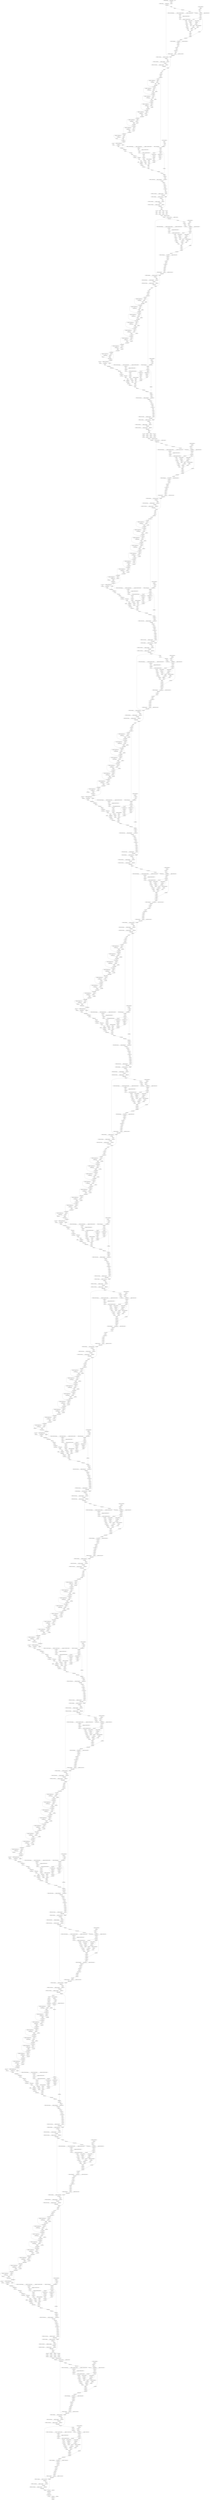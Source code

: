 strict digraph  {
"0 features_1_0_attn_qkv_weight" [id=0, type=get_attr];
"1 features_1_0_attn_proj_weight" [id=1, type=get_attr];
"2 features_1_0_attn_qkv_bias" [id=2, type=get_attr];
"3 features_1_0_attn_proj_bias" [id=3, type=get_attr];
"4 features_1_0_attn_logit_scale" [id=4, type=get_attr];
"5 features_1_1_attn_qkv_weight" [id=5, type=get_attr];
"6 features_1_1_attn_proj_weight" [id=6, type=get_attr];
"7 features_1_1_attn_qkv_bias" [id=7, type=get_attr];
"8 features_1_1_attn_proj_bias" [id=8, type=get_attr];
"9 features_1_1_attn_logit_scale" [id=9, type=get_attr];
"10 features_3_0_attn_qkv_weight" [id=10, type=get_attr];
"11 features_3_0_attn_proj_weight" [id=11, type=get_attr];
"12 features_3_0_attn_qkv_bias" [id=12, type=get_attr];
"13 features_3_0_attn_proj_bias" [id=13, type=get_attr];
"14 features_3_0_attn_logit_scale" [id=14, type=get_attr];
"15 features_3_1_attn_qkv_weight" [id=15, type=get_attr];
"16 features_3_1_attn_proj_weight" [id=16, type=get_attr];
"17 features_3_1_attn_qkv_bias" [id=17, type=get_attr];
"18 features_3_1_attn_proj_bias" [id=18, type=get_attr];
"19 features_3_1_attn_logit_scale" [id=19, type=get_attr];
"20 features_5_0_attn_qkv_weight" [id=20, type=get_attr];
"21 features_5_0_attn_proj_weight" [id=21, type=get_attr];
"22 features_5_0_attn_qkv_bias" [id=22, type=get_attr];
"23 features_5_0_attn_proj_bias" [id=23, type=get_attr];
"24 features_5_0_attn_logit_scale" [id=24, type=get_attr];
"25 features_5_1_attn_qkv_weight" [id=25, type=get_attr];
"26 features_5_1_attn_proj_weight" [id=26, type=get_attr];
"27 features_5_1_attn_qkv_bias" [id=27, type=get_attr];
"28 features_5_1_attn_proj_bias" [id=28, type=get_attr];
"29 features_5_1_attn_logit_scale" [id=29, type=get_attr];
"30 features_5_2_attn_qkv_weight" [id=30, type=get_attr];
"31 features_5_2_attn_proj_weight" [id=31, type=get_attr];
"32 features_5_2_attn_qkv_bias" [id=32, type=get_attr];
"33 features_5_2_attn_proj_bias" [id=33, type=get_attr];
"34 features_5_2_attn_logit_scale" [id=34, type=get_attr];
"35 features_5_3_attn_qkv_weight" [id=35, type=get_attr];
"36 features_5_3_attn_proj_weight" [id=36, type=get_attr];
"37 features_5_3_attn_qkv_bias" [id=37, type=get_attr];
"38 features_5_3_attn_proj_bias" [id=38, type=get_attr];
"39 features_5_3_attn_logit_scale" [id=39, type=get_attr];
"40 features_5_4_attn_qkv_weight" [id=40, type=get_attr];
"41 features_5_4_attn_proj_weight" [id=41, type=get_attr];
"42 features_5_4_attn_qkv_bias" [id=42, type=get_attr];
"43 features_5_4_attn_proj_bias" [id=43, type=get_attr];
"44 features_5_4_attn_logit_scale" [id=44, type=get_attr];
"45 features_5_5_attn_qkv_weight" [id=45, type=get_attr];
"46 features_5_5_attn_proj_weight" [id=46, type=get_attr];
"47 features_5_5_attn_qkv_bias" [id=47, type=get_attr];
"48 features_5_5_attn_proj_bias" [id=48, type=get_attr];
"49 features_5_5_attn_logit_scale" [id=49, type=get_attr];
"50 features_5_6_attn_qkv_weight" [id=50, type=get_attr];
"51 features_5_6_attn_proj_weight" [id=51, type=get_attr];
"52 features_5_6_attn_qkv_bias" [id=52, type=get_attr];
"53 features_5_6_attn_proj_bias" [id=53, type=get_attr];
"54 features_5_6_attn_logit_scale" [id=54, type=get_attr];
"55 features_5_7_attn_qkv_weight" [id=55, type=get_attr];
"56 features_5_7_attn_proj_weight" [id=56, type=get_attr];
"57 features_5_7_attn_qkv_bias" [id=57, type=get_attr];
"58 features_5_7_attn_proj_bias" [id=58, type=get_attr];
"59 features_5_7_attn_logit_scale" [id=59, type=get_attr];
"60 features_5_8_attn_qkv_weight" [id=60, type=get_attr];
"61 features_5_8_attn_proj_weight" [id=61, type=get_attr];
"62 features_5_8_attn_qkv_bias" [id=62, type=get_attr];
"63 features_5_8_attn_proj_bias" [id=63, type=get_attr];
"64 features_5_8_attn_logit_scale" [id=64, type=get_attr];
"65 features_5_9_attn_qkv_weight" [id=65, type=get_attr];
"66 features_5_9_attn_proj_weight" [id=66, type=get_attr];
"67 features_5_9_attn_qkv_bias" [id=67, type=get_attr];
"68 features_5_9_attn_proj_bias" [id=68, type=get_attr];
"69 features_5_9_attn_logit_scale" [id=69, type=get_attr];
"70 features_5_10_attn_qkv_weight" [id=70, type=get_attr];
"71 features_5_10_attn_proj_weight" [id=71, type=get_attr];
"72 features_5_10_attn_qkv_bias" [id=72, type=get_attr];
"73 features_5_10_attn_proj_bias" [id=73, type=get_attr];
"74 features_5_10_attn_logit_scale" [id=74, type=get_attr];
"75 features_5_11_attn_qkv_weight" [id=75, type=get_attr];
"76 features_5_11_attn_proj_weight" [id=76, type=get_attr];
"77 features_5_11_attn_qkv_bias" [id=77, type=get_attr];
"78 features_5_11_attn_proj_bias" [id=78, type=get_attr];
"79 features_5_11_attn_logit_scale" [id=79, type=get_attr];
"80 features_5_12_attn_qkv_weight" [id=80, type=get_attr];
"81 features_5_12_attn_proj_weight" [id=81, type=get_attr];
"82 features_5_12_attn_qkv_bias" [id=82, type=get_attr];
"83 features_5_12_attn_proj_bias" [id=83, type=get_attr];
"84 features_5_12_attn_logit_scale" [id=84, type=get_attr];
"85 features_5_13_attn_qkv_weight" [id=85, type=get_attr];
"86 features_5_13_attn_proj_weight" [id=86, type=get_attr];
"87 features_5_13_attn_qkv_bias" [id=87, type=get_attr];
"88 features_5_13_attn_proj_bias" [id=88, type=get_attr];
"89 features_5_13_attn_logit_scale" [id=89, type=get_attr];
"90 features_5_14_attn_qkv_weight" [id=90, type=get_attr];
"91 features_5_14_attn_proj_weight" [id=91, type=get_attr];
"92 features_5_14_attn_qkv_bias" [id=92, type=get_attr];
"93 features_5_14_attn_proj_bias" [id=93, type=get_attr];
"94 features_5_14_attn_logit_scale" [id=94, type=get_attr];
"95 features_5_15_attn_qkv_weight" [id=95, type=get_attr];
"96 features_5_15_attn_proj_weight" [id=96, type=get_attr];
"97 features_5_15_attn_qkv_bias" [id=97, type=get_attr];
"98 features_5_15_attn_proj_bias" [id=98, type=get_attr];
"99 features_5_15_attn_logit_scale" [id=99, type=get_attr];
"100 features_5_16_attn_qkv_weight" [id=100, type=get_attr];
"101 features_5_16_attn_proj_weight" [id=101, type=get_attr];
"102 features_5_16_attn_qkv_bias" [id=102, type=get_attr];
"103 features_5_16_attn_proj_bias" [id=103, type=get_attr];
"104 features_5_16_attn_logit_scale" [id=104, type=get_attr];
"105 features_5_17_attn_qkv_weight" [id=105, type=get_attr];
"106 features_5_17_attn_proj_weight" [id=106, type=get_attr];
"107 features_5_17_attn_qkv_bias" [id=107, type=get_attr];
"108 features_5_17_attn_proj_bias" [id=108, type=get_attr];
"109 features_5_17_attn_logit_scale" [id=109, type=get_attr];
"110 features_7_0_attn_qkv_weight" [id=110, type=get_attr];
"111 features_7_0_attn_proj_weight" [id=111, type=get_attr];
"112 features_7_0_attn_qkv_bias" [id=112, type=get_attr];
"113 features_7_0_attn_proj_bias" [id=113, type=get_attr];
"114 features_7_0_attn_logit_scale" [id=114, type=get_attr];
"115 features_7_1_attn_qkv_weight" [id=115, type=get_attr];
"116 features_7_1_attn_proj_weight" [id=116, type=get_attr];
"117 features_7_1_attn_qkv_bias" [id=117, type=get_attr];
"118 features_7_1_attn_proj_bias" [id=118, type=get_attr];
"119 features_7_1_attn_logit_scale" [id=119, type=get_attr];
"120 features_0_0_weight" [id=120, type=get_attr];
"121 features_0_0_bias" [id=121, type=get_attr];
"122 features_0_2_weight" [id=122, type=get_attr];
"123 features_0_2_bias" [id=123, type=get_attr];
"124 features_1_0_attn_cpb_mlp_0_weight" [id=124, type=get_attr];
"125 features_1_0_attn_cpb_mlp_0_bias" [id=125, type=get_attr];
"126 features_1_0_attn_cpb_mlp_2_weight" [id=126, type=get_attr];
"127 features_1_0_norm1_weight" [id=127, type=get_attr];
"128 features_1_0_norm1_bias" [id=128, type=get_attr];
"129 features_1_0_mlp_0_weight" [id=129, type=get_attr];
"130 features_1_0_mlp_0_bias" [id=130, type=get_attr];
"131 features_1_0_mlp_3_weight" [id=131, type=get_attr];
"132 features_1_0_mlp_3_bias" [id=132, type=get_attr];
"133 features_1_0_norm2_weight" [id=133, type=get_attr];
"134 features_1_0_norm2_bias" [id=134, type=get_attr];
"135 features_1_1_attn_cpb_mlp_0_weight" [id=135, type=get_attr];
"136 features_1_1_attn_cpb_mlp_0_bias" [id=136, type=get_attr];
"137 features_1_1_attn_cpb_mlp_2_weight" [id=137, type=get_attr];
"138 features_1_1_norm1_weight" [id=138, type=get_attr];
"139 features_1_1_norm1_bias" [id=139, type=get_attr];
"140 features_1_1_mlp_0_weight" [id=140, type=get_attr];
"141 features_1_1_mlp_0_bias" [id=141, type=get_attr];
"142 features_1_1_mlp_3_weight" [id=142, type=get_attr];
"143 features_1_1_mlp_3_bias" [id=143, type=get_attr];
"144 features_1_1_norm2_weight" [id=144, type=get_attr];
"145 features_1_1_norm2_bias" [id=145, type=get_attr];
"146 features_2_reduction_weight" [id=146, type=get_attr];
"147 features_2_norm_weight" [id=147, type=get_attr];
"148 features_2_norm_bias" [id=148, type=get_attr];
"149 features_3_0_attn_cpb_mlp_0_weight" [id=149, type=get_attr];
"150 features_3_0_attn_cpb_mlp_0_bias" [id=150, type=get_attr];
"151 features_3_0_attn_cpb_mlp_2_weight" [id=151, type=get_attr];
"152 features_3_0_norm1_weight" [id=152, type=get_attr];
"153 features_3_0_norm1_bias" [id=153, type=get_attr];
"154 features_3_0_mlp_0_weight" [id=154, type=get_attr];
"155 features_3_0_mlp_0_bias" [id=155, type=get_attr];
"156 features_3_0_mlp_3_weight" [id=156, type=get_attr];
"157 features_3_0_mlp_3_bias" [id=157, type=get_attr];
"158 features_3_0_norm2_weight" [id=158, type=get_attr];
"159 features_3_0_norm2_bias" [id=159, type=get_attr];
"160 features_3_1_attn_cpb_mlp_0_weight" [id=160, type=get_attr];
"161 features_3_1_attn_cpb_mlp_0_bias" [id=161, type=get_attr];
"162 features_3_1_attn_cpb_mlp_2_weight" [id=162, type=get_attr];
"163 features_3_1_norm1_weight" [id=163, type=get_attr];
"164 features_3_1_norm1_bias" [id=164, type=get_attr];
"165 features_3_1_mlp_0_weight" [id=165, type=get_attr];
"166 features_3_1_mlp_0_bias" [id=166, type=get_attr];
"167 features_3_1_mlp_3_weight" [id=167, type=get_attr];
"168 features_3_1_mlp_3_bias" [id=168, type=get_attr];
"169 features_3_1_norm2_weight" [id=169, type=get_attr];
"170 features_3_1_norm2_bias" [id=170, type=get_attr];
"171 features_4_reduction_weight" [id=171, type=get_attr];
"172 features_4_norm_weight" [id=172, type=get_attr];
"173 features_4_norm_bias" [id=173, type=get_attr];
"174 features_5_0_attn_cpb_mlp_0_weight" [id=174, type=get_attr];
"175 features_5_0_attn_cpb_mlp_0_bias" [id=175, type=get_attr];
"176 features_5_0_attn_cpb_mlp_2_weight" [id=176, type=get_attr];
"177 features_5_0_norm1_weight" [id=177, type=get_attr];
"178 features_5_0_norm1_bias" [id=178, type=get_attr];
"179 features_5_0_mlp_0_weight" [id=179, type=get_attr];
"180 features_5_0_mlp_0_bias" [id=180, type=get_attr];
"181 features_5_0_mlp_3_weight" [id=181, type=get_attr];
"182 features_5_0_mlp_3_bias" [id=182, type=get_attr];
"183 features_5_0_norm2_weight" [id=183, type=get_attr];
"184 features_5_0_norm2_bias" [id=184, type=get_attr];
"185 features_5_1_attn_cpb_mlp_0_weight" [id=185, type=get_attr];
"186 features_5_1_attn_cpb_mlp_0_bias" [id=186, type=get_attr];
"187 features_5_1_attn_cpb_mlp_2_weight" [id=187, type=get_attr];
"188 features_5_1_norm1_weight" [id=188, type=get_attr];
"189 features_5_1_norm1_bias" [id=189, type=get_attr];
"190 features_5_1_mlp_0_weight" [id=190, type=get_attr];
"191 features_5_1_mlp_0_bias" [id=191, type=get_attr];
"192 features_5_1_mlp_3_weight" [id=192, type=get_attr];
"193 features_5_1_mlp_3_bias" [id=193, type=get_attr];
"194 features_5_1_norm2_weight" [id=194, type=get_attr];
"195 features_5_1_norm2_bias" [id=195, type=get_attr];
"196 features_5_2_attn_cpb_mlp_0_weight" [id=196, type=get_attr];
"197 features_5_2_attn_cpb_mlp_0_bias" [id=197, type=get_attr];
"198 features_5_2_attn_cpb_mlp_2_weight" [id=198, type=get_attr];
"199 features_5_2_norm1_weight" [id=199, type=get_attr];
"200 features_5_2_norm1_bias" [id=200, type=get_attr];
"201 features_5_2_mlp_0_weight" [id=201, type=get_attr];
"202 features_5_2_mlp_0_bias" [id=202, type=get_attr];
"203 features_5_2_mlp_3_weight" [id=203, type=get_attr];
"204 features_5_2_mlp_3_bias" [id=204, type=get_attr];
"205 features_5_2_norm2_weight" [id=205, type=get_attr];
"206 features_5_2_norm2_bias" [id=206, type=get_attr];
"207 features_5_3_attn_cpb_mlp_0_weight" [id=207, type=get_attr];
"208 features_5_3_attn_cpb_mlp_0_bias" [id=208, type=get_attr];
"209 features_5_3_attn_cpb_mlp_2_weight" [id=209, type=get_attr];
"210 features_5_3_norm1_weight" [id=210, type=get_attr];
"211 features_5_3_norm1_bias" [id=211, type=get_attr];
"212 features_5_3_mlp_0_weight" [id=212, type=get_attr];
"213 features_5_3_mlp_0_bias" [id=213, type=get_attr];
"214 features_5_3_mlp_3_weight" [id=214, type=get_attr];
"215 features_5_3_mlp_3_bias" [id=215, type=get_attr];
"216 features_5_3_norm2_weight" [id=216, type=get_attr];
"217 features_5_3_norm2_bias" [id=217, type=get_attr];
"218 features_5_4_attn_cpb_mlp_0_weight" [id=218, type=get_attr];
"219 features_5_4_attn_cpb_mlp_0_bias" [id=219, type=get_attr];
"220 features_5_4_attn_cpb_mlp_2_weight" [id=220, type=get_attr];
"221 features_5_4_norm1_weight" [id=221, type=get_attr];
"222 features_5_4_norm1_bias" [id=222, type=get_attr];
"223 features_5_4_mlp_0_weight" [id=223, type=get_attr];
"224 features_5_4_mlp_0_bias" [id=224, type=get_attr];
"225 features_5_4_mlp_3_weight" [id=225, type=get_attr];
"226 features_5_4_mlp_3_bias" [id=226, type=get_attr];
"227 features_5_4_norm2_weight" [id=227, type=get_attr];
"228 features_5_4_norm2_bias" [id=228, type=get_attr];
"229 features_5_5_attn_cpb_mlp_0_weight" [id=229, type=get_attr];
"230 features_5_5_attn_cpb_mlp_0_bias" [id=230, type=get_attr];
"231 features_5_5_attn_cpb_mlp_2_weight" [id=231, type=get_attr];
"232 features_5_5_norm1_weight" [id=232, type=get_attr];
"233 features_5_5_norm1_bias" [id=233, type=get_attr];
"234 features_5_5_mlp_0_weight" [id=234, type=get_attr];
"235 features_5_5_mlp_0_bias" [id=235, type=get_attr];
"236 features_5_5_mlp_3_weight" [id=236, type=get_attr];
"237 features_5_5_mlp_3_bias" [id=237, type=get_attr];
"238 features_5_5_norm2_weight" [id=238, type=get_attr];
"239 features_5_5_norm2_bias" [id=239, type=get_attr];
"240 features_5_6_attn_cpb_mlp_0_weight" [id=240, type=get_attr];
"241 features_5_6_attn_cpb_mlp_0_bias" [id=241, type=get_attr];
"242 features_5_6_attn_cpb_mlp_2_weight" [id=242, type=get_attr];
"243 features_5_6_norm1_weight" [id=243, type=get_attr];
"244 features_5_6_norm1_bias" [id=244, type=get_attr];
"245 features_5_6_mlp_0_weight" [id=245, type=get_attr];
"246 features_5_6_mlp_0_bias" [id=246, type=get_attr];
"247 features_5_6_mlp_3_weight" [id=247, type=get_attr];
"248 features_5_6_mlp_3_bias" [id=248, type=get_attr];
"249 features_5_6_norm2_weight" [id=249, type=get_attr];
"250 features_5_6_norm2_bias" [id=250, type=get_attr];
"251 features_5_7_attn_cpb_mlp_0_weight" [id=251, type=get_attr];
"252 features_5_7_attn_cpb_mlp_0_bias" [id=252, type=get_attr];
"253 features_5_7_attn_cpb_mlp_2_weight" [id=253, type=get_attr];
"254 features_5_7_norm1_weight" [id=254, type=get_attr];
"255 features_5_7_norm1_bias" [id=255, type=get_attr];
"256 features_5_7_mlp_0_weight" [id=256, type=get_attr];
"257 features_5_7_mlp_0_bias" [id=257, type=get_attr];
"258 features_5_7_mlp_3_weight" [id=258, type=get_attr];
"259 features_5_7_mlp_3_bias" [id=259, type=get_attr];
"260 features_5_7_norm2_weight" [id=260, type=get_attr];
"261 features_5_7_norm2_bias" [id=261, type=get_attr];
"262 features_5_8_attn_cpb_mlp_0_weight" [id=262, type=get_attr];
"263 features_5_8_attn_cpb_mlp_0_bias" [id=263, type=get_attr];
"264 features_5_8_attn_cpb_mlp_2_weight" [id=264, type=get_attr];
"265 features_5_8_norm1_weight" [id=265, type=get_attr];
"266 features_5_8_norm1_bias" [id=266, type=get_attr];
"267 features_5_8_mlp_0_weight" [id=267, type=get_attr];
"268 features_5_8_mlp_0_bias" [id=268, type=get_attr];
"269 features_5_8_mlp_3_weight" [id=269, type=get_attr];
"270 features_5_8_mlp_3_bias" [id=270, type=get_attr];
"271 features_5_8_norm2_weight" [id=271, type=get_attr];
"272 features_5_8_norm2_bias" [id=272, type=get_attr];
"273 features_5_9_attn_cpb_mlp_0_weight" [id=273, type=get_attr];
"274 features_5_9_attn_cpb_mlp_0_bias" [id=274, type=get_attr];
"275 features_5_9_attn_cpb_mlp_2_weight" [id=275, type=get_attr];
"276 features_5_9_norm1_weight" [id=276, type=get_attr];
"277 features_5_9_norm1_bias" [id=277, type=get_attr];
"278 features_5_9_mlp_0_weight" [id=278, type=get_attr];
"279 features_5_9_mlp_0_bias" [id=279, type=get_attr];
"280 features_5_9_mlp_3_weight" [id=280, type=get_attr];
"281 features_5_9_mlp_3_bias" [id=281, type=get_attr];
"282 features_5_9_norm2_weight" [id=282, type=get_attr];
"283 features_5_9_norm2_bias" [id=283, type=get_attr];
"284 features_5_10_attn_cpb_mlp_0_weight" [id=284, type=get_attr];
"285 features_5_10_attn_cpb_mlp_0_bias" [id=285, type=get_attr];
"286 features_5_10_attn_cpb_mlp_2_weight" [id=286, type=get_attr];
"287 features_5_10_norm1_weight" [id=287, type=get_attr];
"288 features_5_10_norm1_bias" [id=288, type=get_attr];
"289 features_5_10_mlp_0_weight" [id=289, type=get_attr];
"290 features_5_10_mlp_0_bias" [id=290, type=get_attr];
"291 features_5_10_mlp_3_weight" [id=291, type=get_attr];
"292 features_5_10_mlp_3_bias" [id=292, type=get_attr];
"293 features_5_10_norm2_weight" [id=293, type=get_attr];
"294 features_5_10_norm2_bias" [id=294, type=get_attr];
"295 features_5_11_attn_cpb_mlp_0_weight" [id=295, type=get_attr];
"296 features_5_11_attn_cpb_mlp_0_bias" [id=296, type=get_attr];
"297 features_5_11_attn_cpb_mlp_2_weight" [id=297, type=get_attr];
"298 features_5_11_norm1_weight" [id=298, type=get_attr];
"299 features_5_11_norm1_bias" [id=299, type=get_attr];
"300 features_5_11_mlp_0_weight" [id=300, type=get_attr];
"301 features_5_11_mlp_0_bias" [id=301, type=get_attr];
"302 features_5_11_mlp_3_weight" [id=302, type=get_attr];
"303 features_5_11_mlp_3_bias" [id=303, type=get_attr];
"304 features_5_11_norm2_weight" [id=304, type=get_attr];
"305 features_5_11_norm2_bias" [id=305, type=get_attr];
"306 features_5_12_attn_cpb_mlp_0_weight" [id=306, type=get_attr];
"307 features_5_12_attn_cpb_mlp_0_bias" [id=307, type=get_attr];
"308 features_5_12_attn_cpb_mlp_2_weight" [id=308, type=get_attr];
"309 features_5_12_norm1_weight" [id=309, type=get_attr];
"310 features_5_12_norm1_bias" [id=310, type=get_attr];
"311 features_5_12_mlp_0_weight" [id=311, type=get_attr];
"312 features_5_12_mlp_0_bias" [id=312, type=get_attr];
"313 features_5_12_mlp_3_weight" [id=313, type=get_attr];
"314 features_5_12_mlp_3_bias" [id=314, type=get_attr];
"315 features_5_12_norm2_weight" [id=315, type=get_attr];
"316 features_5_12_norm2_bias" [id=316, type=get_attr];
"317 features_5_13_attn_cpb_mlp_0_weight" [id=317, type=get_attr];
"318 features_5_13_attn_cpb_mlp_0_bias" [id=318, type=get_attr];
"319 features_5_13_attn_cpb_mlp_2_weight" [id=319, type=get_attr];
"320 features_5_13_norm1_weight" [id=320, type=get_attr];
"321 features_5_13_norm1_bias" [id=321, type=get_attr];
"322 features_5_13_mlp_0_weight" [id=322, type=get_attr];
"323 features_5_13_mlp_0_bias" [id=323, type=get_attr];
"324 features_5_13_mlp_3_weight" [id=324, type=get_attr];
"325 features_5_13_mlp_3_bias" [id=325, type=get_attr];
"326 features_5_13_norm2_weight" [id=326, type=get_attr];
"327 features_5_13_norm2_bias" [id=327, type=get_attr];
"328 features_5_14_attn_cpb_mlp_0_weight" [id=328, type=get_attr];
"329 features_5_14_attn_cpb_mlp_0_bias" [id=329, type=get_attr];
"330 features_5_14_attn_cpb_mlp_2_weight" [id=330, type=get_attr];
"331 features_5_14_norm1_weight" [id=331, type=get_attr];
"332 features_5_14_norm1_bias" [id=332, type=get_attr];
"333 features_5_14_mlp_0_weight" [id=333, type=get_attr];
"334 features_5_14_mlp_0_bias" [id=334, type=get_attr];
"335 features_5_14_mlp_3_weight" [id=335, type=get_attr];
"336 features_5_14_mlp_3_bias" [id=336, type=get_attr];
"337 features_5_14_norm2_weight" [id=337, type=get_attr];
"338 features_5_14_norm2_bias" [id=338, type=get_attr];
"339 features_5_15_attn_cpb_mlp_0_weight" [id=339, type=get_attr];
"340 features_5_15_attn_cpb_mlp_0_bias" [id=340, type=get_attr];
"341 features_5_15_attn_cpb_mlp_2_weight" [id=341, type=get_attr];
"342 features_5_15_norm1_weight" [id=342, type=get_attr];
"343 features_5_15_norm1_bias" [id=343, type=get_attr];
"344 features_5_15_mlp_0_weight" [id=344, type=get_attr];
"345 features_5_15_mlp_0_bias" [id=345, type=get_attr];
"346 features_5_15_mlp_3_weight" [id=346, type=get_attr];
"347 features_5_15_mlp_3_bias" [id=347, type=get_attr];
"348 features_5_15_norm2_weight" [id=348, type=get_attr];
"349 features_5_15_norm2_bias" [id=349, type=get_attr];
"350 features_5_16_attn_cpb_mlp_0_weight" [id=350, type=get_attr];
"351 features_5_16_attn_cpb_mlp_0_bias" [id=351, type=get_attr];
"352 features_5_16_attn_cpb_mlp_2_weight" [id=352, type=get_attr];
"353 features_5_16_norm1_weight" [id=353, type=get_attr];
"354 features_5_16_norm1_bias" [id=354, type=get_attr];
"355 features_5_16_mlp_0_weight" [id=355, type=get_attr];
"356 features_5_16_mlp_0_bias" [id=356, type=get_attr];
"357 features_5_16_mlp_3_weight" [id=357, type=get_attr];
"358 features_5_16_mlp_3_bias" [id=358, type=get_attr];
"359 features_5_16_norm2_weight" [id=359, type=get_attr];
"360 features_5_16_norm2_bias" [id=360, type=get_attr];
"361 features_5_17_attn_cpb_mlp_0_weight" [id=361, type=get_attr];
"362 features_5_17_attn_cpb_mlp_0_bias" [id=362, type=get_attr];
"363 features_5_17_attn_cpb_mlp_2_weight" [id=363, type=get_attr];
"364 features_5_17_norm1_weight" [id=364, type=get_attr];
"365 features_5_17_norm1_bias" [id=365, type=get_attr];
"366 features_5_17_mlp_0_weight" [id=366, type=get_attr];
"367 features_5_17_mlp_0_bias" [id=367, type=get_attr];
"368 features_5_17_mlp_3_weight" [id=368, type=get_attr];
"369 features_5_17_mlp_3_bias" [id=369, type=get_attr];
"370 features_5_17_norm2_weight" [id=370, type=get_attr];
"371 features_5_17_norm2_bias" [id=371, type=get_attr];
"372 features_6_reduction_weight" [id=372, type=get_attr];
"373 features_6_norm_weight" [id=373, type=get_attr];
"374 features_6_norm_bias" [id=374, type=get_attr];
"375 features_7_0_attn_cpb_mlp_0_weight" [id=375, type=get_attr];
"376 features_7_0_attn_cpb_mlp_0_bias" [id=376, type=get_attr];
"377 features_7_0_attn_cpb_mlp_2_weight" [id=377, type=get_attr];
"378 features_7_0_norm1_weight" [id=378, type=get_attr];
"379 features_7_0_norm1_bias" [id=379, type=get_attr];
"380 features_7_0_mlp_0_weight" [id=380, type=get_attr];
"381 features_7_0_mlp_0_bias" [id=381, type=get_attr];
"382 features_7_0_mlp_3_weight" [id=382, type=get_attr];
"383 features_7_0_mlp_3_bias" [id=383, type=get_attr];
"384 features_7_0_norm2_weight" [id=384, type=get_attr];
"385 features_7_0_norm2_bias" [id=385, type=get_attr];
"386 features_7_1_attn_cpb_mlp_0_weight" [id=386, type=get_attr];
"387 features_7_1_attn_cpb_mlp_0_bias" [id=387, type=get_attr];
"388 features_7_1_attn_cpb_mlp_2_weight" [id=388, type=get_attr];
"389 features_7_1_norm1_weight" [id=389, type=get_attr];
"390 features_7_1_norm1_bias" [id=390, type=get_attr];
"391 features_7_1_mlp_0_weight" [id=391, type=get_attr];
"392 features_7_1_mlp_0_bias" [id=392, type=get_attr];
"393 features_7_1_mlp_3_weight" [id=393, type=get_attr];
"394 features_7_1_mlp_3_bias" [id=394, type=get_attr];
"395 features_7_1_norm2_weight" [id=395, type=get_attr];
"396 features_7_1_norm2_bias" [id=396, type=get_attr];
"397 norm_weight" [id=397, type=get_attr];
"398 norm_bias" [id=398, type=get_attr];
"399 head_weight" [id=399, type=get_attr];
"400 head_bias" [id=400, type=get_attr];
"401 features_1_0_attn_relative_coords_table" [id=401, type=get_attr];
"402 features_1_0_attn_relative_position_index" [id=402, type=get_attr];
"403 features_1_1_attn_relative_coords_table" [id=403, type=get_attr];
"404 features_1_1_attn_relative_position_index" [id=404, type=get_attr];
"405 features_3_0_attn_relative_coords_table" [id=405, type=get_attr];
"406 features_3_0_attn_relative_position_index" [id=406, type=get_attr];
"407 features_3_1_attn_relative_coords_table" [id=407, type=get_attr];
"408 features_3_1_attn_relative_position_index" [id=408, type=get_attr];
"409 features_5_0_attn_relative_coords_table" [id=409, type=get_attr];
"410 features_5_0_attn_relative_position_index" [id=410, type=get_attr];
"411 features_5_1_attn_relative_coords_table" [id=411, type=get_attr];
"412 features_5_1_attn_relative_position_index" [id=412, type=get_attr];
"413 features_5_2_attn_relative_coords_table" [id=413, type=get_attr];
"414 features_5_2_attn_relative_position_index" [id=414, type=get_attr];
"415 features_5_3_attn_relative_coords_table" [id=415, type=get_attr];
"416 features_5_3_attn_relative_position_index" [id=416, type=get_attr];
"417 features_5_4_attn_relative_coords_table" [id=417, type=get_attr];
"418 features_5_4_attn_relative_position_index" [id=418, type=get_attr];
"419 features_5_5_attn_relative_coords_table" [id=419, type=get_attr];
"420 features_5_5_attn_relative_position_index" [id=420, type=get_attr];
"421 features_5_6_attn_relative_coords_table" [id=421, type=get_attr];
"422 features_5_6_attn_relative_position_index" [id=422, type=get_attr];
"423 features_5_7_attn_relative_coords_table" [id=423, type=get_attr];
"424 features_5_7_attn_relative_position_index" [id=424, type=get_attr];
"425 features_5_8_attn_relative_coords_table" [id=425, type=get_attr];
"426 features_5_8_attn_relative_position_index" [id=426, type=get_attr];
"427 features_5_9_attn_relative_coords_table" [id=427, type=get_attr];
"428 features_5_9_attn_relative_position_index" [id=428, type=get_attr];
"429 features_5_10_attn_relative_coords_table" [id=429, type=get_attr];
"430 features_5_10_attn_relative_position_index" [id=430, type=get_attr];
"431 features_5_11_attn_relative_coords_table" [id=431, type=get_attr];
"432 features_5_11_attn_relative_position_index" [id=432, type=get_attr];
"433 features_5_12_attn_relative_coords_table" [id=433, type=get_attr];
"434 features_5_12_attn_relative_position_index" [id=434, type=get_attr];
"435 features_5_13_attn_relative_coords_table" [id=435, type=get_attr];
"436 features_5_13_attn_relative_position_index" [id=436, type=get_attr];
"437 features_5_14_attn_relative_coords_table" [id=437, type=get_attr];
"438 features_5_14_attn_relative_position_index" [id=438, type=get_attr];
"439 features_5_15_attn_relative_coords_table" [id=439, type=get_attr];
"440 features_5_15_attn_relative_position_index" [id=440, type=get_attr];
"441 features_5_16_attn_relative_coords_table" [id=441, type=get_attr];
"442 features_5_16_attn_relative_position_index" [id=442, type=get_attr];
"443 features_5_17_attn_relative_coords_table" [id=443, type=get_attr];
"444 features_5_17_attn_relative_position_index" [id=444, type=get_attr];
"445 features_7_0_attn_relative_coords_table" [id=445, type=get_attr];
"446 features_7_0_attn_relative_position_index" [id=446, type=get_attr];
"447 features_7_1_attn_relative_coords_table" [id=447, type=get_attr];
"448 features_7_1_attn_relative_position_index" [id=448, type=get_attr];
"449 features_1_1_attn_lifted_tensor_0" [id=449, type=get_attr];
"450 features_1_1_attn_lifted_tensor_1" [id=450, type=get_attr];
"451 features_1_1_attn_lifted_tensor_2" [id=451, type=get_attr];
"452 features_1_1_attn_lifted_tensor_3" [id=452, type=get_attr];
"453 features_1_1_attn_lifted_tensor_4" [id=453, type=get_attr];
"454 features_1_1_attn_lifted_tensor_5" [id=454, type=get_attr];
"455 features_1_1_attn_lifted_tensor_6" [id=455, type=get_attr];
"456 features_1_1_attn_lifted_tensor_7" [id=456, type=get_attr];
"457 features_1_1_attn_lifted_tensor_8" [id=457, type=get_attr];
"458 features_3_1_attn_lifted_tensor_9" [id=458, type=get_attr];
"459 features_3_1_attn_lifted_tensor_10" [id=459, type=get_attr];
"460 features_3_1_attn_lifted_tensor_11" [id=460, type=get_attr];
"461 features_3_1_attn_lifted_tensor_12" [id=461, type=get_attr];
"462 features_3_1_attn_lifted_tensor_13" [id=462, type=get_attr];
"463 features_3_1_attn_lifted_tensor_14" [id=463, type=get_attr];
"464 features_3_1_attn_lifted_tensor_15" [id=464, type=get_attr];
"465 features_3_1_attn_lifted_tensor_16" [id=465, type=get_attr];
"466 features_3_1_attn_lifted_tensor_17" [id=466, type=get_attr];
"467 features_5_1_attn_lifted_tensor_18" [id=467, type=get_attr];
"468 features_5_1_attn_lifted_tensor_19" [id=468, type=get_attr];
"469 features_5_1_attn_lifted_tensor_20" [id=469, type=get_attr];
"470 features_5_1_attn_lifted_tensor_21" [id=470, type=get_attr];
"471 features_5_1_attn_lifted_tensor_22" [id=471, type=get_attr];
"472 features_5_1_attn_lifted_tensor_23" [id=472, type=get_attr];
"473 features_5_1_attn_lifted_tensor_24" [id=473, type=get_attr];
"474 features_5_1_attn_lifted_tensor_25" [id=474, type=get_attr];
"475 features_5_1_attn_lifted_tensor_26" [id=475, type=get_attr];
"476 features_5_3_attn_lifted_tensor_27" [id=476, type=get_attr];
"477 features_5_3_attn_lifted_tensor_28" [id=477, type=get_attr];
"478 features_5_3_attn_lifted_tensor_29" [id=478, type=get_attr];
"479 features_5_3_attn_lifted_tensor_30" [id=479, type=get_attr];
"480 features_5_3_attn_lifted_tensor_31" [id=480, type=get_attr];
"481 features_5_3_attn_lifted_tensor_32" [id=481, type=get_attr];
"482 features_5_3_attn_lifted_tensor_33" [id=482, type=get_attr];
"483 features_5_3_attn_lifted_tensor_34" [id=483, type=get_attr];
"484 features_5_3_attn_lifted_tensor_35" [id=484, type=get_attr];
"485 features_5_5_attn_lifted_tensor_36" [id=485, type=get_attr];
"486 features_5_5_attn_lifted_tensor_37" [id=486, type=get_attr];
"487 features_5_5_attn_lifted_tensor_38" [id=487, type=get_attr];
"488 features_5_5_attn_lifted_tensor_39" [id=488, type=get_attr];
"489 features_5_5_attn_lifted_tensor_40" [id=489, type=get_attr];
"490 features_5_5_attn_lifted_tensor_41" [id=490, type=get_attr];
"491 features_5_5_attn_lifted_tensor_42" [id=491, type=get_attr];
"492 features_5_5_attn_lifted_tensor_43" [id=492, type=get_attr];
"493 features_5_5_attn_lifted_tensor_44" [id=493, type=get_attr];
"494 features_5_7_attn_lifted_tensor_45" [id=494, type=get_attr];
"495 features_5_7_attn_lifted_tensor_46" [id=495, type=get_attr];
"496 features_5_7_attn_lifted_tensor_47" [id=496, type=get_attr];
"497 features_5_7_attn_lifted_tensor_48" [id=497, type=get_attr];
"498 features_5_7_attn_lifted_tensor_49" [id=498, type=get_attr];
"499 features_5_7_attn_lifted_tensor_50" [id=499, type=get_attr];
"500 features_5_7_attn_lifted_tensor_51" [id=500, type=get_attr];
"501 features_5_7_attn_lifted_tensor_52" [id=501, type=get_attr];
"502 features_5_7_attn_lifted_tensor_53" [id=502, type=get_attr];
"503 features_5_9_attn_lifted_tensor_54" [id=503, type=get_attr];
"504 features_5_9_attn_lifted_tensor_55" [id=504, type=get_attr];
"505 features_5_9_attn_lifted_tensor_56" [id=505, type=get_attr];
"506 features_5_9_attn_lifted_tensor_57" [id=506, type=get_attr];
"507 features_5_9_attn_lifted_tensor_58" [id=507, type=get_attr];
"508 features_5_9_attn_lifted_tensor_59" [id=508, type=get_attr];
"509 features_5_9_attn_lifted_tensor_60" [id=509, type=get_attr];
"510 features_5_9_attn_lifted_tensor_61" [id=510, type=get_attr];
"511 features_5_9_attn_lifted_tensor_62" [id=511, type=get_attr];
"512 features_5_11_attn_lifted_tensor_63" [id=512, type=get_attr];
"513 features_5_11_attn_lifted_tensor_64" [id=513, type=get_attr];
"514 features_5_11_attn_lifted_tensor_65" [id=514, type=get_attr];
"515 features_5_11_attn_lifted_tensor_66" [id=515, type=get_attr];
"516 features_5_11_attn_lifted_tensor_67" [id=516, type=get_attr];
"517 features_5_11_attn_lifted_tensor_68" [id=517, type=get_attr];
"518 features_5_11_attn_lifted_tensor_69" [id=518, type=get_attr];
"519 features_5_11_attn_lifted_tensor_70" [id=519, type=get_attr];
"520 features_5_11_attn_lifted_tensor_71" [id=520, type=get_attr];
"521 features_5_13_attn_lifted_tensor_72" [id=521, type=get_attr];
"522 features_5_13_attn_lifted_tensor_73" [id=522, type=get_attr];
"523 features_5_13_attn_lifted_tensor_74" [id=523, type=get_attr];
"524 features_5_13_attn_lifted_tensor_75" [id=524, type=get_attr];
"525 features_5_13_attn_lifted_tensor_76" [id=525, type=get_attr];
"526 features_5_13_attn_lifted_tensor_77" [id=526, type=get_attr];
"527 features_5_13_attn_lifted_tensor_78" [id=527, type=get_attr];
"528 features_5_13_attn_lifted_tensor_79" [id=528, type=get_attr];
"529 features_5_13_attn_lifted_tensor_80" [id=529, type=get_attr];
"530 features_5_15_attn_lifted_tensor_81" [id=530, type=get_attr];
"531 features_5_15_attn_lifted_tensor_82" [id=531, type=get_attr];
"532 features_5_15_attn_lifted_tensor_83" [id=532, type=get_attr];
"533 features_5_15_attn_lifted_tensor_84" [id=533, type=get_attr];
"534 features_5_15_attn_lifted_tensor_85" [id=534, type=get_attr];
"535 features_5_15_attn_lifted_tensor_86" [id=535, type=get_attr];
"536 features_5_15_attn_lifted_tensor_87" [id=536, type=get_attr];
"537 features_5_15_attn_lifted_tensor_88" [id=537, type=get_attr];
"538 features_5_15_attn_lifted_tensor_89" [id=538, type=get_attr];
"539 features_5_17_attn_lifted_tensor_90" [id=539, type=get_attr];
"540 features_5_17_attn_lifted_tensor_91" [id=540, type=get_attr];
"541 features_5_17_attn_lifted_tensor_92" [id=541, type=get_attr];
"542 features_5_17_attn_lifted_tensor_93" [id=542, type=get_attr];
"543 features_5_17_attn_lifted_tensor_94" [id=543, type=get_attr];
"544 features_5_17_attn_lifted_tensor_95" [id=544, type=get_attr];
"545 features_5_17_attn_lifted_tensor_96" [id=545, type=get_attr];
"546 features_5_17_attn_lifted_tensor_97" [id=546, type=get_attr];
"547 features_5_17_attn_lifted_tensor_98" [id=547, type=get_attr];
"548 x" [id=548, type=input];
"549 conv2d" [id=549, type=conv2d];
"550 permute" [id=550, type=permute];
"551 layer_norm" [id=551, type=layer_norm];
"552 linear" [id=552, type=linear];
"553 relu" [id=553, type=relu];
"554 linear_1" [id=554, type=linear];
"555 view" [id=555, type=view];
"556 index" [id=556, type=index];
"557 view_1" [id=557, type=view];
"558 permute_1" [id=558, type=permute];
"559 clone" [id=559, type=clone];
"560 unsqueeze" [id=560, type=unsqueeze];
"561 sigmoid" [id=561, type=sigmoid];
"562 mul" [id=562, type=mul];
"563 pad" [id=563, type=pad];
"564 view_2" [id=564, type=view];
"565 permute_2" [id=565, type=permute];
"566 clone_1" [id=566, type=clone];
"567 _unsafe_view" [id=567, type=_unsafe_view];
"568 clone_2" [id=568, type=clone];
"569 slice_1" [id=569, type=slice];
"570 zero" [id=570, type=zero];
"571 slice_scatter" [id=571, type=slice_scatter];
"572 linear_2" [id=572, type=linear];
"573 view_3" [id=573, type=view];
"574 permute_3" [id=574, type=permute];
"575 select" [id=575, type=select];
"576 select_1" [id=576, type=select];
"577 select_2" [id=577, type=select];
"578 linalg_vector_norm" [id=578, type=linalg_vector_norm];
"579 clamp_min" [id=579, type=clamp_min];
"580 expand" [id=580, type=expand];
"581 div" [id=581, type=div];
"582 linalg_vector_norm_1" [id=582, type=linalg_vector_norm];
"583 clamp_min_1" [id=583, type=clamp_min];
"584 expand_1" [id=584, type=expand];
"585 div_1" [id=585, type=div];
"586 transpose" [id=586, type=transpose];
"587 matmul" [id=587, type=matmul];
"588 clamp" [id=588, type=clamp];
"589 exp" [id=589, type=exp];
"590 mul_1" [id=590, type=mul];
"591 add" [id=591, type=add];
"592 softmax" [id=592, type=softmax];
"593 dropout" [id=593, type=dropout];
"594 matmul_1" [id=594, type=matmul];
"595 transpose_1" [id=595, type=transpose];
"596 clone_3" [id=596, type=clone];
"597 _unsafe_view_1" [id=597, type=_unsafe_view];
"598 linear_3" [id=598, type=linear];
"599 dropout_1" [id=599, type=dropout];
"600 view_4" [id=600, type=view];
"601 permute_4" [id=601, type=permute];
"602 clone_4" [id=602, type=clone];
"603 _unsafe_view_2" [id=603, type=_unsafe_view];
"604 slice_3" [id=604, type=slice];
"605 slice_4" [id=605, type=slice];
"606 layer_norm_1" [id=606, type=layer_norm];
"607 add_1" [id=607, type=add];
"608 linear_4" [id=608, type=linear];
"609 gelu" [id=609, type=gelu];
"610 dropout_2" [id=610, type=dropout];
"611 linear_5" [id=611, type=linear];
"612 dropout_3" [id=612, type=dropout];
"613 layer_norm_2" [id=613, type=layer_norm];
"614 add_2" [id=614, type=add];
"615 linear_6" [id=615, type=linear];
"616 relu_1" [id=616, type=relu];
"617 linear_7" [id=617, type=linear];
"618 view_5" [id=618, type=view];
"619 index_1" [id=619, type=index];
"620 view_6" [id=620, type=view];
"621 permute_5" [id=621, type=permute];
"622 clone_5" [id=622, type=clone];
"623 unsqueeze_1" [id=623, type=unsqueeze];
"624 sigmoid_1" [id=624, type=sigmoid];
"625 mul_2" [id=625, type=mul];
"626 pad_1" [id=626, type=pad];
"627 roll" [id=627, type=roll];
"628 view_7" [id=628, type=view];
"629 permute_6" [id=629, type=permute];
"630 clone_6" [id=630, type=clone];
"631 _unsafe_view_3" [id=631, type=_unsafe_view];
"632 clone_7" [id=632, type=clone];
"633 slice_5" [id=633, type=slice];
"634 zero_1" [id=634, type=zero];
"635 slice_scatter_1" [id=635, type=slice_scatter];
"636 linear_8" [id=636, type=linear];
"637 view_8" [id=637, type=view];
"638 permute_7" [id=638, type=permute];
"639 select_3" [id=639, type=select];
"640 select_4" [id=640, type=select];
"641 select_5" [id=641, type=select];
"642 linalg_vector_norm_2" [id=642, type=linalg_vector_norm];
"643 clamp_min_2" [id=643, type=clamp_min];
"644 expand_2" [id=644, type=expand];
"645 div_2" [id=645, type=div];
"646 linalg_vector_norm_3" [id=646, type=linalg_vector_norm];
"647 clamp_min_3" [id=647, type=clamp_min];
"648 expand_3" [id=648, type=expand];
"649 div_3" [id=649, type=div];
"650 transpose_2" [id=650, type=transpose];
"651 matmul_2" [id=651, type=matmul];
"652 clamp_1" [id=652, type=clamp];
"653 exp_1" [id=653, type=exp];
"654 mul_3" [id=654, type=mul];
"655 add_3" [id=655, type=add];
"656 new_zeros" [id=656, type=new_zeros];
"657 lift_fresh_copy" [id=657, type=lift_fresh_copy];
"658 slice_7" [id=658, type=slice];
"659 slice_8" [id=659, type=slice];
"660 fill" [id=660, type=fill];
"661 slice_9" [id=661, type=slice];
"662 slice_scatter_2" [id=662, type=slice_scatter];
"663 slice_scatter_3" [id=663, type=slice_scatter];
"664 lift_fresh_copy_1" [id=664, type=lift_fresh_copy];
"665 slice_14" [id=665, type=slice];
"666 slice_15" [id=666, type=slice];
"667 fill_1" [id=667, type=fill];
"668 slice_16" [id=668, type=slice];
"669 slice_scatter_4" [id=669, type=slice_scatter];
"670 slice_scatter_5" [id=670, type=slice_scatter];
"671 lift_fresh_copy_2" [id=671, type=lift_fresh_copy];
"672 slice_21" [id=672, type=slice];
"673 slice_22" [id=673, type=slice];
"674 fill_2" [id=674, type=fill];
"675 slice_23" [id=675, type=slice];
"676 slice_scatter_6" [id=676, type=slice_scatter];
"677 slice_scatter_7" [id=677, type=slice_scatter];
"678 lift_fresh_copy_3" [id=678, type=lift_fresh_copy];
"679 slice_28" [id=679, type=slice];
"680 slice_29" [id=680, type=slice];
"681 fill_3" [id=681, type=fill];
"682 slice_30" [id=682, type=slice];
"683 slice_scatter_8" [id=683, type=slice_scatter];
"684 slice_scatter_9" [id=684, type=slice_scatter];
"685 lift_fresh_copy_4" [id=685, type=lift_fresh_copy];
"686 slice_35" [id=686, type=slice];
"687 slice_36" [id=687, type=slice];
"688 fill_4" [id=688, type=fill];
"689 slice_37" [id=689, type=slice];
"690 slice_scatter_10" [id=690, type=slice_scatter];
"691 slice_scatter_11" [id=691, type=slice_scatter];
"692 lift_fresh_copy_5" [id=692, type=lift_fresh_copy];
"693 slice_42" [id=693, type=slice];
"694 slice_43" [id=694, type=slice];
"695 fill_5" [id=695, type=fill];
"696 slice_44" [id=696, type=slice];
"697 slice_scatter_12" [id=697, type=slice_scatter];
"698 slice_scatter_13" [id=698, type=slice_scatter];
"699 lift_fresh_copy_6" [id=699, type=lift_fresh_copy];
"700 slice_49" [id=700, type=slice];
"701 slice_50" [id=701, type=slice];
"702 fill_6" [id=702, type=fill];
"703 slice_51" [id=703, type=slice];
"704 slice_scatter_14" [id=704, type=slice_scatter];
"705 slice_scatter_15" [id=705, type=slice_scatter];
"706 lift_fresh_copy_7" [id=706, type=lift_fresh_copy];
"707 slice_56" [id=707, type=slice];
"708 slice_57" [id=708, type=slice];
"709 fill_7" [id=709, type=fill];
"710 slice_58" [id=710, type=slice];
"711 slice_scatter_16" [id=711, type=slice_scatter];
"712 slice_scatter_17" [id=712, type=slice_scatter];
"713 lift_fresh_copy_8" [id=713, type=lift_fresh_copy];
"714 slice_63" [id=714, type=slice];
"715 slice_64" [id=715, type=slice];
"716 fill_8" [id=716, type=fill];
"717 slice_65" [id=717, type=slice];
"718 slice_scatter_18" [id=718, type=slice_scatter];
"719 slice_scatter_19" [id=719, type=slice_scatter];
"720 view_10" [id=720, type=view];
"721 permute_9" [id=721, type=permute];
"722 clone_8" [id=722, type=clone];
"723 _unsafe_view_4" [id=723, type=_unsafe_view];
"724 unsqueeze_2" [id=724, type=unsqueeze];
"725 unsqueeze_3" [id=725, type=unsqueeze];
"726 sub" [id=726, type=sub];
"727 ne" [id=727, type=ne];
"728 masked_fill" [id=728, type=masked_fill];
"729 eq" [id=729, type=eq];
"730 masked_fill_1" [id=730, type=masked_fill];
"731 view_11" [id=731, type=view];
"732 unsqueeze_4" [id=732, type=unsqueeze];
"733 unsqueeze_5" [id=733, type=unsqueeze];
"734 add_4" [id=734, type=add];
"735 view_12" [id=735, type=view];
"736 softmax_1" [id=736, type=softmax];
"737 dropout_4" [id=737, type=dropout];
"738 matmul_3" [id=738, type=matmul];
"739 transpose_3" [id=739, type=transpose];
"740 clone_9" [id=740, type=clone];
"741 _unsafe_view_5" [id=741, type=_unsafe_view];
"742 linear_9" [id=742, type=linear];
"743 dropout_5" [id=743, type=dropout];
"744 view_13" [id=744, type=view];
"745 permute_10" [id=745, type=permute];
"746 clone_10" [id=746, type=clone];
"747 _unsafe_view_6" [id=747, type=_unsafe_view];
"748 roll_1" [id=748, type=roll];
"749 slice_68" [id=749, type=slice];
"750 slice_69" [id=750, type=slice];
"751 layer_norm_3" [id=751, type=layer_norm];
"752 add_5" [id=752, type=add];
"753 linear_10" [id=753, type=linear];
"754 gelu_1" [id=754, type=gelu];
"755 dropout_6" [id=755, type=dropout];
"756 linear_11" [id=756, type=linear];
"757 dropout_7" [id=757, type=dropout];
"758 layer_norm_4" [id=758, type=layer_norm];
"759 add_6" [id=759, type=add];
"760 pad_2" [id=760, type=pad];
"761 slice_70" [id=761, type=slice];
"762 slice_71" [id=762, type=slice];
"763 slice_72" [id=763, type=slice];
"764 slice_73" [id=764, type=slice];
"765 slice_74" [id=765, type=slice];
"766 slice_75" [id=766, type=slice];
"767 slice_76" [id=767, type=slice];
"768 slice_77" [id=768, type=slice];
"769 slice_78" [id=769, type=slice];
"770 slice_79" [id=770, type=slice];
"771 slice_80" [id=771, type=slice];
"772 slice_81" [id=772, type=slice];
"773 cat" [id=773, type=cat];
"774 linear_12" [id=774, type=linear];
"775 layer_norm_5" [id=775, type=layer_norm];
"776 linear_13" [id=776, type=linear];
"777 relu_2" [id=777, type=relu];
"778 linear_14" [id=778, type=linear];
"779 view_14" [id=779, type=view];
"780 index_2" [id=780, type=index];
"781 view_15" [id=781, type=view];
"782 permute_11" [id=782, type=permute];
"783 clone_11" [id=783, type=clone];
"784 unsqueeze_6" [id=784, type=unsqueeze];
"785 sigmoid_2" [id=785, type=sigmoid];
"786 mul_4" [id=786, type=mul];
"787 pad_3" [id=787, type=pad];
"788 view_16" [id=788, type=view];
"789 permute_12" [id=789, type=permute];
"790 clone_12" [id=790, type=clone];
"791 _unsafe_view_7" [id=791, type=_unsafe_view];
"792 clone_13" [id=792, type=clone];
"793 slice_82" [id=793, type=slice];
"794 zero_2" [id=794, type=zero];
"795 slice_scatter_20" [id=795, type=slice_scatter];
"796 linear_15" [id=796, type=linear];
"797 view_17" [id=797, type=view];
"798 permute_13" [id=798, type=permute];
"799 select_6" [id=799, type=select];
"800 select_7" [id=800, type=select];
"801 select_8" [id=801, type=select];
"802 linalg_vector_norm_4" [id=802, type=linalg_vector_norm];
"803 clamp_min_4" [id=803, type=clamp_min];
"804 expand_4" [id=804, type=expand];
"805 div_4" [id=805, type=div];
"806 linalg_vector_norm_5" [id=806, type=linalg_vector_norm];
"807 clamp_min_5" [id=807, type=clamp_min];
"808 expand_5" [id=808, type=expand];
"809 div_5" [id=809, type=div];
"810 transpose_4" [id=810, type=transpose];
"811 matmul_4" [id=811, type=matmul];
"812 clamp_2" [id=812, type=clamp];
"813 exp_2" [id=813, type=exp];
"814 mul_5" [id=814, type=mul];
"815 add_7" [id=815, type=add];
"816 softmax_2" [id=816, type=softmax];
"817 dropout_8" [id=817, type=dropout];
"818 matmul_5" [id=818, type=matmul];
"819 transpose_5" [id=819, type=transpose];
"820 clone_14" [id=820, type=clone];
"821 _unsafe_view_8" [id=821, type=_unsafe_view];
"822 linear_16" [id=822, type=linear];
"823 dropout_9" [id=823, type=dropout];
"824 view_18" [id=824, type=view];
"825 permute_14" [id=825, type=permute];
"826 clone_15" [id=826, type=clone];
"827 _unsafe_view_9" [id=827, type=_unsafe_view];
"828 slice_84" [id=828, type=slice];
"829 slice_85" [id=829, type=slice];
"830 slice_86" [id=830, type=slice];
"831 slice_87" [id=831, type=slice];
"832 clone_16" [id=832, type=clone];
"833 layer_norm_6" [id=833, type=layer_norm];
"834 add_8" [id=834, type=add];
"835 linear_17" [id=835, type=linear];
"836 gelu_2" [id=836, type=gelu];
"837 dropout_10" [id=837, type=dropout];
"838 linear_18" [id=838, type=linear];
"839 dropout_11" [id=839, type=dropout];
"840 layer_norm_7" [id=840, type=layer_norm];
"841 add_9" [id=841, type=add];
"842 linear_19" [id=842, type=linear];
"843 relu_3" [id=843, type=relu];
"844 linear_20" [id=844, type=linear];
"845 view_19" [id=845, type=view];
"846 index_3" [id=846, type=index];
"847 view_20" [id=847, type=view];
"848 permute_15" [id=848, type=permute];
"849 clone_17" [id=849, type=clone];
"850 unsqueeze_7" [id=850, type=unsqueeze];
"851 sigmoid_3" [id=851, type=sigmoid];
"852 mul_6" [id=852, type=mul];
"853 pad_4" [id=853, type=pad];
"854 roll_2" [id=854, type=roll];
"855 view_21" [id=855, type=view];
"856 permute_16" [id=856, type=permute];
"857 clone_18" [id=857, type=clone];
"858 _unsafe_view_10" [id=858, type=_unsafe_view];
"859 clone_19" [id=859, type=clone];
"860 slice_88" [id=860, type=slice];
"861 zero_3" [id=861, type=zero];
"862 slice_scatter_21" [id=862, type=slice_scatter];
"863 linear_21" [id=863, type=linear];
"864 view_22" [id=864, type=view];
"865 permute_17" [id=865, type=permute];
"866 select_9" [id=866, type=select];
"867 select_10" [id=867, type=select];
"868 select_11" [id=868, type=select];
"869 linalg_vector_norm_6" [id=869, type=linalg_vector_norm];
"870 clamp_min_6" [id=870, type=clamp_min];
"871 expand_6" [id=871, type=expand];
"872 div_6" [id=872, type=div];
"873 linalg_vector_norm_7" [id=873, type=linalg_vector_norm];
"874 clamp_min_7" [id=874, type=clamp_min];
"875 expand_7" [id=875, type=expand];
"876 div_7" [id=876, type=div];
"877 transpose_6" [id=877, type=transpose];
"878 matmul_6" [id=878, type=matmul];
"879 clamp_3" [id=879, type=clamp];
"880 exp_3" [id=880, type=exp];
"881 mul_7" [id=881, type=mul];
"882 add_10" [id=882, type=add];
"883 new_zeros_1" [id=883, type=new_zeros];
"884 lift_fresh_copy_9" [id=884, type=lift_fresh_copy];
"885 slice_90" [id=885, type=slice];
"886 slice_91" [id=886, type=slice];
"887 fill_9" [id=887, type=fill];
"888 slice_92" [id=888, type=slice];
"889 slice_scatter_22" [id=889, type=slice_scatter];
"890 slice_scatter_23" [id=890, type=slice_scatter];
"891 lift_fresh_copy_10" [id=891, type=lift_fresh_copy];
"892 slice_97" [id=892, type=slice];
"893 slice_98" [id=893, type=slice];
"894 fill_10" [id=894, type=fill];
"895 slice_99" [id=895, type=slice];
"896 slice_scatter_24" [id=896, type=slice_scatter];
"897 slice_scatter_25" [id=897, type=slice_scatter];
"898 lift_fresh_copy_11" [id=898, type=lift_fresh_copy];
"899 slice_104" [id=899, type=slice];
"900 slice_105" [id=900, type=slice];
"901 fill_11" [id=901, type=fill];
"902 slice_106" [id=902, type=slice];
"903 slice_scatter_26" [id=903, type=slice_scatter];
"904 slice_scatter_27" [id=904, type=slice_scatter];
"905 lift_fresh_copy_12" [id=905, type=lift_fresh_copy];
"906 slice_111" [id=906, type=slice];
"907 slice_112" [id=907, type=slice];
"908 fill_12" [id=908, type=fill];
"909 slice_113" [id=909, type=slice];
"910 slice_scatter_28" [id=910, type=slice_scatter];
"911 slice_scatter_29" [id=911, type=slice_scatter];
"912 lift_fresh_copy_13" [id=912, type=lift_fresh_copy];
"913 slice_118" [id=913, type=slice];
"914 slice_119" [id=914, type=slice];
"915 fill_13" [id=915, type=fill];
"916 slice_120" [id=916, type=slice];
"917 slice_scatter_30" [id=917, type=slice_scatter];
"918 slice_scatter_31" [id=918, type=slice_scatter];
"919 lift_fresh_copy_14" [id=919, type=lift_fresh_copy];
"920 slice_125" [id=920, type=slice];
"921 slice_126" [id=921, type=slice];
"922 fill_14" [id=922, type=fill];
"923 slice_127" [id=923, type=slice];
"924 slice_scatter_32" [id=924, type=slice_scatter];
"925 slice_scatter_33" [id=925, type=slice_scatter];
"926 lift_fresh_copy_15" [id=926, type=lift_fresh_copy];
"927 slice_132" [id=927, type=slice];
"928 slice_133" [id=928, type=slice];
"929 fill_15" [id=929, type=fill];
"930 slice_134" [id=930, type=slice];
"931 slice_scatter_34" [id=931, type=slice_scatter];
"932 slice_scatter_35" [id=932, type=slice_scatter];
"933 lift_fresh_copy_16" [id=933, type=lift_fresh_copy];
"934 slice_139" [id=934, type=slice];
"935 slice_140" [id=935, type=slice];
"936 fill_16" [id=936, type=fill];
"937 slice_141" [id=937, type=slice];
"938 slice_scatter_36" [id=938, type=slice_scatter];
"939 slice_scatter_37" [id=939, type=slice_scatter];
"940 lift_fresh_copy_17" [id=940, type=lift_fresh_copy];
"941 slice_146" [id=941, type=slice];
"942 slice_147" [id=942, type=slice];
"943 fill_17" [id=943, type=fill];
"944 slice_148" [id=944, type=slice];
"945 slice_scatter_38" [id=945, type=slice_scatter];
"946 slice_scatter_39" [id=946, type=slice_scatter];
"947 view_24" [id=947, type=view];
"948 permute_19" [id=948, type=permute];
"949 clone_20" [id=949, type=clone];
"950 _unsafe_view_11" [id=950, type=_unsafe_view];
"951 unsqueeze_8" [id=951, type=unsqueeze];
"952 unsqueeze_9" [id=952, type=unsqueeze];
"953 sub_1" [id=953, type=sub];
"954 ne_1" [id=954, type=ne];
"955 masked_fill_2" [id=955, type=masked_fill];
"956 eq_1" [id=956, type=eq];
"957 masked_fill_3" [id=957, type=masked_fill];
"958 view_25" [id=958, type=view];
"959 unsqueeze_10" [id=959, type=unsqueeze];
"960 unsqueeze_11" [id=960, type=unsqueeze];
"961 add_11" [id=961, type=add];
"962 view_26" [id=962, type=view];
"963 softmax_3" [id=963, type=softmax];
"964 dropout_12" [id=964, type=dropout];
"965 matmul_7" [id=965, type=matmul];
"966 transpose_7" [id=966, type=transpose];
"967 clone_21" [id=967, type=clone];
"968 _unsafe_view_12" [id=968, type=_unsafe_view];
"969 linear_22" [id=969, type=linear];
"970 dropout_13" [id=970, type=dropout];
"971 view_27" [id=971, type=view];
"972 permute_20" [id=972, type=permute];
"973 clone_22" [id=973, type=clone];
"974 _unsafe_view_13" [id=974, type=_unsafe_view];
"975 roll_3" [id=975, type=roll];
"976 slice_151" [id=976, type=slice];
"977 slice_152" [id=977, type=slice];
"978 slice_153" [id=978, type=slice];
"979 slice_154" [id=979, type=slice];
"980 clone_23" [id=980, type=clone];
"981 layer_norm_8" [id=981, type=layer_norm];
"982 add_12" [id=982, type=add];
"983 linear_23" [id=983, type=linear];
"984 gelu_3" [id=984, type=gelu];
"985 dropout_14" [id=985, type=dropout];
"986 linear_24" [id=986, type=linear];
"987 dropout_15" [id=987, type=dropout];
"988 layer_norm_9" [id=988, type=layer_norm];
"989 add_13" [id=989, type=add];
"990 pad_5" [id=990, type=pad];
"991 slice_155" [id=991, type=slice];
"992 slice_156" [id=992, type=slice];
"993 slice_157" [id=993, type=slice];
"994 slice_158" [id=994, type=slice];
"995 slice_159" [id=995, type=slice];
"996 slice_160" [id=996, type=slice];
"997 slice_161" [id=997, type=slice];
"998 slice_162" [id=998, type=slice];
"999 slice_163" [id=999, type=slice];
"1000 slice_164" [id=1000, type=slice];
"1001 slice_165" [id=1001, type=slice];
"1002 slice_166" [id=1002, type=slice];
"1003 cat_1" [id=1003, type=cat];
"1004 linear_25" [id=1004, type=linear];
"1005 layer_norm_10" [id=1005, type=layer_norm];
"1006 linear_26" [id=1006, type=linear];
"1007 relu_4" [id=1007, type=relu];
"1008 linear_27" [id=1008, type=linear];
"1009 view_28" [id=1009, type=view];
"1010 index_4" [id=1010, type=index];
"1011 view_29" [id=1011, type=view];
"1012 permute_21" [id=1012, type=permute];
"1013 clone_24" [id=1013, type=clone];
"1014 unsqueeze_12" [id=1014, type=unsqueeze];
"1015 sigmoid_4" [id=1015, type=sigmoid];
"1016 mul_8" [id=1016, type=mul];
"1017 pad_6" [id=1017, type=pad];
"1018 view_30" [id=1018, type=view];
"1019 permute_22" [id=1019, type=permute];
"1020 clone_25" [id=1020, type=clone];
"1021 _unsafe_view_14" [id=1021, type=_unsafe_view];
"1022 clone_26" [id=1022, type=clone];
"1023 slice_167" [id=1023, type=slice];
"1024 zero_4" [id=1024, type=zero];
"1025 slice_scatter_40" [id=1025, type=slice_scatter];
"1026 linear_28" [id=1026, type=linear];
"1027 view_31" [id=1027, type=view];
"1028 permute_23" [id=1028, type=permute];
"1029 select_12" [id=1029, type=select];
"1030 select_13" [id=1030, type=select];
"1031 select_14" [id=1031, type=select];
"1032 linalg_vector_norm_8" [id=1032, type=linalg_vector_norm];
"1033 clamp_min_8" [id=1033, type=clamp_min];
"1034 expand_8" [id=1034, type=expand];
"1035 div_8" [id=1035, type=div];
"1036 linalg_vector_norm_9" [id=1036, type=linalg_vector_norm];
"1037 clamp_min_9" [id=1037, type=clamp_min];
"1038 expand_9" [id=1038, type=expand];
"1039 div_9" [id=1039, type=div];
"1040 transpose_8" [id=1040, type=transpose];
"1041 matmul_8" [id=1041, type=matmul];
"1042 clamp_4" [id=1042, type=clamp];
"1043 exp_4" [id=1043, type=exp];
"1044 mul_9" [id=1044, type=mul];
"1045 add_14" [id=1045, type=add];
"1046 softmax_4" [id=1046, type=softmax];
"1047 dropout_16" [id=1047, type=dropout];
"1048 matmul_9" [id=1048, type=matmul];
"1049 transpose_9" [id=1049, type=transpose];
"1050 clone_27" [id=1050, type=clone];
"1051 _unsafe_view_15" [id=1051, type=_unsafe_view];
"1052 linear_29" [id=1052, type=linear];
"1053 dropout_17" [id=1053, type=dropout];
"1054 view_32" [id=1054, type=view];
"1055 permute_24" [id=1055, type=permute];
"1056 clone_28" [id=1056, type=clone];
"1057 _unsafe_view_16" [id=1057, type=_unsafe_view];
"1058 slice_169" [id=1058, type=slice];
"1059 slice_170" [id=1059, type=slice];
"1060 slice_171" [id=1060, type=slice];
"1061 slice_172" [id=1061, type=slice];
"1062 clone_29" [id=1062, type=clone];
"1063 layer_norm_11" [id=1063, type=layer_norm];
"1064 add_15" [id=1064, type=add];
"1065 linear_30" [id=1065, type=linear];
"1066 gelu_4" [id=1066, type=gelu];
"1067 dropout_18" [id=1067, type=dropout];
"1068 linear_31" [id=1068, type=linear];
"1069 dropout_19" [id=1069, type=dropout];
"1070 layer_norm_12" [id=1070, type=layer_norm];
"1071 add_16" [id=1071, type=add];
"1072 linear_32" [id=1072, type=linear];
"1073 relu_5" [id=1073, type=relu];
"1074 linear_33" [id=1074, type=linear];
"1075 view_33" [id=1075, type=view];
"1076 index_5" [id=1076, type=index];
"1077 view_34" [id=1077, type=view];
"1078 permute_25" [id=1078, type=permute];
"1079 clone_30" [id=1079, type=clone];
"1080 unsqueeze_13" [id=1080, type=unsqueeze];
"1081 sigmoid_5" [id=1081, type=sigmoid];
"1082 mul_10" [id=1082, type=mul];
"1083 pad_7" [id=1083, type=pad];
"1084 roll_4" [id=1084, type=roll];
"1085 view_35" [id=1085, type=view];
"1086 permute_26" [id=1086, type=permute];
"1087 clone_31" [id=1087, type=clone];
"1088 _unsafe_view_17" [id=1088, type=_unsafe_view];
"1089 clone_32" [id=1089, type=clone];
"1090 slice_173" [id=1090, type=slice];
"1091 zero_5" [id=1091, type=zero];
"1092 slice_scatter_41" [id=1092, type=slice_scatter];
"1093 linear_34" [id=1093, type=linear];
"1094 view_36" [id=1094, type=view];
"1095 permute_27" [id=1095, type=permute];
"1096 select_15" [id=1096, type=select];
"1097 select_16" [id=1097, type=select];
"1098 select_17" [id=1098, type=select];
"1099 linalg_vector_norm_10" [id=1099, type=linalg_vector_norm];
"1100 clamp_min_10" [id=1100, type=clamp_min];
"1101 expand_10" [id=1101, type=expand];
"1102 div_10" [id=1102, type=div];
"1103 linalg_vector_norm_11" [id=1103, type=linalg_vector_norm];
"1104 clamp_min_11" [id=1104, type=clamp_min];
"1105 expand_11" [id=1105, type=expand];
"1106 div_11" [id=1106, type=div];
"1107 transpose_10" [id=1107, type=transpose];
"1108 matmul_10" [id=1108, type=matmul];
"1109 clamp_5" [id=1109, type=clamp];
"1110 exp_5" [id=1110, type=exp];
"1111 mul_11" [id=1111, type=mul];
"1112 add_17" [id=1112, type=add];
"1113 new_zeros_2" [id=1113, type=new_zeros];
"1114 lift_fresh_copy_18" [id=1114, type=lift_fresh_copy];
"1115 slice_175" [id=1115, type=slice];
"1116 slice_176" [id=1116, type=slice];
"1117 fill_18" [id=1117, type=fill];
"1118 slice_177" [id=1118, type=slice];
"1119 slice_scatter_42" [id=1119, type=slice_scatter];
"1120 slice_scatter_43" [id=1120, type=slice_scatter];
"1121 lift_fresh_copy_19" [id=1121, type=lift_fresh_copy];
"1122 slice_182" [id=1122, type=slice];
"1123 slice_183" [id=1123, type=slice];
"1124 fill_19" [id=1124, type=fill];
"1125 slice_184" [id=1125, type=slice];
"1126 slice_scatter_44" [id=1126, type=slice_scatter];
"1127 slice_scatter_45" [id=1127, type=slice_scatter];
"1128 lift_fresh_copy_20" [id=1128, type=lift_fresh_copy];
"1129 slice_189" [id=1129, type=slice];
"1130 slice_190" [id=1130, type=slice];
"1131 fill_20" [id=1131, type=fill];
"1132 slice_191" [id=1132, type=slice];
"1133 slice_scatter_46" [id=1133, type=slice_scatter];
"1134 slice_scatter_47" [id=1134, type=slice_scatter];
"1135 lift_fresh_copy_21" [id=1135, type=lift_fresh_copy];
"1136 slice_196" [id=1136, type=slice];
"1137 slice_197" [id=1137, type=slice];
"1138 fill_21" [id=1138, type=fill];
"1139 slice_198" [id=1139, type=slice];
"1140 slice_scatter_48" [id=1140, type=slice_scatter];
"1141 slice_scatter_49" [id=1141, type=slice_scatter];
"1142 lift_fresh_copy_22" [id=1142, type=lift_fresh_copy];
"1143 slice_203" [id=1143, type=slice];
"1144 slice_204" [id=1144, type=slice];
"1145 fill_22" [id=1145, type=fill];
"1146 slice_205" [id=1146, type=slice];
"1147 slice_scatter_50" [id=1147, type=slice_scatter];
"1148 slice_scatter_51" [id=1148, type=slice_scatter];
"1149 lift_fresh_copy_23" [id=1149, type=lift_fresh_copy];
"1150 slice_210" [id=1150, type=slice];
"1151 slice_211" [id=1151, type=slice];
"1152 fill_23" [id=1152, type=fill];
"1153 slice_212" [id=1153, type=slice];
"1154 slice_scatter_52" [id=1154, type=slice_scatter];
"1155 slice_scatter_53" [id=1155, type=slice_scatter];
"1156 lift_fresh_copy_24" [id=1156, type=lift_fresh_copy];
"1157 slice_217" [id=1157, type=slice];
"1158 slice_218" [id=1158, type=slice];
"1159 fill_24" [id=1159, type=fill];
"1160 slice_219" [id=1160, type=slice];
"1161 slice_scatter_54" [id=1161, type=slice_scatter];
"1162 slice_scatter_55" [id=1162, type=slice_scatter];
"1163 lift_fresh_copy_25" [id=1163, type=lift_fresh_copy];
"1164 slice_224" [id=1164, type=slice];
"1165 slice_225" [id=1165, type=slice];
"1166 fill_25" [id=1166, type=fill];
"1167 slice_226" [id=1167, type=slice];
"1168 slice_scatter_56" [id=1168, type=slice_scatter];
"1169 slice_scatter_57" [id=1169, type=slice_scatter];
"1170 lift_fresh_copy_26" [id=1170, type=lift_fresh_copy];
"1171 slice_231" [id=1171, type=slice];
"1172 slice_232" [id=1172, type=slice];
"1173 fill_26" [id=1173, type=fill];
"1174 slice_233" [id=1174, type=slice];
"1175 slice_scatter_58" [id=1175, type=slice_scatter];
"1176 slice_scatter_59" [id=1176, type=slice_scatter];
"1177 view_38" [id=1177, type=view];
"1178 permute_29" [id=1178, type=permute];
"1179 clone_33" [id=1179, type=clone];
"1180 _unsafe_view_18" [id=1180, type=_unsafe_view];
"1181 unsqueeze_14" [id=1181, type=unsqueeze];
"1182 unsqueeze_15" [id=1182, type=unsqueeze];
"1183 sub_2" [id=1183, type=sub];
"1184 ne_2" [id=1184, type=ne];
"1185 masked_fill_4" [id=1185, type=masked_fill];
"1186 eq_2" [id=1186, type=eq];
"1187 masked_fill_5" [id=1187, type=masked_fill];
"1188 view_39" [id=1188, type=view];
"1189 unsqueeze_16" [id=1189, type=unsqueeze];
"1190 unsqueeze_17" [id=1190, type=unsqueeze];
"1191 add_18" [id=1191, type=add];
"1192 view_40" [id=1192, type=view];
"1193 softmax_5" [id=1193, type=softmax];
"1194 dropout_20" [id=1194, type=dropout];
"1195 matmul_11" [id=1195, type=matmul];
"1196 transpose_11" [id=1196, type=transpose];
"1197 clone_34" [id=1197, type=clone];
"1198 _unsafe_view_19" [id=1198, type=_unsafe_view];
"1199 linear_35" [id=1199, type=linear];
"1200 dropout_21" [id=1200, type=dropout];
"1201 view_41" [id=1201, type=view];
"1202 permute_30" [id=1202, type=permute];
"1203 clone_35" [id=1203, type=clone];
"1204 _unsafe_view_20" [id=1204, type=_unsafe_view];
"1205 roll_5" [id=1205, type=roll];
"1206 slice_236" [id=1206, type=slice];
"1207 slice_237" [id=1207, type=slice];
"1208 slice_238" [id=1208, type=slice];
"1209 slice_239" [id=1209, type=slice];
"1210 clone_36" [id=1210, type=clone];
"1211 layer_norm_13" [id=1211, type=layer_norm];
"1212 add_19" [id=1212, type=add];
"1213 linear_36" [id=1213, type=linear];
"1214 gelu_5" [id=1214, type=gelu];
"1215 dropout_22" [id=1215, type=dropout];
"1216 linear_37" [id=1216, type=linear];
"1217 dropout_23" [id=1217, type=dropout];
"1218 layer_norm_14" [id=1218, type=layer_norm];
"1219 add_20" [id=1219, type=add];
"1220 linear_38" [id=1220, type=linear];
"1221 relu_6" [id=1221, type=relu];
"1222 linear_39" [id=1222, type=linear];
"1223 view_42" [id=1223, type=view];
"1224 index_6" [id=1224, type=index];
"1225 view_43" [id=1225, type=view];
"1226 permute_31" [id=1226, type=permute];
"1227 clone_37" [id=1227, type=clone];
"1228 unsqueeze_18" [id=1228, type=unsqueeze];
"1229 sigmoid_6" [id=1229, type=sigmoid];
"1230 mul_12" [id=1230, type=mul];
"1231 pad_8" [id=1231, type=pad];
"1232 view_44" [id=1232, type=view];
"1233 permute_32" [id=1233, type=permute];
"1234 clone_38" [id=1234, type=clone];
"1235 _unsafe_view_21" [id=1235, type=_unsafe_view];
"1236 clone_39" [id=1236, type=clone];
"1237 slice_240" [id=1237, type=slice];
"1238 zero_6" [id=1238, type=zero];
"1239 slice_scatter_60" [id=1239, type=slice_scatter];
"1240 linear_40" [id=1240, type=linear];
"1241 view_45" [id=1241, type=view];
"1242 permute_33" [id=1242, type=permute];
"1243 select_18" [id=1243, type=select];
"1244 select_19" [id=1244, type=select];
"1245 select_20" [id=1245, type=select];
"1246 linalg_vector_norm_12" [id=1246, type=linalg_vector_norm];
"1247 clamp_min_12" [id=1247, type=clamp_min];
"1248 expand_12" [id=1248, type=expand];
"1249 div_12" [id=1249, type=div];
"1250 linalg_vector_norm_13" [id=1250, type=linalg_vector_norm];
"1251 clamp_min_13" [id=1251, type=clamp_min];
"1252 expand_13" [id=1252, type=expand];
"1253 div_13" [id=1253, type=div];
"1254 transpose_12" [id=1254, type=transpose];
"1255 matmul_12" [id=1255, type=matmul];
"1256 clamp_6" [id=1256, type=clamp];
"1257 exp_6" [id=1257, type=exp];
"1258 mul_13" [id=1258, type=mul];
"1259 add_21" [id=1259, type=add];
"1260 softmax_6" [id=1260, type=softmax];
"1261 dropout_24" [id=1261, type=dropout];
"1262 matmul_13" [id=1262, type=matmul];
"1263 transpose_13" [id=1263, type=transpose];
"1264 clone_40" [id=1264, type=clone];
"1265 _unsafe_view_22" [id=1265, type=_unsafe_view];
"1266 linear_41" [id=1266, type=linear];
"1267 dropout_25" [id=1267, type=dropout];
"1268 view_46" [id=1268, type=view];
"1269 permute_34" [id=1269, type=permute];
"1270 clone_41" [id=1270, type=clone];
"1271 _unsafe_view_23" [id=1271, type=_unsafe_view];
"1272 slice_242" [id=1272, type=slice];
"1273 slice_243" [id=1273, type=slice];
"1274 slice_244" [id=1274, type=slice];
"1275 slice_245" [id=1275, type=slice];
"1276 clone_42" [id=1276, type=clone];
"1277 layer_norm_15" [id=1277, type=layer_norm];
"1278 add_22" [id=1278, type=add];
"1279 linear_42" [id=1279, type=linear];
"1280 gelu_6" [id=1280, type=gelu];
"1281 dropout_26" [id=1281, type=dropout];
"1282 linear_43" [id=1282, type=linear];
"1283 dropout_27" [id=1283, type=dropout];
"1284 layer_norm_16" [id=1284, type=layer_norm];
"1285 add_23" [id=1285, type=add];
"1286 linear_44" [id=1286, type=linear];
"1287 relu_7" [id=1287, type=relu];
"1288 linear_45" [id=1288, type=linear];
"1289 view_47" [id=1289, type=view];
"1290 index_7" [id=1290, type=index];
"1291 view_48" [id=1291, type=view];
"1292 permute_35" [id=1292, type=permute];
"1293 clone_43" [id=1293, type=clone];
"1294 unsqueeze_19" [id=1294, type=unsqueeze];
"1295 sigmoid_7" [id=1295, type=sigmoid];
"1296 mul_14" [id=1296, type=mul];
"1297 pad_9" [id=1297, type=pad];
"1298 roll_6" [id=1298, type=roll];
"1299 view_49" [id=1299, type=view];
"1300 permute_36" [id=1300, type=permute];
"1301 clone_44" [id=1301, type=clone];
"1302 _unsafe_view_24" [id=1302, type=_unsafe_view];
"1303 clone_45" [id=1303, type=clone];
"1304 slice_246" [id=1304, type=slice];
"1305 zero_7" [id=1305, type=zero];
"1306 slice_scatter_61" [id=1306, type=slice_scatter];
"1307 linear_46" [id=1307, type=linear];
"1308 view_50" [id=1308, type=view];
"1309 permute_37" [id=1309, type=permute];
"1310 select_21" [id=1310, type=select];
"1311 select_22" [id=1311, type=select];
"1312 select_23" [id=1312, type=select];
"1313 linalg_vector_norm_14" [id=1313, type=linalg_vector_norm];
"1314 clamp_min_14" [id=1314, type=clamp_min];
"1315 expand_14" [id=1315, type=expand];
"1316 div_14" [id=1316, type=div];
"1317 linalg_vector_norm_15" [id=1317, type=linalg_vector_norm];
"1318 clamp_min_15" [id=1318, type=clamp_min];
"1319 expand_15" [id=1319, type=expand];
"1320 div_15" [id=1320, type=div];
"1321 transpose_14" [id=1321, type=transpose];
"1322 matmul_14" [id=1322, type=matmul];
"1323 clamp_7" [id=1323, type=clamp];
"1324 exp_7" [id=1324, type=exp];
"1325 mul_15" [id=1325, type=mul];
"1326 add_24" [id=1326, type=add];
"1327 new_zeros_3" [id=1327, type=new_zeros];
"1328 lift_fresh_copy_27" [id=1328, type=lift_fresh_copy];
"1329 slice_248" [id=1329, type=slice];
"1330 slice_249" [id=1330, type=slice];
"1331 fill_27" [id=1331, type=fill];
"1332 slice_250" [id=1332, type=slice];
"1333 slice_scatter_62" [id=1333, type=slice_scatter];
"1334 slice_scatter_63" [id=1334, type=slice_scatter];
"1335 lift_fresh_copy_28" [id=1335, type=lift_fresh_copy];
"1336 slice_255" [id=1336, type=slice];
"1337 slice_256" [id=1337, type=slice];
"1338 fill_28" [id=1338, type=fill];
"1339 slice_257" [id=1339, type=slice];
"1340 slice_scatter_64" [id=1340, type=slice_scatter];
"1341 slice_scatter_65" [id=1341, type=slice_scatter];
"1342 lift_fresh_copy_29" [id=1342, type=lift_fresh_copy];
"1343 slice_262" [id=1343, type=slice];
"1344 slice_263" [id=1344, type=slice];
"1345 fill_29" [id=1345, type=fill];
"1346 slice_264" [id=1346, type=slice];
"1347 slice_scatter_66" [id=1347, type=slice_scatter];
"1348 slice_scatter_67" [id=1348, type=slice_scatter];
"1349 lift_fresh_copy_30" [id=1349, type=lift_fresh_copy];
"1350 slice_269" [id=1350, type=slice];
"1351 slice_270" [id=1351, type=slice];
"1352 fill_30" [id=1352, type=fill];
"1353 slice_271" [id=1353, type=slice];
"1354 slice_scatter_68" [id=1354, type=slice_scatter];
"1355 slice_scatter_69" [id=1355, type=slice_scatter];
"1356 lift_fresh_copy_31" [id=1356, type=lift_fresh_copy];
"1357 slice_276" [id=1357, type=slice];
"1358 slice_277" [id=1358, type=slice];
"1359 fill_31" [id=1359, type=fill];
"1360 slice_278" [id=1360, type=slice];
"1361 slice_scatter_70" [id=1361, type=slice_scatter];
"1362 slice_scatter_71" [id=1362, type=slice_scatter];
"1363 lift_fresh_copy_32" [id=1363, type=lift_fresh_copy];
"1364 slice_283" [id=1364, type=slice];
"1365 slice_284" [id=1365, type=slice];
"1366 fill_32" [id=1366, type=fill];
"1367 slice_285" [id=1367, type=slice];
"1368 slice_scatter_72" [id=1368, type=slice_scatter];
"1369 slice_scatter_73" [id=1369, type=slice_scatter];
"1370 lift_fresh_copy_33" [id=1370, type=lift_fresh_copy];
"1371 slice_290" [id=1371, type=slice];
"1372 slice_291" [id=1372, type=slice];
"1373 fill_33" [id=1373, type=fill];
"1374 slice_292" [id=1374, type=slice];
"1375 slice_scatter_74" [id=1375, type=slice_scatter];
"1376 slice_scatter_75" [id=1376, type=slice_scatter];
"1377 lift_fresh_copy_34" [id=1377, type=lift_fresh_copy];
"1378 slice_297" [id=1378, type=slice];
"1379 slice_298" [id=1379, type=slice];
"1380 fill_34" [id=1380, type=fill];
"1381 slice_299" [id=1381, type=slice];
"1382 slice_scatter_76" [id=1382, type=slice_scatter];
"1383 slice_scatter_77" [id=1383, type=slice_scatter];
"1384 lift_fresh_copy_35" [id=1384, type=lift_fresh_copy];
"1385 slice_304" [id=1385, type=slice];
"1386 slice_305" [id=1386, type=slice];
"1387 fill_35" [id=1387, type=fill];
"1388 slice_306" [id=1388, type=slice];
"1389 slice_scatter_78" [id=1389, type=slice_scatter];
"1390 slice_scatter_79" [id=1390, type=slice_scatter];
"1391 view_52" [id=1391, type=view];
"1392 permute_39" [id=1392, type=permute];
"1393 clone_46" [id=1393, type=clone];
"1394 _unsafe_view_25" [id=1394, type=_unsafe_view];
"1395 unsqueeze_20" [id=1395, type=unsqueeze];
"1396 unsqueeze_21" [id=1396, type=unsqueeze];
"1397 sub_3" [id=1397, type=sub];
"1398 ne_3" [id=1398, type=ne];
"1399 masked_fill_6" [id=1399, type=masked_fill];
"1400 eq_3" [id=1400, type=eq];
"1401 masked_fill_7" [id=1401, type=masked_fill];
"1402 view_53" [id=1402, type=view];
"1403 unsqueeze_22" [id=1403, type=unsqueeze];
"1404 unsqueeze_23" [id=1404, type=unsqueeze];
"1405 add_25" [id=1405, type=add];
"1406 view_54" [id=1406, type=view];
"1407 softmax_7" [id=1407, type=softmax];
"1408 dropout_28" [id=1408, type=dropout];
"1409 matmul_15" [id=1409, type=matmul];
"1410 transpose_15" [id=1410, type=transpose];
"1411 clone_47" [id=1411, type=clone];
"1412 _unsafe_view_26" [id=1412, type=_unsafe_view];
"1413 linear_47" [id=1413, type=linear];
"1414 dropout_29" [id=1414, type=dropout];
"1415 view_55" [id=1415, type=view];
"1416 permute_40" [id=1416, type=permute];
"1417 clone_48" [id=1417, type=clone];
"1418 _unsafe_view_27" [id=1418, type=_unsafe_view];
"1419 roll_7" [id=1419, type=roll];
"1420 slice_309" [id=1420, type=slice];
"1421 slice_310" [id=1421, type=slice];
"1422 slice_311" [id=1422, type=slice];
"1423 slice_312" [id=1423, type=slice];
"1424 clone_49" [id=1424, type=clone];
"1425 layer_norm_17" [id=1425, type=layer_norm];
"1426 add_26" [id=1426, type=add];
"1427 linear_48" [id=1427, type=linear];
"1428 gelu_7" [id=1428, type=gelu];
"1429 dropout_30" [id=1429, type=dropout];
"1430 linear_49" [id=1430, type=linear];
"1431 dropout_31" [id=1431, type=dropout];
"1432 layer_norm_18" [id=1432, type=layer_norm];
"1433 add_27" [id=1433, type=add];
"1434 linear_50" [id=1434, type=linear];
"1435 relu_8" [id=1435, type=relu];
"1436 linear_51" [id=1436, type=linear];
"1437 view_56" [id=1437, type=view];
"1438 index_8" [id=1438, type=index];
"1439 view_57" [id=1439, type=view];
"1440 permute_41" [id=1440, type=permute];
"1441 clone_50" [id=1441, type=clone];
"1442 unsqueeze_24" [id=1442, type=unsqueeze];
"1443 sigmoid_8" [id=1443, type=sigmoid];
"1444 mul_16" [id=1444, type=mul];
"1445 pad_10" [id=1445, type=pad];
"1446 view_58" [id=1446, type=view];
"1447 permute_42" [id=1447, type=permute];
"1448 clone_51" [id=1448, type=clone];
"1449 _unsafe_view_28" [id=1449, type=_unsafe_view];
"1450 clone_52" [id=1450, type=clone];
"1451 slice_313" [id=1451, type=slice];
"1452 zero_8" [id=1452, type=zero];
"1453 slice_scatter_80" [id=1453, type=slice_scatter];
"1454 linear_52" [id=1454, type=linear];
"1455 view_59" [id=1455, type=view];
"1456 permute_43" [id=1456, type=permute];
"1457 select_24" [id=1457, type=select];
"1458 select_25" [id=1458, type=select];
"1459 select_26" [id=1459, type=select];
"1460 linalg_vector_norm_16" [id=1460, type=linalg_vector_norm];
"1461 clamp_min_16" [id=1461, type=clamp_min];
"1462 expand_16" [id=1462, type=expand];
"1463 div_16" [id=1463, type=div];
"1464 linalg_vector_norm_17" [id=1464, type=linalg_vector_norm];
"1465 clamp_min_17" [id=1465, type=clamp_min];
"1466 expand_17" [id=1466, type=expand];
"1467 div_17" [id=1467, type=div];
"1468 transpose_16" [id=1468, type=transpose];
"1469 matmul_16" [id=1469, type=matmul];
"1470 clamp_8" [id=1470, type=clamp];
"1471 exp_8" [id=1471, type=exp];
"1472 mul_17" [id=1472, type=mul];
"1473 add_28" [id=1473, type=add];
"1474 softmax_8" [id=1474, type=softmax];
"1475 dropout_32" [id=1475, type=dropout];
"1476 matmul_17" [id=1476, type=matmul];
"1477 transpose_17" [id=1477, type=transpose];
"1478 clone_53" [id=1478, type=clone];
"1479 _unsafe_view_29" [id=1479, type=_unsafe_view];
"1480 linear_53" [id=1480, type=linear];
"1481 dropout_33" [id=1481, type=dropout];
"1482 view_60" [id=1482, type=view];
"1483 permute_44" [id=1483, type=permute];
"1484 clone_54" [id=1484, type=clone];
"1485 _unsafe_view_30" [id=1485, type=_unsafe_view];
"1486 slice_315" [id=1486, type=slice];
"1487 slice_316" [id=1487, type=slice];
"1488 slice_317" [id=1488, type=slice];
"1489 slice_318" [id=1489, type=slice];
"1490 clone_55" [id=1490, type=clone];
"1491 layer_norm_19" [id=1491, type=layer_norm];
"1492 add_29" [id=1492, type=add];
"1493 linear_54" [id=1493, type=linear];
"1494 gelu_8" [id=1494, type=gelu];
"1495 dropout_34" [id=1495, type=dropout];
"1496 linear_55" [id=1496, type=linear];
"1497 dropout_35" [id=1497, type=dropout];
"1498 layer_norm_20" [id=1498, type=layer_norm];
"1499 add_30" [id=1499, type=add];
"1500 linear_56" [id=1500, type=linear];
"1501 relu_9" [id=1501, type=relu];
"1502 linear_57" [id=1502, type=linear];
"1503 view_61" [id=1503, type=view];
"1504 index_9" [id=1504, type=index];
"1505 view_62" [id=1505, type=view];
"1506 permute_45" [id=1506, type=permute];
"1507 clone_56" [id=1507, type=clone];
"1508 unsqueeze_25" [id=1508, type=unsqueeze];
"1509 sigmoid_9" [id=1509, type=sigmoid];
"1510 mul_18" [id=1510, type=mul];
"1511 pad_11" [id=1511, type=pad];
"1512 roll_8" [id=1512, type=roll];
"1513 view_63" [id=1513, type=view];
"1514 permute_46" [id=1514, type=permute];
"1515 clone_57" [id=1515, type=clone];
"1516 _unsafe_view_31" [id=1516, type=_unsafe_view];
"1517 clone_58" [id=1517, type=clone];
"1518 slice_319" [id=1518, type=slice];
"1519 zero_9" [id=1519, type=zero];
"1520 slice_scatter_81" [id=1520, type=slice_scatter];
"1521 linear_58" [id=1521, type=linear];
"1522 view_64" [id=1522, type=view];
"1523 permute_47" [id=1523, type=permute];
"1524 select_27" [id=1524, type=select];
"1525 select_28" [id=1525, type=select];
"1526 select_29" [id=1526, type=select];
"1527 linalg_vector_norm_18" [id=1527, type=linalg_vector_norm];
"1528 clamp_min_18" [id=1528, type=clamp_min];
"1529 expand_18" [id=1529, type=expand];
"1530 div_18" [id=1530, type=div];
"1531 linalg_vector_norm_19" [id=1531, type=linalg_vector_norm];
"1532 clamp_min_19" [id=1532, type=clamp_min];
"1533 expand_19" [id=1533, type=expand];
"1534 div_19" [id=1534, type=div];
"1535 transpose_18" [id=1535, type=transpose];
"1536 matmul_18" [id=1536, type=matmul];
"1537 clamp_9" [id=1537, type=clamp];
"1538 exp_9" [id=1538, type=exp];
"1539 mul_19" [id=1539, type=mul];
"1540 add_31" [id=1540, type=add];
"1541 new_zeros_4" [id=1541, type=new_zeros];
"1542 lift_fresh_copy_36" [id=1542, type=lift_fresh_copy];
"1543 slice_321" [id=1543, type=slice];
"1544 slice_322" [id=1544, type=slice];
"1545 fill_36" [id=1545, type=fill];
"1546 slice_323" [id=1546, type=slice];
"1547 slice_scatter_82" [id=1547, type=slice_scatter];
"1548 slice_scatter_83" [id=1548, type=slice_scatter];
"1549 lift_fresh_copy_37" [id=1549, type=lift_fresh_copy];
"1550 slice_328" [id=1550, type=slice];
"1551 slice_329" [id=1551, type=slice];
"1552 fill_37" [id=1552, type=fill];
"1553 slice_330" [id=1553, type=slice];
"1554 slice_scatter_84" [id=1554, type=slice_scatter];
"1555 slice_scatter_85" [id=1555, type=slice_scatter];
"1556 lift_fresh_copy_38" [id=1556, type=lift_fresh_copy];
"1557 slice_335" [id=1557, type=slice];
"1558 slice_336" [id=1558, type=slice];
"1559 fill_38" [id=1559, type=fill];
"1560 slice_337" [id=1560, type=slice];
"1561 slice_scatter_86" [id=1561, type=slice_scatter];
"1562 slice_scatter_87" [id=1562, type=slice_scatter];
"1563 lift_fresh_copy_39" [id=1563, type=lift_fresh_copy];
"1564 slice_342" [id=1564, type=slice];
"1565 slice_343" [id=1565, type=slice];
"1566 fill_39" [id=1566, type=fill];
"1567 slice_344" [id=1567, type=slice];
"1568 slice_scatter_88" [id=1568, type=slice_scatter];
"1569 slice_scatter_89" [id=1569, type=slice_scatter];
"1570 lift_fresh_copy_40" [id=1570, type=lift_fresh_copy];
"1571 slice_349" [id=1571, type=slice];
"1572 slice_350" [id=1572, type=slice];
"1573 fill_40" [id=1573, type=fill];
"1574 slice_351" [id=1574, type=slice];
"1575 slice_scatter_90" [id=1575, type=slice_scatter];
"1576 slice_scatter_91" [id=1576, type=slice_scatter];
"1577 lift_fresh_copy_41" [id=1577, type=lift_fresh_copy];
"1578 slice_356" [id=1578, type=slice];
"1579 slice_357" [id=1579, type=slice];
"1580 fill_41" [id=1580, type=fill];
"1581 slice_358" [id=1581, type=slice];
"1582 slice_scatter_92" [id=1582, type=slice_scatter];
"1583 slice_scatter_93" [id=1583, type=slice_scatter];
"1584 lift_fresh_copy_42" [id=1584, type=lift_fresh_copy];
"1585 slice_363" [id=1585, type=slice];
"1586 slice_364" [id=1586, type=slice];
"1587 fill_42" [id=1587, type=fill];
"1588 slice_365" [id=1588, type=slice];
"1589 slice_scatter_94" [id=1589, type=slice_scatter];
"1590 slice_scatter_95" [id=1590, type=slice_scatter];
"1591 lift_fresh_copy_43" [id=1591, type=lift_fresh_copy];
"1592 slice_370" [id=1592, type=slice];
"1593 slice_371" [id=1593, type=slice];
"1594 fill_43" [id=1594, type=fill];
"1595 slice_372" [id=1595, type=slice];
"1596 slice_scatter_96" [id=1596, type=slice_scatter];
"1597 slice_scatter_97" [id=1597, type=slice_scatter];
"1598 lift_fresh_copy_44" [id=1598, type=lift_fresh_copy];
"1599 slice_377" [id=1599, type=slice];
"1600 slice_378" [id=1600, type=slice];
"1601 fill_44" [id=1601, type=fill];
"1602 slice_379" [id=1602, type=slice];
"1603 slice_scatter_98" [id=1603, type=slice_scatter];
"1604 slice_scatter_99" [id=1604, type=slice_scatter];
"1605 view_66" [id=1605, type=view];
"1606 permute_49" [id=1606, type=permute];
"1607 clone_59" [id=1607, type=clone];
"1608 _unsafe_view_32" [id=1608, type=_unsafe_view];
"1609 unsqueeze_26" [id=1609, type=unsqueeze];
"1610 unsqueeze_27" [id=1610, type=unsqueeze];
"1611 sub_4" [id=1611, type=sub];
"1612 ne_4" [id=1612, type=ne];
"1613 masked_fill_8" [id=1613, type=masked_fill];
"1614 eq_4" [id=1614, type=eq];
"1615 masked_fill_9" [id=1615, type=masked_fill];
"1616 view_67" [id=1616, type=view];
"1617 unsqueeze_28" [id=1617, type=unsqueeze];
"1618 unsqueeze_29" [id=1618, type=unsqueeze];
"1619 add_32" [id=1619, type=add];
"1620 view_68" [id=1620, type=view];
"1621 softmax_9" [id=1621, type=softmax];
"1622 dropout_36" [id=1622, type=dropout];
"1623 matmul_19" [id=1623, type=matmul];
"1624 transpose_19" [id=1624, type=transpose];
"1625 clone_60" [id=1625, type=clone];
"1626 _unsafe_view_33" [id=1626, type=_unsafe_view];
"1627 linear_59" [id=1627, type=linear];
"1628 dropout_37" [id=1628, type=dropout];
"1629 view_69" [id=1629, type=view];
"1630 permute_50" [id=1630, type=permute];
"1631 clone_61" [id=1631, type=clone];
"1632 _unsafe_view_34" [id=1632, type=_unsafe_view];
"1633 roll_9" [id=1633, type=roll];
"1634 slice_382" [id=1634, type=slice];
"1635 slice_383" [id=1635, type=slice];
"1636 slice_384" [id=1636, type=slice];
"1637 slice_385" [id=1637, type=slice];
"1638 clone_62" [id=1638, type=clone];
"1639 layer_norm_21" [id=1639, type=layer_norm];
"1640 add_33" [id=1640, type=add];
"1641 linear_60" [id=1641, type=linear];
"1642 gelu_9" [id=1642, type=gelu];
"1643 dropout_38" [id=1643, type=dropout];
"1644 linear_61" [id=1644, type=linear];
"1645 dropout_39" [id=1645, type=dropout];
"1646 layer_norm_22" [id=1646, type=layer_norm];
"1647 add_34" [id=1647, type=add];
"1648 linear_62" [id=1648, type=linear];
"1649 relu_10" [id=1649, type=relu];
"1650 linear_63" [id=1650, type=linear];
"1651 view_70" [id=1651, type=view];
"1652 index_10" [id=1652, type=index];
"1653 view_71" [id=1653, type=view];
"1654 permute_51" [id=1654, type=permute];
"1655 clone_63" [id=1655, type=clone];
"1656 unsqueeze_30" [id=1656, type=unsqueeze];
"1657 sigmoid_10" [id=1657, type=sigmoid];
"1658 mul_20" [id=1658, type=mul];
"1659 pad_12" [id=1659, type=pad];
"1660 view_72" [id=1660, type=view];
"1661 permute_52" [id=1661, type=permute];
"1662 clone_64" [id=1662, type=clone];
"1663 _unsafe_view_35" [id=1663, type=_unsafe_view];
"1664 clone_65" [id=1664, type=clone];
"1665 slice_386" [id=1665, type=slice];
"1666 zero_10" [id=1666, type=zero];
"1667 slice_scatter_100" [id=1667, type=slice_scatter];
"1668 linear_64" [id=1668, type=linear];
"1669 view_73" [id=1669, type=view];
"1670 permute_53" [id=1670, type=permute];
"1671 select_30" [id=1671, type=select];
"1672 select_31" [id=1672, type=select];
"1673 select_32" [id=1673, type=select];
"1674 linalg_vector_norm_20" [id=1674, type=linalg_vector_norm];
"1675 clamp_min_20" [id=1675, type=clamp_min];
"1676 expand_20" [id=1676, type=expand];
"1677 div_20" [id=1677, type=div];
"1678 linalg_vector_norm_21" [id=1678, type=linalg_vector_norm];
"1679 clamp_min_21" [id=1679, type=clamp_min];
"1680 expand_21" [id=1680, type=expand];
"1681 div_21" [id=1681, type=div];
"1682 transpose_20" [id=1682, type=transpose];
"1683 matmul_20" [id=1683, type=matmul];
"1684 clamp_10" [id=1684, type=clamp];
"1685 exp_10" [id=1685, type=exp];
"1686 mul_21" [id=1686, type=mul];
"1687 add_35" [id=1687, type=add];
"1688 softmax_10" [id=1688, type=softmax];
"1689 dropout_40" [id=1689, type=dropout];
"1690 matmul_21" [id=1690, type=matmul];
"1691 transpose_21" [id=1691, type=transpose];
"1692 clone_66" [id=1692, type=clone];
"1693 _unsafe_view_36" [id=1693, type=_unsafe_view];
"1694 linear_65" [id=1694, type=linear];
"1695 dropout_41" [id=1695, type=dropout];
"1696 view_74" [id=1696, type=view];
"1697 permute_54" [id=1697, type=permute];
"1698 clone_67" [id=1698, type=clone];
"1699 _unsafe_view_37" [id=1699, type=_unsafe_view];
"1700 slice_388" [id=1700, type=slice];
"1701 slice_389" [id=1701, type=slice];
"1702 slice_390" [id=1702, type=slice];
"1703 slice_391" [id=1703, type=slice];
"1704 clone_68" [id=1704, type=clone];
"1705 layer_norm_23" [id=1705, type=layer_norm];
"1706 add_36" [id=1706, type=add];
"1707 linear_66" [id=1707, type=linear];
"1708 gelu_10" [id=1708, type=gelu];
"1709 dropout_42" [id=1709, type=dropout];
"1710 linear_67" [id=1710, type=linear];
"1711 dropout_43" [id=1711, type=dropout];
"1712 layer_norm_24" [id=1712, type=layer_norm];
"1713 add_37" [id=1713, type=add];
"1714 linear_68" [id=1714, type=linear];
"1715 relu_11" [id=1715, type=relu];
"1716 linear_69" [id=1716, type=linear];
"1717 view_75" [id=1717, type=view];
"1718 index_11" [id=1718, type=index];
"1719 view_76" [id=1719, type=view];
"1720 permute_55" [id=1720, type=permute];
"1721 clone_69" [id=1721, type=clone];
"1722 unsqueeze_31" [id=1722, type=unsqueeze];
"1723 sigmoid_11" [id=1723, type=sigmoid];
"1724 mul_22" [id=1724, type=mul];
"1725 pad_13" [id=1725, type=pad];
"1726 roll_10" [id=1726, type=roll];
"1727 view_77" [id=1727, type=view];
"1728 permute_56" [id=1728, type=permute];
"1729 clone_70" [id=1729, type=clone];
"1730 _unsafe_view_38" [id=1730, type=_unsafe_view];
"1731 clone_71" [id=1731, type=clone];
"1732 slice_392" [id=1732, type=slice];
"1733 zero_11" [id=1733, type=zero];
"1734 slice_scatter_101" [id=1734, type=slice_scatter];
"1735 linear_70" [id=1735, type=linear];
"1736 view_78" [id=1736, type=view];
"1737 permute_57" [id=1737, type=permute];
"1738 select_33" [id=1738, type=select];
"1739 select_34" [id=1739, type=select];
"1740 select_35" [id=1740, type=select];
"1741 linalg_vector_norm_22" [id=1741, type=linalg_vector_norm];
"1742 clamp_min_22" [id=1742, type=clamp_min];
"1743 expand_22" [id=1743, type=expand];
"1744 div_22" [id=1744, type=div];
"1745 linalg_vector_norm_23" [id=1745, type=linalg_vector_norm];
"1746 clamp_min_23" [id=1746, type=clamp_min];
"1747 expand_23" [id=1747, type=expand];
"1748 div_23" [id=1748, type=div];
"1749 transpose_22" [id=1749, type=transpose];
"1750 matmul_22" [id=1750, type=matmul];
"1751 clamp_11" [id=1751, type=clamp];
"1752 exp_11" [id=1752, type=exp];
"1753 mul_23" [id=1753, type=mul];
"1754 add_38" [id=1754, type=add];
"1755 new_zeros_5" [id=1755, type=new_zeros];
"1756 lift_fresh_copy_45" [id=1756, type=lift_fresh_copy];
"1757 slice_394" [id=1757, type=slice];
"1758 slice_395" [id=1758, type=slice];
"1759 fill_45" [id=1759, type=fill];
"1760 slice_396" [id=1760, type=slice];
"1761 slice_scatter_102" [id=1761, type=slice_scatter];
"1762 slice_scatter_103" [id=1762, type=slice_scatter];
"1763 lift_fresh_copy_46" [id=1763, type=lift_fresh_copy];
"1764 slice_401" [id=1764, type=slice];
"1765 slice_402" [id=1765, type=slice];
"1766 fill_46" [id=1766, type=fill];
"1767 slice_403" [id=1767, type=slice];
"1768 slice_scatter_104" [id=1768, type=slice_scatter];
"1769 slice_scatter_105" [id=1769, type=slice_scatter];
"1770 lift_fresh_copy_47" [id=1770, type=lift_fresh_copy];
"1771 slice_408" [id=1771, type=slice];
"1772 slice_409" [id=1772, type=slice];
"1773 fill_47" [id=1773, type=fill];
"1774 slice_410" [id=1774, type=slice];
"1775 slice_scatter_106" [id=1775, type=slice_scatter];
"1776 slice_scatter_107" [id=1776, type=slice_scatter];
"1777 lift_fresh_copy_48" [id=1777, type=lift_fresh_copy];
"1778 slice_415" [id=1778, type=slice];
"1779 slice_416" [id=1779, type=slice];
"1780 fill_48" [id=1780, type=fill];
"1781 slice_417" [id=1781, type=slice];
"1782 slice_scatter_108" [id=1782, type=slice_scatter];
"1783 slice_scatter_109" [id=1783, type=slice_scatter];
"1784 lift_fresh_copy_49" [id=1784, type=lift_fresh_copy];
"1785 slice_422" [id=1785, type=slice];
"1786 slice_423" [id=1786, type=slice];
"1787 fill_49" [id=1787, type=fill];
"1788 slice_424" [id=1788, type=slice];
"1789 slice_scatter_110" [id=1789, type=slice_scatter];
"1790 slice_scatter_111" [id=1790, type=slice_scatter];
"1791 lift_fresh_copy_50" [id=1791, type=lift_fresh_copy];
"1792 slice_429" [id=1792, type=slice];
"1793 slice_430" [id=1793, type=slice];
"1794 fill_50" [id=1794, type=fill];
"1795 slice_431" [id=1795, type=slice];
"1796 slice_scatter_112" [id=1796, type=slice_scatter];
"1797 slice_scatter_113" [id=1797, type=slice_scatter];
"1798 lift_fresh_copy_51" [id=1798, type=lift_fresh_copy];
"1799 slice_436" [id=1799, type=slice];
"1800 slice_437" [id=1800, type=slice];
"1801 fill_51" [id=1801, type=fill];
"1802 slice_438" [id=1802, type=slice];
"1803 slice_scatter_114" [id=1803, type=slice_scatter];
"1804 slice_scatter_115" [id=1804, type=slice_scatter];
"1805 lift_fresh_copy_52" [id=1805, type=lift_fresh_copy];
"1806 slice_443" [id=1806, type=slice];
"1807 slice_444" [id=1807, type=slice];
"1808 fill_52" [id=1808, type=fill];
"1809 slice_445" [id=1809, type=slice];
"1810 slice_scatter_116" [id=1810, type=slice_scatter];
"1811 slice_scatter_117" [id=1811, type=slice_scatter];
"1812 lift_fresh_copy_53" [id=1812, type=lift_fresh_copy];
"1813 slice_450" [id=1813, type=slice];
"1814 slice_451" [id=1814, type=slice];
"1815 fill_53" [id=1815, type=fill];
"1816 slice_452" [id=1816, type=slice];
"1817 slice_scatter_118" [id=1817, type=slice_scatter];
"1818 slice_scatter_119" [id=1818, type=slice_scatter];
"1819 view_80" [id=1819, type=view];
"1820 permute_59" [id=1820, type=permute];
"1821 clone_72" [id=1821, type=clone];
"1822 _unsafe_view_39" [id=1822, type=_unsafe_view];
"1823 unsqueeze_32" [id=1823, type=unsqueeze];
"1824 unsqueeze_33" [id=1824, type=unsqueeze];
"1825 sub_5" [id=1825, type=sub];
"1826 ne_5" [id=1826, type=ne];
"1827 masked_fill_10" [id=1827, type=masked_fill];
"1828 eq_5" [id=1828, type=eq];
"1829 masked_fill_11" [id=1829, type=masked_fill];
"1830 view_81" [id=1830, type=view];
"1831 unsqueeze_34" [id=1831, type=unsqueeze];
"1832 unsqueeze_35" [id=1832, type=unsqueeze];
"1833 add_39" [id=1833, type=add];
"1834 view_82" [id=1834, type=view];
"1835 softmax_11" [id=1835, type=softmax];
"1836 dropout_44" [id=1836, type=dropout];
"1837 matmul_23" [id=1837, type=matmul];
"1838 transpose_23" [id=1838, type=transpose];
"1839 clone_73" [id=1839, type=clone];
"1840 _unsafe_view_40" [id=1840, type=_unsafe_view];
"1841 linear_71" [id=1841, type=linear];
"1842 dropout_45" [id=1842, type=dropout];
"1843 view_83" [id=1843, type=view];
"1844 permute_60" [id=1844, type=permute];
"1845 clone_74" [id=1845, type=clone];
"1846 _unsafe_view_41" [id=1846, type=_unsafe_view];
"1847 roll_11" [id=1847, type=roll];
"1848 slice_455" [id=1848, type=slice];
"1849 slice_456" [id=1849, type=slice];
"1850 slice_457" [id=1850, type=slice];
"1851 slice_458" [id=1851, type=slice];
"1852 clone_75" [id=1852, type=clone];
"1853 layer_norm_25" [id=1853, type=layer_norm];
"1854 add_40" [id=1854, type=add];
"1855 linear_72" [id=1855, type=linear];
"1856 gelu_11" [id=1856, type=gelu];
"1857 dropout_46" [id=1857, type=dropout];
"1858 linear_73" [id=1858, type=linear];
"1859 dropout_47" [id=1859, type=dropout];
"1860 layer_norm_26" [id=1860, type=layer_norm];
"1861 add_41" [id=1861, type=add];
"1862 linear_74" [id=1862, type=linear];
"1863 relu_12" [id=1863, type=relu];
"1864 linear_75" [id=1864, type=linear];
"1865 view_84" [id=1865, type=view];
"1866 index_12" [id=1866, type=index];
"1867 view_85" [id=1867, type=view];
"1868 permute_61" [id=1868, type=permute];
"1869 clone_76" [id=1869, type=clone];
"1870 unsqueeze_36" [id=1870, type=unsqueeze];
"1871 sigmoid_12" [id=1871, type=sigmoid];
"1872 mul_24" [id=1872, type=mul];
"1873 pad_14" [id=1873, type=pad];
"1874 view_86" [id=1874, type=view];
"1875 permute_62" [id=1875, type=permute];
"1876 clone_77" [id=1876, type=clone];
"1877 _unsafe_view_42" [id=1877, type=_unsafe_view];
"1878 clone_78" [id=1878, type=clone];
"1879 slice_459" [id=1879, type=slice];
"1880 zero_12" [id=1880, type=zero];
"1881 slice_scatter_120" [id=1881, type=slice_scatter];
"1882 linear_76" [id=1882, type=linear];
"1883 view_87" [id=1883, type=view];
"1884 permute_63" [id=1884, type=permute];
"1885 select_36" [id=1885, type=select];
"1886 select_37" [id=1886, type=select];
"1887 select_38" [id=1887, type=select];
"1888 linalg_vector_norm_24" [id=1888, type=linalg_vector_norm];
"1889 clamp_min_24" [id=1889, type=clamp_min];
"1890 expand_24" [id=1890, type=expand];
"1891 div_24" [id=1891, type=div];
"1892 linalg_vector_norm_25" [id=1892, type=linalg_vector_norm];
"1893 clamp_min_25" [id=1893, type=clamp_min];
"1894 expand_25" [id=1894, type=expand];
"1895 div_25" [id=1895, type=div];
"1896 transpose_24" [id=1896, type=transpose];
"1897 matmul_24" [id=1897, type=matmul];
"1898 clamp_12" [id=1898, type=clamp];
"1899 exp_12" [id=1899, type=exp];
"1900 mul_25" [id=1900, type=mul];
"1901 add_42" [id=1901, type=add];
"1902 softmax_12" [id=1902, type=softmax];
"1903 dropout_48" [id=1903, type=dropout];
"1904 matmul_25" [id=1904, type=matmul];
"1905 transpose_25" [id=1905, type=transpose];
"1906 clone_79" [id=1906, type=clone];
"1907 _unsafe_view_43" [id=1907, type=_unsafe_view];
"1908 linear_77" [id=1908, type=linear];
"1909 dropout_49" [id=1909, type=dropout];
"1910 view_88" [id=1910, type=view];
"1911 permute_64" [id=1911, type=permute];
"1912 clone_80" [id=1912, type=clone];
"1913 _unsafe_view_44" [id=1913, type=_unsafe_view];
"1914 slice_461" [id=1914, type=slice];
"1915 slice_462" [id=1915, type=slice];
"1916 slice_463" [id=1916, type=slice];
"1917 slice_464" [id=1917, type=slice];
"1918 clone_81" [id=1918, type=clone];
"1919 layer_norm_27" [id=1919, type=layer_norm];
"1920 add_43" [id=1920, type=add];
"1921 linear_78" [id=1921, type=linear];
"1922 gelu_12" [id=1922, type=gelu];
"1923 dropout_50" [id=1923, type=dropout];
"1924 linear_79" [id=1924, type=linear];
"1925 dropout_51" [id=1925, type=dropout];
"1926 layer_norm_28" [id=1926, type=layer_norm];
"1927 add_44" [id=1927, type=add];
"1928 linear_80" [id=1928, type=linear];
"1929 relu_13" [id=1929, type=relu];
"1930 linear_81" [id=1930, type=linear];
"1931 view_89" [id=1931, type=view];
"1932 index_13" [id=1932, type=index];
"1933 view_90" [id=1933, type=view];
"1934 permute_65" [id=1934, type=permute];
"1935 clone_82" [id=1935, type=clone];
"1936 unsqueeze_37" [id=1936, type=unsqueeze];
"1937 sigmoid_13" [id=1937, type=sigmoid];
"1938 mul_26" [id=1938, type=mul];
"1939 pad_15" [id=1939, type=pad];
"1940 roll_12" [id=1940, type=roll];
"1941 view_91" [id=1941, type=view];
"1942 permute_66" [id=1942, type=permute];
"1943 clone_83" [id=1943, type=clone];
"1944 _unsafe_view_45" [id=1944, type=_unsafe_view];
"1945 clone_84" [id=1945, type=clone];
"1946 slice_465" [id=1946, type=slice];
"1947 zero_13" [id=1947, type=zero];
"1948 slice_scatter_121" [id=1948, type=slice_scatter];
"1949 linear_82" [id=1949, type=linear];
"1950 view_92" [id=1950, type=view];
"1951 permute_67" [id=1951, type=permute];
"1952 select_39" [id=1952, type=select];
"1953 select_40" [id=1953, type=select];
"1954 select_41" [id=1954, type=select];
"1955 linalg_vector_norm_26" [id=1955, type=linalg_vector_norm];
"1956 clamp_min_26" [id=1956, type=clamp_min];
"1957 expand_26" [id=1957, type=expand];
"1958 div_26" [id=1958, type=div];
"1959 linalg_vector_norm_27" [id=1959, type=linalg_vector_norm];
"1960 clamp_min_27" [id=1960, type=clamp_min];
"1961 expand_27" [id=1961, type=expand];
"1962 div_27" [id=1962, type=div];
"1963 transpose_26" [id=1963, type=transpose];
"1964 matmul_26" [id=1964, type=matmul];
"1965 clamp_13" [id=1965, type=clamp];
"1966 exp_13" [id=1966, type=exp];
"1967 mul_27" [id=1967, type=mul];
"1968 add_45" [id=1968, type=add];
"1969 new_zeros_6" [id=1969, type=new_zeros];
"1970 lift_fresh_copy_54" [id=1970, type=lift_fresh_copy];
"1971 slice_467" [id=1971, type=slice];
"1972 slice_468" [id=1972, type=slice];
"1973 fill_54" [id=1973, type=fill];
"1974 slice_469" [id=1974, type=slice];
"1975 slice_scatter_122" [id=1975, type=slice_scatter];
"1976 slice_scatter_123" [id=1976, type=slice_scatter];
"1977 lift_fresh_copy_55" [id=1977, type=lift_fresh_copy];
"1978 slice_474" [id=1978, type=slice];
"1979 slice_475" [id=1979, type=slice];
"1980 fill_55" [id=1980, type=fill];
"1981 slice_476" [id=1981, type=slice];
"1982 slice_scatter_124" [id=1982, type=slice_scatter];
"1983 slice_scatter_125" [id=1983, type=slice_scatter];
"1984 lift_fresh_copy_56" [id=1984, type=lift_fresh_copy];
"1985 slice_481" [id=1985, type=slice];
"1986 slice_482" [id=1986, type=slice];
"1987 fill_56" [id=1987, type=fill];
"1988 slice_483" [id=1988, type=slice];
"1989 slice_scatter_126" [id=1989, type=slice_scatter];
"1990 slice_scatter_127" [id=1990, type=slice_scatter];
"1991 lift_fresh_copy_57" [id=1991, type=lift_fresh_copy];
"1992 slice_488" [id=1992, type=slice];
"1993 slice_489" [id=1993, type=slice];
"1994 fill_57" [id=1994, type=fill];
"1995 slice_490" [id=1995, type=slice];
"1996 slice_scatter_128" [id=1996, type=slice_scatter];
"1997 slice_scatter_129" [id=1997, type=slice_scatter];
"1998 lift_fresh_copy_58" [id=1998, type=lift_fresh_copy];
"1999 slice_495" [id=1999, type=slice];
"2000 slice_496" [id=2000, type=slice];
"2001 fill_58" [id=2001, type=fill];
"2002 slice_497" [id=2002, type=slice];
"2003 slice_scatter_130" [id=2003, type=slice_scatter];
"2004 slice_scatter_131" [id=2004, type=slice_scatter];
"2005 lift_fresh_copy_59" [id=2005, type=lift_fresh_copy];
"2006 slice_502" [id=2006, type=slice];
"2007 slice_503" [id=2007, type=slice];
"2008 fill_59" [id=2008, type=fill];
"2009 slice_504" [id=2009, type=slice];
"2010 slice_scatter_132" [id=2010, type=slice_scatter];
"2011 slice_scatter_133" [id=2011, type=slice_scatter];
"2012 lift_fresh_copy_60" [id=2012, type=lift_fresh_copy];
"2013 slice_509" [id=2013, type=slice];
"2014 slice_510" [id=2014, type=slice];
"2015 fill_60" [id=2015, type=fill];
"2016 slice_511" [id=2016, type=slice];
"2017 slice_scatter_134" [id=2017, type=slice_scatter];
"2018 slice_scatter_135" [id=2018, type=slice_scatter];
"2019 lift_fresh_copy_61" [id=2019, type=lift_fresh_copy];
"2020 slice_516" [id=2020, type=slice];
"2021 slice_517" [id=2021, type=slice];
"2022 fill_61" [id=2022, type=fill];
"2023 slice_518" [id=2023, type=slice];
"2024 slice_scatter_136" [id=2024, type=slice_scatter];
"2025 slice_scatter_137" [id=2025, type=slice_scatter];
"2026 lift_fresh_copy_62" [id=2026, type=lift_fresh_copy];
"2027 slice_523" [id=2027, type=slice];
"2028 slice_524" [id=2028, type=slice];
"2029 fill_62" [id=2029, type=fill];
"2030 slice_525" [id=2030, type=slice];
"2031 slice_scatter_138" [id=2031, type=slice_scatter];
"2032 slice_scatter_139" [id=2032, type=slice_scatter];
"2033 view_94" [id=2033, type=view];
"2034 permute_69" [id=2034, type=permute];
"2035 clone_85" [id=2035, type=clone];
"2036 _unsafe_view_46" [id=2036, type=_unsafe_view];
"2037 unsqueeze_38" [id=2037, type=unsqueeze];
"2038 unsqueeze_39" [id=2038, type=unsqueeze];
"2039 sub_6" [id=2039, type=sub];
"2040 ne_6" [id=2040, type=ne];
"2041 masked_fill_12" [id=2041, type=masked_fill];
"2042 eq_6" [id=2042, type=eq];
"2043 masked_fill_13" [id=2043, type=masked_fill];
"2044 view_95" [id=2044, type=view];
"2045 unsqueeze_40" [id=2045, type=unsqueeze];
"2046 unsqueeze_41" [id=2046, type=unsqueeze];
"2047 add_46" [id=2047, type=add];
"2048 view_96" [id=2048, type=view];
"2049 softmax_13" [id=2049, type=softmax];
"2050 dropout_52" [id=2050, type=dropout];
"2051 matmul_27" [id=2051, type=matmul];
"2052 transpose_27" [id=2052, type=transpose];
"2053 clone_86" [id=2053, type=clone];
"2054 _unsafe_view_47" [id=2054, type=_unsafe_view];
"2055 linear_83" [id=2055, type=linear];
"2056 dropout_53" [id=2056, type=dropout];
"2057 view_97" [id=2057, type=view];
"2058 permute_70" [id=2058, type=permute];
"2059 clone_87" [id=2059, type=clone];
"2060 _unsafe_view_48" [id=2060, type=_unsafe_view];
"2061 roll_13" [id=2061, type=roll];
"2062 slice_528" [id=2062, type=slice];
"2063 slice_529" [id=2063, type=slice];
"2064 slice_530" [id=2064, type=slice];
"2065 slice_531" [id=2065, type=slice];
"2066 clone_88" [id=2066, type=clone];
"2067 layer_norm_29" [id=2067, type=layer_norm];
"2068 add_47" [id=2068, type=add];
"2069 linear_84" [id=2069, type=linear];
"2070 gelu_13" [id=2070, type=gelu];
"2071 dropout_54" [id=2071, type=dropout];
"2072 linear_85" [id=2072, type=linear];
"2073 dropout_55" [id=2073, type=dropout];
"2074 layer_norm_30" [id=2074, type=layer_norm];
"2075 add_48" [id=2075, type=add];
"2076 linear_86" [id=2076, type=linear];
"2077 relu_14" [id=2077, type=relu];
"2078 linear_87" [id=2078, type=linear];
"2079 view_98" [id=2079, type=view];
"2080 index_14" [id=2080, type=index];
"2081 view_99" [id=2081, type=view];
"2082 permute_71" [id=2082, type=permute];
"2083 clone_89" [id=2083, type=clone];
"2084 unsqueeze_42" [id=2084, type=unsqueeze];
"2085 sigmoid_14" [id=2085, type=sigmoid];
"2086 mul_28" [id=2086, type=mul];
"2087 pad_16" [id=2087, type=pad];
"2088 view_100" [id=2088, type=view];
"2089 permute_72" [id=2089, type=permute];
"2090 clone_90" [id=2090, type=clone];
"2091 _unsafe_view_49" [id=2091, type=_unsafe_view];
"2092 clone_91" [id=2092, type=clone];
"2093 slice_532" [id=2093, type=slice];
"2094 zero_14" [id=2094, type=zero];
"2095 slice_scatter_140" [id=2095, type=slice_scatter];
"2096 linear_88" [id=2096, type=linear];
"2097 view_101" [id=2097, type=view];
"2098 permute_73" [id=2098, type=permute];
"2099 select_42" [id=2099, type=select];
"2100 select_43" [id=2100, type=select];
"2101 select_44" [id=2101, type=select];
"2102 linalg_vector_norm_28" [id=2102, type=linalg_vector_norm];
"2103 clamp_min_28" [id=2103, type=clamp_min];
"2104 expand_28" [id=2104, type=expand];
"2105 div_28" [id=2105, type=div];
"2106 linalg_vector_norm_29" [id=2106, type=linalg_vector_norm];
"2107 clamp_min_29" [id=2107, type=clamp_min];
"2108 expand_29" [id=2108, type=expand];
"2109 div_29" [id=2109, type=div];
"2110 transpose_28" [id=2110, type=transpose];
"2111 matmul_28" [id=2111, type=matmul];
"2112 clamp_14" [id=2112, type=clamp];
"2113 exp_14" [id=2113, type=exp];
"2114 mul_29" [id=2114, type=mul];
"2115 add_49" [id=2115, type=add];
"2116 softmax_14" [id=2116, type=softmax];
"2117 dropout_56" [id=2117, type=dropout];
"2118 matmul_29" [id=2118, type=matmul];
"2119 transpose_29" [id=2119, type=transpose];
"2120 clone_92" [id=2120, type=clone];
"2121 _unsafe_view_50" [id=2121, type=_unsafe_view];
"2122 linear_89" [id=2122, type=linear];
"2123 dropout_57" [id=2123, type=dropout];
"2124 view_102" [id=2124, type=view];
"2125 permute_74" [id=2125, type=permute];
"2126 clone_93" [id=2126, type=clone];
"2127 _unsafe_view_51" [id=2127, type=_unsafe_view];
"2128 slice_534" [id=2128, type=slice];
"2129 slice_535" [id=2129, type=slice];
"2130 slice_536" [id=2130, type=slice];
"2131 slice_537" [id=2131, type=slice];
"2132 clone_94" [id=2132, type=clone];
"2133 layer_norm_31" [id=2133, type=layer_norm];
"2134 add_50" [id=2134, type=add];
"2135 linear_90" [id=2135, type=linear];
"2136 gelu_14" [id=2136, type=gelu];
"2137 dropout_58" [id=2137, type=dropout];
"2138 linear_91" [id=2138, type=linear];
"2139 dropout_59" [id=2139, type=dropout];
"2140 layer_norm_32" [id=2140, type=layer_norm];
"2141 add_51" [id=2141, type=add];
"2142 linear_92" [id=2142, type=linear];
"2143 relu_15" [id=2143, type=relu];
"2144 linear_93" [id=2144, type=linear];
"2145 view_103" [id=2145, type=view];
"2146 index_15" [id=2146, type=index];
"2147 view_104" [id=2147, type=view];
"2148 permute_75" [id=2148, type=permute];
"2149 clone_95" [id=2149, type=clone];
"2150 unsqueeze_43" [id=2150, type=unsqueeze];
"2151 sigmoid_15" [id=2151, type=sigmoid];
"2152 mul_30" [id=2152, type=mul];
"2153 pad_17" [id=2153, type=pad];
"2154 roll_14" [id=2154, type=roll];
"2155 view_105" [id=2155, type=view];
"2156 permute_76" [id=2156, type=permute];
"2157 clone_96" [id=2157, type=clone];
"2158 _unsafe_view_52" [id=2158, type=_unsafe_view];
"2159 clone_97" [id=2159, type=clone];
"2160 slice_538" [id=2160, type=slice];
"2161 zero_15" [id=2161, type=zero];
"2162 slice_scatter_141" [id=2162, type=slice_scatter];
"2163 linear_94" [id=2163, type=linear];
"2164 view_106" [id=2164, type=view];
"2165 permute_77" [id=2165, type=permute];
"2166 select_45" [id=2166, type=select];
"2167 select_46" [id=2167, type=select];
"2168 select_47" [id=2168, type=select];
"2169 linalg_vector_norm_30" [id=2169, type=linalg_vector_norm];
"2170 clamp_min_30" [id=2170, type=clamp_min];
"2171 expand_30" [id=2171, type=expand];
"2172 div_30" [id=2172, type=div];
"2173 linalg_vector_norm_31" [id=2173, type=linalg_vector_norm];
"2174 clamp_min_31" [id=2174, type=clamp_min];
"2175 expand_31" [id=2175, type=expand];
"2176 div_31" [id=2176, type=div];
"2177 transpose_30" [id=2177, type=transpose];
"2178 matmul_30" [id=2178, type=matmul];
"2179 clamp_15" [id=2179, type=clamp];
"2180 exp_15" [id=2180, type=exp];
"2181 mul_31" [id=2181, type=mul];
"2182 add_52" [id=2182, type=add];
"2183 new_zeros_7" [id=2183, type=new_zeros];
"2184 lift_fresh_copy_63" [id=2184, type=lift_fresh_copy];
"2185 slice_540" [id=2185, type=slice];
"2186 slice_541" [id=2186, type=slice];
"2187 fill_63" [id=2187, type=fill];
"2188 slice_542" [id=2188, type=slice];
"2189 slice_scatter_142" [id=2189, type=slice_scatter];
"2190 slice_scatter_143" [id=2190, type=slice_scatter];
"2191 lift_fresh_copy_64" [id=2191, type=lift_fresh_copy];
"2192 slice_547" [id=2192, type=slice];
"2193 slice_548" [id=2193, type=slice];
"2194 fill_64" [id=2194, type=fill];
"2195 slice_549" [id=2195, type=slice];
"2196 slice_scatter_144" [id=2196, type=slice_scatter];
"2197 slice_scatter_145" [id=2197, type=slice_scatter];
"2198 lift_fresh_copy_65" [id=2198, type=lift_fresh_copy];
"2199 slice_554" [id=2199, type=slice];
"2200 slice_555" [id=2200, type=slice];
"2201 fill_65" [id=2201, type=fill];
"2202 slice_556" [id=2202, type=slice];
"2203 slice_scatter_146" [id=2203, type=slice_scatter];
"2204 slice_scatter_147" [id=2204, type=slice_scatter];
"2205 lift_fresh_copy_66" [id=2205, type=lift_fresh_copy];
"2206 slice_561" [id=2206, type=slice];
"2207 slice_562" [id=2207, type=slice];
"2208 fill_66" [id=2208, type=fill];
"2209 slice_563" [id=2209, type=slice];
"2210 slice_scatter_148" [id=2210, type=slice_scatter];
"2211 slice_scatter_149" [id=2211, type=slice_scatter];
"2212 lift_fresh_copy_67" [id=2212, type=lift_fresh_copy];
"2213 slice_568" [id=2213, type=slice];
"2214 slice_569" [id=2214, type=slice];
"2215 fill_67" [id=2215, type=fill];
"2216 slice_570" [id=2216, type=slice];
"2217 slice_scatter_150" [id=2217, type=slice_scatter];
"2218 slice_scatter_151" [id=2218, type=slice_scatter];
"2219 lift_fresh_copy_68" [id=2219, type=lift_fresh_copy];
"2220 slice_575" [id=2220, type=slice];
"2221 slice_576" [id=2221, type=slice];
"2222 fill_68" [id=2222, type=fill];
"2223 slice_577" [id=2223, type=slice];
"2224 slice_scatter_152" [id=2224, type=slice_scatter];
"2225 slice_scatter_153" [id=2225, type=slice_scatter];
"2226 lift_fresh_copy_69" [id=2226, type=lift_fresh_copy];
"2227 slice_582" [id=2227, type=slice];
"2228 slice_583" [id=2228, type=slice];
"2229 fill_69" [id=2229, type=fill];
"2230 slice_584" [id=2230, type=slice];
"2231 slice_scatter_154" [id=2231, type=slice_scatter];
"2232 slice_scatter_155" [id=2232, type=slice_scatter];
"2233 lift_fresh_copy_70" [id=2233, type=lift_fresh_copy];
"2234 slice_589" [id=2234, type=slice];
"2235 slice_590" [id=2235, type=slice];
"2236 fill_70" [id=2236, type=fill];
"2237 slice_591" [id=2237, type=slice];
"2238 slice_scatter_156" [id=2238, type=slice_scatter];
"2239 slice_scatter_157" [id=2239, type=slice_scatter];
"2240 lift_fresh_copy_71" [id=2240, type=lift_fresh_copy];
"2241 slice_596" [id=2241, type=slice];
"2242 slice_597" [id=2242, type=slice];
"2243 fill_71" [id=2243, type=fill];
"2244 slice_598" [id=2244, type=slice];
"2245 slice_scatter_158" [id=2245, type=slice_scatter];
"2246 slice_scatter_159" [id=2246, type=slice_scatter];
"2247 view_108" [id=2247, type=view];
"2248 permute_79" [id=2248, type=permute];
"2249 clone_98" [id=2249, type=clone];
"2250 _unsafe_view_53" [id=2250, type=_unsafe_view];
"2251 unsqueeze_44" [id=2251, type=unsqueeze];
"2252 unsqueeze_45" [id=2252, type=unsqueeze];
"2253 sub_7" [id=2253, type=sub];
"2254 ne_7" [id=2254, type=ne];
"2255 masked_fill_14" [id=2255, type=masked_fill];
"2256 eq_7" [id=2256, type=eq];
"2257 masked_fill_15" [id=2257, type=masked_fill];
"2258 view_109" [id=2258, type=view];
"2259 unsqueeze_46" [id=2259, type=unsqueeze];
"2260 unsqueeze_47" [id=2260, type=unsqueeze];
"2261 add_53" [id=2261, type=add];
"2262 view_110" [id=2262, type=view];
"2263 softmax_15" [id=2263, type=softmax];
"2264 dropout_60" [id=2264, type=dropout];
"2265 matmul_31" [id=2265, type=matmul];
"2266 transpose_31" [id=2266, type=transpose];
"2267 clone_99" [id=2267, type=clone];
"2268 _unsafe_view_54" [id=2268, type=_unsafe_view];
"2269 linear_95" [id=2269, type=linear];
"2270 dropout_61" [id=2270, type=dropout];
"2271 view_111" [id=2271, type=view];
"2272 permute_80" [id=2272, type=permute];
"2273 clone_100" [id=2273, type=clone];
"2274 _unsafe_view_55" [id=2274, type=_unsafe_view];
"2275 roll_15" [id=2275, type=roll];
"2276 slice_601" [id=2276, type=slice];
"2277 slice_602" [id=2277, type=slice];
"2278 slice_603" [id=2278, type=slice];
"2279 slice_604" [id=2279, type=slice];
"2280 clone_101" [id=2280, type=clone];
"2281 layer_norm_33" [id=2281, type=layer_norm];
"2282 add_54" [id=2282, type=add];
"2283 linear_96" [id=2283, type=linear];
"2284 gelu_15" [id=2284, type=gelu];
"2285 dropout_62" [id=2285, type=dropout];
"2286 linear_97" [id=2286, type=linear];
"2287 dropout_63" [id=2287, type=dropout];
"2288 layer_norm_34" [id=2288, type=layer_norm];
"2289 add_55" [id=2289, type=add];
"2290 linear_98" [id=2290, type=linear];
"2291 relu_16" [id=2291, type=relu];
"2292 linear_99" [id=2292, type=linear];
"2293 view_112" [id=2293, type=view];
"2294 index_16" [id=2294, type=index];
"2295 view_113" [id=2295, type=view];
"2296 permute_81" [id=2296, type=permute];
"2297 clone_102" [id=2297, type=clone];
"2298 unsqueeze_48" [id=2298, type=unsqueeze];
"2299 sigmoid_16" [id=2299, type=sigmoid];
"2300 mul_32" [id=2300, type=mul];
"2301 pad_18" [id=2301, type=pad];
"2302 view_114" [id=2302, type=view];
"2303 permute_82" [id=2303, type=permute];
"2304 clone_103" [id=2304, type=clone];
"2305 _unsafe_view_56" [id=2305, type=_unsafe_view];
"2306 clone_104" [id=2306, type=clone];
"2307 slice_605" [id=2307, type=slice];
"2308 zero_16" [id=2308, type=zero];
"2309 slice_scatter_160" [id=2309, type=slice_scatter];
"2310 linear_100" [id=2310, type=linear];
"2311 view_115" [id=2311, type=view];
"2312 permute_83" [id=2312, type=permute];
"2313 select_48" [id=2313, type=select];
"2314 select_49" [id=2314, type=select];
"2315 select_50" [id=2315, type=select];
"2316 linalg_vector_norm_32" [id=2316, type=linalg_vector_norm];
"2317 clamp_min_32" [id=2317, type=clamp_min];
"2318 expand_32" [id=2318, type=expand];
"2319 div_32" [id=2319, type=div];
"2320 linalg_vector_norm_33" [id=2320, type=linalg_vector_norm];
"2321 clamp_min_33" [id=2321, type=clamp_min];
"2322 expand_33" [id=2322, type=expand];
"2323 div_33" [id=2323, type=div];
"2324 transpose_32" [id=2324, type=transpose];
"2325 matmul_32" [id=2325, type=matmul];
"2326 clamp_16" [id=2326, type=clamp];
"2327 exp_16" [id=2327, type=exp];
"2328 mul_33" [id=2328, type=mul];
"2329 add_56" [id=2329, type=add];
"2330 softmax_16" [id=2330, type=softmax];
"2331 dropout_64" [id=2331, type=dropout];
"2332 matmul_33" [id=2332, type=matmul];
"2333 transpose_33" [id=2333, type=transpose];
"2334 clone_105" [id=2334, type=clone];
"2335 _unsafe_view_57" [id=2335, type=_unsafe_view];
"2336 linear_101" [id=2336, type=linear];
"2337 dropout_65" [id=2337, type=dropout];
"2338 view_116" [id=2338, type=view];
"2339 permute_84" [id=2339, type=permute];
"2340 clone_106" [id=2340, type=clone];
"2341 _unsafe_view_58" [id=2341, type=_unsafe_view];
"2342 slice_607" [id=2342, type=slice];
"2343 slice_608" [id=2343, type=slice];
"2344 slice_609" [id=2344, type=slice];
"2345 slice_610" [id=2345, type=slice];
"2346 clone_107" [id=2346, type=clone];
"2347 layer_norm_35" [id=2347, type=layer_norm];
"2348 add_57" [id=2348, type=add];
"2349 linear_102" [id=2349, type=linear];
"2350 gelu_16" [id=2350, type=gelu];
"2351 dropout_66" [id=2351, type=dropout];
"2352 linear_103" [id=2352, type=linear];
"2353 dropout_67" [id=2353, type=dropout];
"2354 layer_norm_36" [id=2354, type=layer_norm];
"2355 add_58" [id=2355, type=add];
"2356 linear_104" [id=2356, type=linear];
"2357 relu_17" [id=2357, type=relu];
"2358 linear_105" [id=2358, type=linear];
"2359 view_117" [id=2359, type=view];
"2360 index_17" [id=2360, type=index];
"2361 view_118" [id=2361, type=view];
"2362 permute_85" [id=2362, type=permute];
"2363 clone_108" [id=2363, type=clone];
"2364 unsqueeze_49" [id=2364, type=unsqueeze];
"2365 sigmoid_17" [id=2365, type=sigmoid];
"2366 mul_34" [id=2366, type=mul];
"2367 pad_19" [id=2367, type=pad];
"2368 roll_16" [id=2368, type=roll];
"2369 view_119" [id=2369, type=view];
"2370 permute_86" [id=2370, type=permute];
"2371 clone_109" [id=2371, type=clone];
"2372 _unsafe_view_59" [id=2372, type=_unsafe_view];
"2373 clone_110" [id=2373, type=clone];
"2374 slice_611" [id=2374, type=slice];
"2375 zero_17" [id=2375, type=zero];
"2376 slice_scatter_161" [id=2376, type=slice_scatter];
"2377 linear_106" [id=2377, type=linear];
"2378 view_120" [id=2378, type=view];
"2379 permute_87" [id=2379, type=permute];
"2380 select_51" [id=2380, type=select];
"2381 select_52" [id=2381, type=select];
"2382 select_53" [id=2382, type=select];
"2383 linalg_vector_norm_34" [id=2383, type=linalg_vector_norm];
"2384 clamp_min_34" [id=2384, type=clamp_min];
"2385 expand_34" [id=2385, type=expand];
"2386 div_34" [id=2386, type=div];
"2387 linalg_vector_norm_35" [id=2387, type=linalg_vector_norm];
"2388 clamp_min_35" [id=2388, type=clamp_min];
"2389 expand_35" [id=2389, type=expand];
"2390 div_35" [id=2390, type=div];
"2391 transpose_34" [id=2391, type=transpose];
"2392 matmul_34" [id=2392, type=matmul];
"2393 clamp_17" [id=2393, type=clamp];
"2394 exp_17" [id=2394, type=exp];
"2395 mul_35" [id=2395, type=mul];
"2396 add_59" [id=2396, type=add];
"2397 new_zeros_8" [id=2397, type=new_zeros];
"2398 lift_fresh_copy_72" [id=2398, type=lift_fresh_copy];
"2399 slice_613" [id=2399, type=slice];
"2400 slice_614" [id=2400, type=slice];
"2401 fill_72" [id=2401, type=fill];
"2402 slice_615" [id=2402, type=slice];
"2403 slice_scatter_162" [id=2403, type=slice_scatter];
"2404 slice_scatter_163" [id=2404, type=slice_scatter];
"2405 lift_fresh_copy_73" [id=2405, type=lift_fresh_copy];
"2406 slice_620" [id=2406, type=slice];
"2407 slice_621" [id=2407, type=slice];
"2408 fill_73" [id=2408, type=fill];
"2409 slice_622" [id=2409, type=slice];
"2410 slice_scatter_164" [id=2410, type=slice_scatter];
"2411 slice_scatter_165" [id=2411, type=slice_scatter];
"2412 lift_fresh_copy_74" [id=2412, type=lift_fresh_copy];
"2413 slice_627" [id=2413, type=slice];
"2414 slice_628" [id=2414, type=slice];
"2415 fill_74" [id=2415, type=fill];
"2416 slice_629" [id=2416, type=slice];
"2417 slice_scatter_166" [id=2417, type=slice_scatter];
"2418 slice_scatter_167" [id=2418, type=slice_scatter];
"2419 lift_fresh_copy_75" [id=2419, type=lift_fresh_copy];
"2420 slice_634" [id=2420, type=slice];
"2421 slice_635" [id=2421, type=slice];
"2422 fill_75" [id=2422, type=fill];
"2423 slice_636" [id=2423, type=slice];
"2424 slice_scatter_168" [id=2424, type=slice_scatter];
"2425 slice_scatter_169" [id=2425, type=slice_scatter];
"2426 lift_fresh_copy_76" [id=2426, type=lift_fresh_copy];
"2427 slice_641" [id=2427, type=slice];
"2428 slice_642" [id=2428, type=slice];
"2429 fill_76" [id=2429, type=fill];
"2430 slice_643" [id=2430, type=slice];
"2431 slice_scatter_170" [id=2431, type=slice_scatter];
"2432 slice_scatter_171" [id=2432, type=slice_scatter];
"2433 lift_fresh_copy_77" [id=2433, type=lift_fresh_copy];
"2434 slice_648" [id=2434, type=slice];
"2435 slice_649" [id=2435, type=slice];
"2436 fill_77" [id=2436, type=fill];
"2437 slice_650" [id=2437, type=slice];
"2438 slice_scatter_172" [id=2438, type=slice_scatter];
"2439 slice_scatter_173" [id=2439, type=slice_scatter];
"2440 lift_fresh_copy_78" [id=2440, type=lift_fresh_copy];
"2441 slice_655" [id=2441, type=slice];
"2442 slice_656" [id=2442, type=slice];
"2443 fill_78" [id=2443, type=fill];
"2444 slice_657" [id=2444, type=slice];
"2445 slice_scatter_174" [id=2445, type=slice_scatter];
"2446 slice_scatter_175" [id=2446, type=slice_scatter];
"2447 lift_fresh_copy_79" [id=2447, type=lift_fresh_copy];
"2448 slice_662" [id=2448, type=slice];
"2449 slice_663" [id=2449, type=slice];
"2450 fill_79" [id=2450, type=fill];
"2451 slice_664" [id=2451, type=slice];
"2452 slice_scatter_176" [id=2452, type=slice_scatter];
"2453 slice_scatter_177" [id=2453, type=slice_scatter];
"2454 lift_fresh_copy_80" [id=2454, type=lift_fresh_copy];
"2455 slice_669" [id=2455, type=slice];
"2456 slice_670" [id=2456, type=slice];
"2457 fill_80" [id=2457, type=fill];
"2458 slice_671" [id=2458, type=slice];
"2459 slice_scatter_178" [id=2459, type=slice_scatter];
"2460 slice_scatter_179" [id=2460, type=slice_scatter];
"2461 view_122" [id=2461, type=view];
"2462 permute_89" [id=2462, type=permute];
"2463 clone_111" [id=2463, type=clone];
"2464 _unsafe_view_60" [id=2464, type=_unsafe_view];
"2465 unsqueeze_50" [id=2465, type=unsqueeze];
"2466 unsqueeze_51" [id=2466, type=unsqueeze];
"2467 sub_8" [id=2467, type=sub];
"2468 ne_8" [id=2468, type=ne];
"2469 masked_fill_16" [id=2469, type=masked_fill];
"2470 eq_8" [id=2470, type=eq];
"2471 masked_fill_17" [id=2471, type=masked_fill];
"2472 view_123" [id=2472, type=view];
"2473 unsqueeze_52" [id=2473, type=unsqueeze];
"2474 unsqueeze_53" [id=2474, type=unsqueeze];
"2475 add_60" [id=2475, type=add];
"2476 view_124" [id=2476, type=view];
"2477 softmax_17" [id=2477, type=softmax];
"2478 dropout_68" [id=2478, type=dropout];
"2479 matmul_35" [id=2479, type=matmul];
"2480 transpose_35" [id=2480, type=transpose];
"2481 clone_112" [id=2481, type=clone];
"2482 _unsafe_view_61" [id=2482, type=_unsafe_view];
"2483 linear_107" [id=2483, type=linear];
"2484 dropout_69" [id=2484, type=dropout];
"2485 view_125" [id=2485, type=view];
"2486 permute_90" [id=2486, type=permute];
"2487 clone_113" [id=2487, type=clone];
"2488 _unsafe_view_62" [id=2488, type=_unsafe_view];
"2489 roll_17" [id=2489, type=roll];
"2490 slice_674" [id=2490, type=slice];
"2491 slice_675" [id=2491, type=slice];
"2492 slice_676" [id=2492, type=slice];
"2493 slice_677" [id=2493, type=slice];
"2494 clone_114" [id=2494, type=clone];
"2495 layer_norm_37" [id=2495, type=layer_norm];
"2496 add_61" [id=2496, type=add];
"2497 linear_108" [id=2497, type=linear];
"2498 gelu_17" [id=2498, type=gelu];
"2499 dropout_70" [id=2499, type=dropout];
"2500 linear_109" [id=2500, type=linear];
"2501 dropout_71" [id=2501, type=dropout];
"2502 layer_norm_38" [id=2502, type=layer_norm];
"2503 add_62" [id=2503, type=add];
"2504 linear_110" [id=2504, type=linear];
"2505 relu_18" [id=2505, type=relu];
"2506 linear_111" [id=2506, type=linear];
"2507 view_126" [id=2507, type=view];
"2508 index_18" [id=2508, type=index];
"2509 view_127" [id=2509, type=view];
"2510 permute_91" [id=2510, type=permute];
"2511 clone_115" [id=2511, type=clone];
"2512 unsqueeze_54" [id=2512, type=unsqueeze];
"2513 sigmoid_18" [id=2513, type=sigmoid];
"2514 mul_36" [id=2514, type=mul];
"2515 pad_20" [id=2515, type=pad];
"2516 view_128" [id=2516, type=view];
"2517 permute_92" [id=2517, type=permute];
"2518 clone_116" [id=2518, type=clone];
"2519 _unsafe_view_63" [id=2519, type=_unsafe_view];
"2520 clone_117" [id=2520, type=clone];
"2521 slice_678" [id=2521, type=slice];
"2522 zero_18" [id=2522, type=zero];
"2523 slice_scatter_180" [id=2523, type=slice_scatter];
"2524 linear_112" [id=2524, type=linear];
"2525 view_129" [id=2525, type=view];
"2526 permute_93" [id=2526, type=permute];
"2527 select_54" [id=2527, type=select];
"2528 select_55" [id=2528, type=select];
"2529 select_56" [id=2529, type=select];
"2530 linalg_vector_norm_36" [id=2530, type=linalg_vector_norm];
"2531 clamp_min_36" [id=2531, type=clamp_min];
"2532 expand_36" [id=2532, type=expand];
"2533 div_36" [id=2533, type=div];
"2534 linalg_vector_norm_37" [id=2534, type=linalg_vector_norm];
"2535 clamp_min_37" [id=2535, type=clamp_min];
"2536 expand_37" [id=2536, type=expand];
"2537 div_37" [id=2537, type=div];
"2538 transpose_36" [id=2538, type=transpose];
"2539 matmul_36" [id=2539, type=matmul];
"2540 clamp_18" [id=2540, type=clamp];
"2541 exp_18" [id=2541, type=exp];
"2542 mul_37" [id=2542, type=mul];
"2543 add_63" [id=2543, type=add];
"2544 softmax_18" [id=2544, type=softmax];
"2545 dropout_72" [id=2545, type=dropout];
"2546 matmul_37" [id=2546, type=matmul];
"2547 transpose_37" [id=2547, type=transpose];
"2548 clone_118" [id=2548, type=clone];
"2549 _unsafe_view_64" [id=2549, type=_unsafe_view];
"2550 linear_113" [id=2550, type=linear];
"2551 dropout_73" [id=2551, type=dropout];
"2552 view_130" [id=2552, type=view];
"2553 permute_94" [id=2553, type=permute];
"2554 clone_119" [id=2554, type=clone];
"2555 _unsafe_view_65" [id=2555, type=_unsafe_view];
"2556 slice_680" [id=2556, type=slice];
"2557 slice_681" [id=2557, type=slice];
"2558 slice_682" [id=2558, type=slice];
"2559 slice_683" [id=2559, type=slice];
"2560 clone_120" [id=2560, type=clone];
"2561 layer_norm_39" [id=2561, type=layer_norm];
"2562 add_64" [id=2562, type=add];
"2563 linear_114" [id=2563, type=linear];
"2564 gelu_18" [id=2564, type=gelu];
"2565 dropout_74" [id=2565, type=dropout];
"2566 linear_115" [id=2566, type=linear];
"2567 dropout_75" [id=2567, type=dropout];
"2568 layer_norm_40" [id=2568, type=layer_norm];
"2569 add_65" [id=2569, type=add];
"2570 linear_116" [id=2570, type=linear];
"2571 relu_19" [id=2571, type=relu];
"2572 linear_117" [id=2572, type=linear];
"2573 view_131" [id=2573, type=view];
"2574 index_19" [id=2574, type=index];
"2575 view_132" [id=2575, type=view];
"2576 permute_95" [id=2576, type=permute];
"2577 clone_121" [id=2577, type=clone];
"2578 unsqueeze_55" [id=2578, type=unsqueeze];
"2579 sigmoid_19" [id=2579, type=sigmoid];
"2580 mul_38" [id=2580, type=mul];
"2581 pad_21" [id=2581, type=pad];
"2582 roll_18" [id=2582, type=roll];
"2583 view_133" [id=2583, type=view];
"2584 permute_96" [id=2584, type=permute];
"2585 clone_122" [id=2585, type=clone];
"2586 _unsafe_view_66" [id=2586, type=_unsafe_view];
"2587 clone_123" [id=2587, type=clone];
"2588 slice_684" [id=2588, type=slice];
"2589 zero_19" [id=2589, type=zero];
"2590 slice_scatter_181" [id=2590, type=slice_scatter];
"2591 linear_118" [id=2591, type=linear];
"2592 view_134" [id=2592, type=view];
"2593 permute_97" [id=2593, type=permute];
"2594 select_57" [id=2594, type=select];
"2595 select_58" [id=2595, type=select];
"2596 select_59" [id=2596, type=select];
"2597 linalg_vector_norm_38" [id=2597, type=linalg_vector_norm];
"2598 clamp_min_38" [id=2598, type=clamp_min];
"2599 expand_38" [id=2599, type=expand];
"2600 div_38" [id=2600, type=div];
"2601 linalg_vector_norm_39" [id=2601, type=linalg_vector_norm];
"2602 clamp_min_39" [id=2602, type=clamp_min];
"2603 expand_39" [id=2603, type=expand];
"2604 div_39" [id=2604, type=div];
"2605 transpose_38" [id=2605, type=transpose];
"2606 matmul_38" [id=2606, type=matmul];
"2607 clamp_19" [id=2607, type=clamp];
"2608 exp_19" [id=2608, type=exp];
"2609 mul_39" [id=2609, type=mul];
"2610 add_66" [id=2610, type=add];
"2611 new_zeros_9" [id=2611, type=new_zeros];
"2612 lift_fresh_copy_81" [id=2612, type=lift_fresh_copy];
"2613 slice_686" [id=2613, type=slice];
"2614 slice_687" [id=2614, type=slice];
"2615 fill_81" [id=2615, type=fill];
"2616 slice_688" [id=2616, type=slice];
"2617 slice_scatter_182" [id=2617, type=slice_scatter];
"2618 slice_scatter_183" [id=2618, type=slice_scatter];
"2619 lift_fresh_copy_82" [id=2619, type=lift_fresh_copy];
"2620 slice_693" [id=2620, type=slice];
"2621 slice_694" [id=2621, type=slice];
"2622 fill_82" [id=2622, type=fill];
"2623 slice_695" [id=2623, type=slice];
"2624 slice_scatter_184" [id=2624, type=slice_scatter];
"2625 slice_scatter_185" [id=2625, type=slice_scatter];
"2626 lift_fresh_copy_83" [id=2626, type=lift_fresh_copy];
"2627 slice_700" [id=2627, type=slice];
"2628 slice_701" [id=2628, type=slice];
"2629 fill_83" [id=2629, type=fill];
"2630 slice_702" [id=2630, type=slice];
"2631 slice_scatter_186" [id=2631, type=slice_scatter];
"2632 slice_scatter_187" [id=2632, type=slice_scatter];
"2633 lift_fresh_copy_84" [id=2633, type=lift_fresh_copy];
"2634 slice_707" [id=2634, type=slice];
"2635 slice_708" [id=2635, type=slice];
"2636 fill_84" [id=2636, type=fill];
"2637 slice_709" [id=2637, type=slice];
"2638 slice_scatter_188" [id=2638, type=slice_scatter];
"2639 slice_scatter_189" [id=2639, type=slice_scatter];
"2640 lift_fresh_copy_85" [id=2640, type=lift_fresh_copy];
"2641 slice_714" [id=2641, type=slice];
"2642 slice_715" [id=2642, type=slice];
"2643 fill_85" [id=2643, type=fill];
"2644 slice_716" [id=2644, type=slice];
"2645 slice_scatter_190" [id=2645, type=slice_scatter];
"2646 slice_scatter_191" [id=2646, type=slice_scatter];
"2647 lift_fresh_copy_86" [id=2647, type=lift_fresh_copy];
"2648 slice_721" [id=2648, type=slice];
"2649 slice_722" [id=2649, type=slice];
"2650 fill_86" [id=2650, type=fill];
"2651 slice_723" [id=2651, type=slice];
"2652 slice_scatter_192" [id=2652, type=slice_scatter];
"2653 slice_scatter_193" [id=2653, type=slice_scatter];
"2654 lift_fresh_copy_87" [id=2654, type=lift_fresh_copy];
"2655 slice_728" [id=2655, type=slice];
"2656 slice_729" [id=2656, type=slice];
"2657 fill_87" [id=2657, type=fill];
"2658 slice_730" [id=2658, type=slice];
"2659 slice_scatter_194" [id=2659, type=slice_scatter];
"2660 slice_scatter_195" [id=2660, type=slice_scatter];
"2661 lift_fresh_copy_88" [id=2661, type=lift_fresh_copy];
"2662 slice_735" [id=2662, type=slice];
"2663 slice_736" [id=2663, type=slice];
"2664 fill_88" [id=2664, type=fill];
"2665 slice_737" [id=2665, type=slice];
"2666 slice_scatter_196" [id=2666, type=slice_scatter];
"2667 slice_scatter_197" [id=2667, type=slice_scatter];
"2668 lift_fresh_copy_89" [id=2668, type=lift_fresh_copy];
"2669 slice_742" [id=2669, type=slice];
"2670 slice_743" [id=2670, type=slice];
"2671 fill_89" [id=2671, type=fill];
"2672 slice_744" [id=2672, type=slice];
"2673 slice_scatter_198" [id=2673, type=slice_scatter];
"2674 slice_scatter_199" [id=2674, type=slice_scatter];
"2675 view_136" [id=2675, type=view];
"2676 permute_99" [id=2676, type=permute];
"2677 clone_124" [id=2677, type=clone];
"2678 _unsafe_view_67" [id=2678, type=_unsafe_view];
"2679 unsqueeze_56" [id=2679, type=unsqueeze];
"2680 unsqueeze_57" [id=2680, type=unsqueeze];
"2681 sub_9" [id=2681, type=sub];
"2682 ne_9" [id=2682, type=ne];
"2683 masked_fill_18" [id=2683, type=masked_fill];
"2684 eq_9" [id=2684, type=eq];
"2685 masked_fill_19" [id=2685, type=masked_fill];
"2686 view_137" [id=2686, type=view];
"2687 unsqueeze_58" [id=2687, type=unsqueeze];
"2688 unsqueeze_59" [id=2688, type=unsqueeze];
"2689 add_67" [id=2689, type=add];
"2690 view_138" [id=2690, type=view];
"2691 softmax_19" [id=2691, type=softmax];
"2692 dropout_76" [id=2692, type=dropout];
"2693 matmul_39" [id=2693, type=matmul];
"2694 transpose_39" [id=2694, type=transpose];
"2695 clone_125" [id=2695, type=clone];
"2696 _unsafe_view_68" [id=2696, type=_unsafe_view];
"2697 linear_119" [id=2697, type=linear];
"2698 dropout_77" [id=2698, type=dropout];
"2699 view_139" [id=2699, type=view];
"2700 permute_100" [id=2700, type=permute];
"2701 clone_126" [id=2701, type=clone];
"2702 _unsafe_view_69" [id=2702, type=_unsafe_view];
"2703 roll_19" [id=2703, type=roll];
"2704 slice_747" [id=2704, type=slice];
"2705 slice_748" [id=2705, type=slice];
"2706 slice_749" [id=2706, type=slice];
"2707 slice_750" [id=2707, type=slice];
"2708 clone_127" [id=2708, type=clone];
"2709 layer_norm_41" [id=2709, type=layer_norm];
"2710 add_68" [id=2710, type=add];
"2711 linear_120" [id=2711, type=linear];
"2712 gelu_19" [id=2712, type=gelu];
"2713 dropout_78" [id=2713, type=dropout];
"2714 linear_121" [id=2714, type=linear];
"2715 dropout_79" [id=2715, type=dropout];
"2716 layer_norm_42" [id=2716, type=layer_norm];
"2717 add_69" [id=2717, type=add];
"2718 linear_122" [id=2718, type=linear];
"2719 relu_20" [id=2719, type=relu];
"2720 linear_123" [id=2720, type=linear];
"2721 view_140" [id=2721, type=view];
"2722 index_20" [id=2722, type=index];
"2723 view_141" [id=2723, type=view];
"2724 permute_101" [id=2724, type=permute];
"2725 clone_128" [id=2725, type=clone];
"2726 unsqueeze_60" [id=2726, type=unsqueeze];
"2727 sigmoid_20" [id=2727, type=sigmoid];
"2728 mul_40" [id=2728, type=mul];
"2729 pad_22" [id=2729, type=pad];
"2730 view_142" [id=2730, type=view];
"2731 permute_102" [id=2731, type=permute];
"2732 clone_129" [id=2732, type=clone];
"2733 _unsafe_view_70" [id=2733, type=_unsafe_view];
"2734 clone_130" [id=2734, type=clone];
"2735 slice_751" [id=2735, type=slice];
"2736 zero_20" [id=2736, type=zero];
"2737 slice_scatter_200" [id=2737, type=slice_scatter];
"2738 linear_124" [id=2738, type=linear];
"2739 view_143" [id=2739, type=view];
"2740 permute_103" [id=2740, type=permute];
"2741 select_60" [id=2741, type=select];
"2742 select_61" [id=2742, type=select];
"2743 select_62" [id=2743, type=select];
"2744 linalg_vector_norm_40" [id=2744, type=linalg_vector_norm];
"2745 clamp_min_40" [id=2745, type=clamp_min];
"2746 expand_40" [id=2746, type=expand];
"2747 div_40" [id=2747, type=div];
"2748 linalg_vector_norm_41" [id=2748, type=linalg_vector_norm];
"2749 clamp_min_41" [id=2749, type=clamp_min];
"2750 expand_41" [id=2750, type=expand];
"2751 div_41" [id=2751, type=div];
"2752 transpose_40" [id=2752, type=transpose];
"2753 matmul_40" [id=2753, type=matmul];
"2754 clamp_20" [id=2754, type=clamp];
"2755 exp_20" [id=2755, type=exp];
"2756 mul_41" [id=2756, type=mul];
"2757 add_70" [id=2757, type=add];
"2758 softmax_20" [id=2758, type=softmax];
"2759 dropout_80" [id=2759, type=dropout];
"2760 matmul_41" [id=2760, type=matmul];
"2761 transpose_41" [id=2761, type=transpose];
"2762 clone_131" [id=2762, type=clone];
"2763 _unsafe_view_71" [id=2763, type=_unsafe_view];
"2764 linear_125" [id=2764, type=linear];
"2765 dropout_81" [id=2765, type=dropout];
"2766 view_144" [id=2766, type=view];
"2767 permute_104" [id=2767, type=permute];
"2768 clone_132" [id=2768, type=clone];
"2769 _unsafe_view_72" [id=2769, type=_unsafe_view];
"2770 slice_753" [id=2770, type=slice];
"2771 slice_754" [id=2771, type=slice];
"2772 slice_755" [id=2772, type=slice];
"2773 slice_756" [id=2773, type=slice];
"2774 clone_133" [id=2774, type=clone];
"2775 layer_norm_43" [id=2775, type=layer_norm];
"2776 add_71" [id=2776, type=add];
"2777 linear_126" [id=2777, type=linear];
"2778 gelu_20" [id=2778, type=gelu];
"2779 dropout_82" [id=2779, type=dropout];
"2780 linear_127" [id=2780, type=linear];
"2781 dropout_83" [id=2781, type=dropout];
"2782 layer_norm_44" [id=2782, type=layer_norm];
"2783 add_72" [id=2783, type=add];
"2784 linear_128" [id=2784, type=linear];
"2785 relu_21" [id=2785, type=relu];
"2786 linear_129" [id=2786, type=linear];
"2787 view_145" [id=2787, type=view];
"2788 index_21" [id=2788, type=index];
"2789 view_146" [id=2789, type=view];
"2790 permute_105" [id=2790, type=permute];
"2791 clone_134" [id=2791, type=clone];
"2792 unsqueeze_61" [id=2792, type=unsqueeze];
"2793 sigmoid_21" [id=2793, type=sigmoid];
"2794 mul_42" [id=2794, type=mul];
"2795 pad_23" [id=2795, type=pad];
"2796 roll_20" [id=2796, type=roll];
"2797 view_147" [id=2797, type=view];
"2798 permute_106" [id=2798, type=permute];
"2799 clone_135" [id=2799, type=clone];
"2800 _unsafe_view_73" [id=2800, type=_unsafe_view];
"2801 clone_136" [id=2801, type=clone];
"2802 slice_757" [id=2802, type=slice];
"2803 zero_21" [id=2803, type=zero];
"2804 slice_scatter_201" [id=2804, type=slice_scatter];
"2805 linear_130" [id=2805, type=linear];
"2806 view_148" [id=2806, type=view];
"2807 permute_107" [id=2807, type=permute];
"2808 select_63" [id=2808, type=select];
"2809 select_64" [id=2809, type=select];
"2810 select_65" [id=2810, type=select];
"2811 linalg_vector_norm_42" [id=2811, type=linalg_vector_norm];
"2812 clamp_min_42" [id=2812, type=clamp_min];
"2813 expand_42" [id=2813, type=expand];
"2814 div_42" [id=2814, type=div];
"2815 linalg_vector_norm_43" [id=2815, type=linalg_vector_norm];
"2816 clamp_min_43" [id=2816, type=clamp_min];
"2817 expand_43" [id=2817, type=expand];
"2818 div_43" [id=2818, type=div];
"2819 transpose_42" [id=2819, type=transpose];
"2820 matmul_42" [id=2820, type=matmul];
"2821 clamp_21" [id=2821, type=clamp];
"2822 exp_21" [id=2822, type=exp];
"2823 mul_43" [id=2823, type=mul];
"2824 add_73" [id=2824, type=add];
"2825 new_zeros_10" [id=2825, type=new_zeros];
"2826 lift_fresh_copy_90" [id=2826, type=lift_fresh_copy];
"2827 slice_759" [id=2827, type=slice];
"2828 slice_760" [id=2828, type=slice];
"2829 fill_90" [id=2829, type=fill];
"2830 slice_761" [id=2830, type=slice];
"2831 slice_scatter_202" [id=2831, type=slice_scatter];
"2832 slice_scatter_203" [id=2832, type=slice_scatter];
"2833 lift_fresh_copy_91" [id=2833, type=lift_fresh_copy];
"2834 slice_766" [id=2834, type=slice];
"2835 slice_767" [id=2835, type=slice];
"2836 fill_91" [id=2836, type=fill];
"2837 slice_768" [id=2837, type=slice];
"2838 slice_scatter_204" [id=2838, type=slice_scatter];
"2839 slice_scatter_205" [id=2839, type=slice_scatter];
"2840 lift_fresh_copy_92" [id=2840, type=lift_fresh_copy];
"2841 slice_773" [id=2841, type=slice];
"2842 slice_774" [id=2842, type=slice];
"2843 fill_92" [id=2843, type=fill];
"2844 slice_775" [id=2844, type=slice];
"2845 slice_scatter_206" [id=2845, type=slice_scatter];
"2846 slice_scatter_207" [id=2846, type=slice_scatter];
"2847 lift_fresh_copy_93" [id=2847, type=lift_fresh_copy];
"2848 slice_780" [id=2848, type=slice];
"2849 slice_781" [id=2849, type=slice];
"2850 fill_93" [id=2850, type=fill];
"2851 slice_782" [id=2851, type=slice];
"2852 slice_scatter_208" [id=2852, type=slice_scatter];
"2853 slice_scatter_209" [id=2853, type=slice_scatter];
"2854 lift_fresh_copy_94" [id=2854, type=lift_fresh_copy];
"2855 slice_787" [id=2855, type=slice];
"2856 slice_788" [id=2856, type=slice];
"2857 fill_94" [id=2857, type=fill];
"2858 slice_789" [id=2858, type=slice];
"2859 slice_scatter_210" [id=2859, type=slice_scatter];
"2860 slice_scatter_211" [id=2860, type=slice_scatter];
"2861 lift_fresh_copy_95" [id=2861, type=lift_fresh_copy];
"2862 slice_794" [id=2862, type=slice];
"2863 slice_795" [id=2863, type=slice];
"2864 fill_95" [id=2864, type=fill];
"2865 slice_796" [id=2865, type=slice];
"2866 slice_scatter_212" [id=2866, type=slice_scatter];
"2867 slice_scatter_213" [id=2867, type=slice_scatter];
"2868 lift_fresh_copy_96" [id=2868, type=lift_fresh_copy];
"2869 slice_801" [id=2869, type=slice];
"2870 slice_802" [id=2870, type=slice];
"2871 fill_96" [id=2871, type=fill];
"2872 slice_803" [id=2872, type=slice];
"2873 slice_scatter_214" [id=2873, type=slice_scatter];
"2874 slice_scatter_215" [id=2874, type=slice_scatter];
"2875 lift_fresh_copy_97" [id=2875, type=lift_fresh_copy];
"2876 slice_808" [id=2876, type=slice];
"2877 slice_809" [id=2877, type=slice];
"2878 fill_97" [id=2878, type=fill];
"2879 slice_810" [id=2879, type=slice];
"2880 slice_scatter_216" [id=2880, type=slice_scatter];
"2881 slice_scatter_217" [id=2881, type=slice_scatter];
"2882 lift_fresh_copy_98" [id=2882, type=lift_fresh_copy];
"2883 slice_815" [id=2883, type=slice];
"2884 slice_816" [id=2884, type=slice];
"2885 fill_98" [id=2885, type=fill];
"2886 slice_817" [id=2886, type=slice];
"2887 slice_scatter_218" [id=2887, type=slice_scatter];
"2888 slice_scatter_219" [id=2888, type=slice_scatter];
"2889 view_150" [id=2889, type=view];
"2890 permute_109" [id=2890, type=permute];
"2891 clone_137" [id=2891, type=clone];
"2892 _unsafe_view_74" [id=2892, type=_unsafe_view];
"2893 unsqueeze_62" [id=2893, type=unsqueeze];
"2894 unsqueeze_63" [id=2894, type=unsqueeze];
"2895 sub_10" [id=2895, type=sub];
"2896 ne_10" [id=2896, type=ne];
"2897 masked_fill_20" [id=2897, type=masked_fill];
"2898 eq_10" [id=2898, type=eq];
"2899 masked_fill_21" [id=2899, type=masked_fill];
"2900 view_151" [id=2900, type=view];
"2901 unsqueeze_64" [id=2901, type=unsqueeze];
"2902 unsqueeze_65" [id=2902, type=unsqueeze];
"2903 add_74" [id=2903, type=add];
"2904 view_152" [id=2904, type=view];
"2905 softmax_21" [id=2905, type=softmax];
"2906 dropout_84" [id=2906, type=dropout];
"2907 matmul_43" [id=2907, type=matmul];
"2908 transpose_43" [id=2908, type=transpose];
"2909 clone_138" [id=2909, type=clone];
"2910 _unsafe_view_75" [id=2910, type=_unsafe_view];
"2911 linear_131" [id=2911, type=linear];
"2912 dropout_85" [id=2912, type=dropout];
"2913 view_153" [id=2913, type=view];
"2914 permute_110" [id=2914, type=permute];
"2915 clone_139" [id=2915, type=clone];
"2916 _unsafe_view_76" [id=2916, type=_unsafe_view];
"2917 roll_21" [id=2917, type=roll];
"2918 slice_820" [id=2918, type=slice];
"2919 slice_821" [id=2919, type=slice];
"2920 slice_822" [id=2920, type=slice];
"2921 slice_823" [id=2921, type=slice];
"2922 clone_140" [id=2922, type=clone];
"2923 layer_norm_45" [id=2923, type=layer_norm];
"2924 add_75" [id=2924, type=add];
"2925 linear_132" [id=2925, type=linear];
"2926 gelu_21" [id=2926, type=gelu];
"2927 dropout_86" [id=2927, type=dropout];
"2928 linear_133" [id=2928, type=linear];
"2929 dropout_87" [id=2929, type=dropout];
"2930 layer_norm_46" [id=2930, type=layer_norm];
"2931 add_76" [id=2931, type=add];
"2932 pad_24" [id=2932, type=pad];
"2933 slice_824" [id=2933, type=slice];
"2934 slice_825" [id=2934, type=slice];
"2935 slice_826" [id=2935, type=slice];
"2936 slice_827" [id=2936, type=slice];
"2937 slice_828" [id=2937, type=slice];
"2938 slice_829" [id=2938, type=slice];
"2939 slice_830" [id=2939, type=slice];
"2940 slice_831" [id=2940, type=slice];
"2941 slice_832" [id=2941, type=slice];
"2942 slice_833" [id=2942, type=slice];
"2943 slice_834" [id=2943, type=slice];
"2944 slice_835" [id=2944, type=slice];
"2945 cat_2" [id=2945, type=cat];
"2946 linear_134" [id=2946, type=linear];
"2947 layer_norm_47" [id=2947, type=layer_norm];
"2948 linear_135" [id=2948, type=linear];
"2949 relu_22" [id=2949, type=relu];
"2950 linear_136" [id=2950, type=linear];
"2951 view_154" [id=2951, type=view];
"2952 index_22" [id=2952, type=index];
"2953 view_155" [id=2953, type=view];
"2954 permute_111" [id=2954, type=permute];
"2955 clone_141" [id=2955, type=clone];
"2956 unsqueeze_66" [id=2956, type=unsqueeze];
"2957 sigmoid_22" [id=2957, type=sigmoid];
"2958 mul_44" [id=2958, type=mul];
"2959 pad_25" [id=2959, type=pad];
"2960 view_156" [id=2960, type=view];
"2961 permute_112" [id=2961, type=permute];
"2962 view_157" [id=2962, type=view];
"2963 clone_142" [id=2963, type=clone];
"2964 slice_836" [id=2964, type=slice];
"2965 zero_22" [id=2965, type=zero];
"2966 slice_scatter_220" [id=2966, type=slice_scatter];
"2967 linear_137" [id=2967, type=linear];
"2968 view_158" [id=2968, type=view];
"2969 permute_113" [id=2969, type=permute];
"2970 select_66" [id=2970, type=select];
"2971 select_67" [id=2971, type=select];
"2972 select_68" [id=2972, type=select];
"2973 linalg_vector_norm_44" [id=2973, type=linalg_vector_norm];
"2974 clamp_min_44" [id=2974, type=clamp_min];
"2975 expand_44" [id=2975, type=expand];
"2976 div_44" [id=2976, type=div];
"2977 linalg_vector_norm_45" [id=2977, type=linalg_vector_norm];
"2978 clamp_min_45" [id=2978, type=clamp_min];
"2979 expand_45" [id=2979, type=expand];
"2980 div_45" [id=2980, type=div];
"2981 transpose_44" [id=2981, type=transpose];
"2982 matmul_44" [id=2982, type=matmul];
"2983 clamp_22" [id=2983, type=clamp];
"2984 exp_22" [id=2984, type=exp];
"2985 mul_45" [id=2985, type=mul];
"2986 add_77" [id=2986, type=add];
"2987 softmax_22" [id=2987, type=softmax];
"2988 dropout_88" [id=2988, type=dropout];
"2989 matmul_45" [id=2989, type=matmul];
"2990 transpose_45" [id=2990, type=transpose];
"2991 clone_143" [id=2991, type=clone];
"2992 _unsafe_view_77" [id=2992, type=_unsafe_view];
"2993 linear_138" [id=2993, type=linear];
"2994 dropout_89" [id=2994, type=dropout];
"2995 view_159" [id=2995, type=view];
"2996 permute_114" [id=2996, type=permute];
"2997 view_160" [id=2997, type=view];
"2998 slice_838" [id=2998, type=slice];
"2999 slice_839" [id=2999, type=slice];
"3000 slice_840" [id=3000, type=slice];
"3001 slice_841" [id=3001, type=slice];
"3002 clone_144" [id=3002, type=clone];
"3003 layer_norm_48" [id=3003, type=layer_norm];
"3004 add_78" [id=3004, type=add];
"3005 linear_139" [id=3005, type=linear];
"3006 gelu_22" [id=3006, type=gelu];
"3007 dropout_90" [id=3007, type=dropout];
"3008 linear_140" [id=3008, type=linear];
"3009 dropout_91" [id=3009, type=dropout];
"3010 layer_norm_49" [id=3010, type=layer_norm];
"3011 add_79" [id=3011, type=add];
"3012 linear_141" [id=3012, type=linear];
"3013 relu_23" [id=3013, type=relu];
"3014 linear_142" [id=3014, type=linear];
"3015 view_161" [id=3015, type=view];
"3016 index_23" [id=3016, type=index];
"3017 view_162" [id=3017, type=view];
"3018 permute_115" [id=3018, type=permute];
"3019 clone_145" [id=3019, type=clone];
"3020 unsqueeze_67" [id=3020, type=unsqueeze];
"3021 sigmoid_23" [id=3021, type=sigmoid];
"3022 mul_46" [id=3022, type=mul];
"3023 pad_26" [id=3023, type=pad];
"3024 view_163" [id=3024, type=view];
"3025 permute_116" [id=3025, type=permute];
"3026 view_164" [id=3026, type=view];
"3027 clone_146" [id=3027, type=clone];
"3028 slice_842" [id=3028, type=slice];
"3029 zero_23" [id=3029, type=zero];
"3030 slice_scatter_221" [id=3030, type=slice_scatter];
"3031 linear_143" [id=3031, type=linear];
"3032 view_165" [id=3032, type=view];
"3033 permute_117" [id=3033, type=permute];
"3034 select_69" [id=3034, type=select];
"3035 select_70" [id=3035, type=select];
"3036 select_71" [id=3036, type=select];
"3037 linalg_vector_norm_46" [id=3037, type=linalg_vector_norm];
"3038 clamp_min_46" [id=3038, type=clamp_min];
"3039 expand_46" [id=3039, type=expand];
"3040 div_46" [id=3040, type=div];
"3041 linalg_vector_norm_47" [id=3041, type=linalg_vector_norm];
"3042 clamp_min_47" [id=3042, type=clamp_min];
"3043 expand_47" [id=3043, type=expand];
"3044 div_47" [id=3044, type=div];
"3045 transpose_46" [id=3045, type=transpose];
"3046 matmul_46" [id=3046, type=matmul];
"3047 clamp_23" [id=3047, type=clamp];
"3048 exp_23" [id=3048, type=exp];
"3049 mul_47" [id=3049, type=mul];
"3050 add_80" [id=3050, type=add];
"3051 softmax_23" [id=3051, type=softmax];
"3052 dropout_92" [id=3052, type=dropout];
"3053 matmul_47" [id=3053, type=matmul];
"3054 transpose_47" [id=3054, type=transpose];
"3055 clone_147" [id=3055, type=clone];
"3056 _unsafe_view_78" [id=3056, type=_unsafe_view];
"3057 linear_144" [id=3057, type=linear];
"3058 dropout_93" [id=3058, type=dropout];
"3059 view_166" [id=3059, type=view];
"3060 permute_118" [id=3060, type=permute];
"3061 view_167" [id=3061, type=view];
"3062 slice_844" [id=3062, type=slice];
"3063 slice_845" [id=3063, type=slice];
"3064 slice_846" [id=3064, type=slice];
"3065 slice_847" [id=3065, type=slice];
"3066 clone_148" [id=3066, type=clone];
"3067 layer_norm_50" [id=3067, type=layer_norm];
"3068 add_81" [id=3068, type=add];
"3069 linear_145" [id=3069, type=linear];
"3070 gelu_23" [id=3070, type=gelu];
"3071 dropout_94" [id=3071, type=dropout];
"3072 linear_146" [id=3072, type=linear];
"3073 dropout_95" [id=3073, type=dropout];
"3074 layer_norm_51" [id=3074, type=layer_norm];
"3075 add_82" [id=3075, type=add];
"3076 layer_norm_52" [id=3076, type=layer_norm];
"3077 permute_119" [id=3077, type=permute];
"3078 adaptive_avg_pool2d" [id=3078, type=adaptive_avg_pool2d];
"3079 view_168" [id=3079, type=view];
"3080 linear_147" [id=3080, type=linear];
"3081 output_1" [id=3081, type=output];
"0 features_1_0_attn_qkv_weight" -> "572 linear_2";
"1 features_1_0_attn_proj_weight" -> "598 linear_3";
"2 features_1_0_attn_qkv_bias" -> "568 clone_2";
"3 features_1_0_attn_proj_bias" -> "598 linear_3";
"4 features_1_0_attn_logit_scale" -> "588 clamp";
"5 features_1_1_attn_qkv_weight" -> "636 linear_8";
"6 features_1_1_attn_proj_weight" -> "742 linear_9";
"7 features_1_1_attn_qkv_bias" -> "632 clone_7";
"8 features_1_1_attn_proj_bias" -> "742 linear_9";
"9 features_1_1_attn_logit_scale" -> "652 clamp_1";
"10 features_3_0_attn_qkv_weight" -> "796 linear_15";
"11 features_3_0_attn_proj_weight" -> "822 linear_16";
"12 features_3_0_attn_qkv_bias" -> "792 clone_13";
"13 features_3_0_attn_proj_bias" -> "822 linear_16";
"14 features_3_0_attn_logit_scale" -> "812 clamp_2";
"15 features_3_1_attn_qkv_weight" -> "863 linear_21";
"16 features_3_1_attn_proj_weight" -> "969 linear_22";
"17 features_3_1_attn_qkv_bias" -> "859 clone_19";
"18 features_3_1_attn_proj_bias" -> "969 linear_22";
"19 features_3_1_attn_logit_scale" -> "879 clamp_3";
"20 features_5_0_attn_qkv_weight" -> "1026 linear_28";
"21 features_5_0_attn_proj_weight" -> "1052 linear_29";
"22 features_5_0_attn_qkv_bias" -> "1022 clone_26";
"23 features_5_0_attn_proj_bias" -> "1052 linear_29";
"24 features_5_0_attn_logit_scale" -> "1042 clamp_4";
"25 features_5_1_attn_qkv_weight" -> "1093 linear_34";
"26 features_5_1_attn_proj_weight" -> "1199 linear_35";
"27 features_5_1_attn_qkv_bias" -> "1089 clone_32";
"28 features_5_1_attn_proj_bias" -> "1199 linear_35";
"29 features_5_1_attn_logit_scale" -> "1109 clamp_5";
"30 features_5_2_attn_qkv_weight" -> "1240 linear_40";
"31 features_5_2_attn_proj_weight" -> "1266 linear_41";
"32 features_5_2_attn_qkv_bias" -> "1236 clone_39";
"33 features_5_2_attn_proj_bias" -> "1266 linear_41";
"34 features_5_2_attn_logit_scale" -> "1256 clamp_6";
"35 features_5_3_attn_qkv_weight" -> "1307 linear_46";
"36 features_5_3_attn_proj_weight" -> "1413 linear_47";
"37 features_5_3_attn_qkv_bias" -> "1303 clone_45";
"38 features_5_3_attn_proj_bias" -> "1413 linear_47";
"39 features_5_3_attn_logit_scale" -> "1323 clamp_7";
"40 features_5_4_attn_qkv_weight" -> "1454 linear_52";
"41 features_5_4_attn_proj_weight" -> "1480 linear_53";
"42 features_5_4_attn_qkv_bias" -> "1450 clone_52";
"43 features_5_4_attn_proj_bias" -> "1480 linear_53";
"44 features_5_4_attn_logit_scale" -> "1470 clamp_8";
"45 features_5_5_attn_qkv_weight" -> "1521 linear_58";
"46 features_5_5_attn_proj_weight" -> "1627 linear_59";
"47 features_5_5_attn_qkv_bias" -> "1517 clone_58";
"48 features_5_5_attn_proj_bias" -> "1627 linear_59";
"49 features_5_5_attn_logit_scale" -> "1537 clamp_9";
"50 features_5_6_attn_qkv_weight" -> "1668 linear_64";
"51 features_5_6_attn_proj_weight" -> "1694 linear_65";
"52 features_5_6_attn_qkv_bias" -> "1664 clone_65";
"53 features_5_6_attn_proj_bias" -> "1694 linear_65";
"54 features_5_6_attn_logit_scale" -> "1684 clamp_10";
"55 features_5_7_attn_qkv_weight" -> "1735 linear_70";
"56 features_5_7_attn_proj_weight" -> "1841 linear_71";
"57 features_5_7_attn_qkv_bias" -> "1731 clone_71";
"58 features_5_7_attn_proj_bias" -> "1841 linear_71";
"59 features_5_7_attn_logit_scale" -> "1751 clamp_11";
"60 features_5_8_attn_qkv_weight" -> "1882 linear_76";
"61 features_5_8_attn_proj_weight" -> "1908 linear_77";
"62 features_5_8_attn_qkv_bias" -> "1878 clone_78";
"63 features_5_8_attn_proj_bias" -> "1908 linear_77";
"64 features_5_8_attn_logit_scale" -> "1898 clamp_12";
"65 features_5_9_attn_qkv_weight" -> "1949 linear_82";
"66 features_5_9_attn_proj_weight" -> "2055 linear_83";
"67 features_5_9_attn_qkv_bias" -> "1945 clone_84";
"68 features_5_9_attn_proj_bias" -> "2055 linear_83";
"69 features_5_9_attn_logit_scale" -> "1965 clamp_13";
"70 features_5_10_attn_qkv_weight" -> "2096 linear_88";
"71 features_5_10_attn_proj_weight" -> "2122 linear_89";
"72 features_5_10_attn_qkv_bias" -> "2092 clone_91";
"73 features_5_10_attn_proj_bias" -> "2122 linear_89";
"74 features_5_10_attn_logit_scale" -> "2112 clamp_14";
"75 features_5_11_attn_qkv_weight" -> "2163 linear_94";
"76 features_5_11_attn_proj_weight" -> "2269 linear_95";
"77 features_5_11_attn_qkv_bias" -> "2159 clone_97";
"78 features_5_11_attn_proj_bias" -> "2269 linear_95";
"79 features_5_11_attn_logit_scale" -> "2179 clamp_15";
"80 features_5_12_attn_qkv_weight" -> "2310 linear_100";
"81 features_5_12_attn_proj_weight" -> "2336 linear_101";
"82 features_5_12_attn_qkv_bias" -> "2306 clone_104";
"83 features_5_12_attn_proj_bias" -> "2336 linear_101";
"84 features_5_12_attn_logit_scale" -> "2326 clamp_16";
"85 features_5_13_attn_qkv_weight" -> "2377 linear_106";
"86 features_5_13_attn_proj_weight" -> "2483 linear_107";
"87 features_5_13_attn_qkv_bias" -> "2373 clone_110";
"88 features_5_13_attn_proj_bias" -> "2483 linear_107";
"89 features_5_13_attn_logit_scale" -> "2393 clamp_17";
"90 features_5_14_attn_qkv_weight" -> "2524 linear_112";
"91 features_5_14_attn_proj_weight" -> "2550 linear_113";
"92 features_5_14_attn_qkv_bias" -> "2520 clone_117";
"93 features_5_14_attn_proj_bias" -> "2550 linear_113";
"94 features_5_14_attn_logit_scale" -> "2540 clamp_18";
"95 features_5_15_attn_qkv_weight" -> "2591 linear_118";
"96 features_5_15_attn_proj_weight" -> "2697 linear_119";
"97 features_5_15_attn_qkv_bias" -> "2587 clone_123";
"98 features_5_15_attn_proj_bias" -> "2697 linear_119";
"99 features_5_15_attn_logit_scale" -> "2607 clamp_19";
"100 features_5_16_attn_qkv_weight" -> "2738 linear_124";
"101 features_5_16_attn_proj_weight" -> "2764 linear_125";
"102 features_5_16_attn_qkv_bias" -> "2734 clone_130";
"103 features_5_16_attn_proj_bias" -> "2764 linear_125";
"104 features_5_16_attn_logit_scale" -> "2754 clamp_20";
"105 features_5_17_attn_qkv_weight" -> "2805 linear_130";
"106 features_5_17_attn_proj_weight" -> "2911 linear_131";
"107 features_5_17_attn_qkv_bias" -> "2801 clone_136";
"108 features_5_17_attn_proj_bias" -> "2911 linear_131";
"109 features_5_17_attn_logit_scale" -> "2821 clamp_21";
"110 features_7_0_attn_qkv_weight" -> "2967 linear_137";
"111 features_7_0_attn_proj_weight" -> "2993 linear_138";
"112 features_7_0_attn_qkv_bias" -> "2963 clone_142";
"113 features_7_0_attn_proj_bias" -> "2993 linear_138";
"114 features_7_0_attn_logit_scale" -> "2983 clamp_22";
"115 features_7_1_attn_qkv_weight" -> "3031 linear_143";
"116 features_7_1_attn_proj_weight" -> "3057 linear_144";
"117 features_7_1_attn_qkv_bias" -> "3027 clone_146";
"118 features_7_1_attn_proj_bias" -> "3057 linear_144";
"119 features_7_1_attn_logit_scale" -> "3047 clamp_23";
"120 features_0_0_weight" -> "549 conv2d";
"121 features_0_0_bias" -> "549 conv2d";
"122 features_0_2_weight" -> "551 layer_norm";
"123 features_0_2_bias" -> "551 layer_norm";
"124 features_1_0_attn_cpb_mlp_0_weight" -> "552 linear";
"125 features_1_0_attn_cpb_mlp_0_bias" -> "552 linear";
"126 features_1_0_attn_cpb_mlp_2_weight" -> "554 linear_1";
"127 features_1_0_norm1_weight" -> "606 layer_norm_1";
"128 features_1_0_norm1_bias" -> "606 layer_norm_1";
"129 features_1_0_mlp_0_weight" -> "608 linear_4";
"130 features_1_0_mlp_0_bias" -> "608 linear_4";
"131 features_1_0_mlp_3_weight" -> "611 linear_5";
"132 features_1_0_mlp_3_bias" -> "611 linear_5";
"133 features_1_0_norm2_weight" -> "613 layer_norm_2";
"134 features_1_0_norm2_bias" -> "613 layer_norm_2";
"135 features_1_1_attn_cpb_mlp_0_weight" -> "615 linear_6";
"136 features_1_1_attn_cpb_mlp_0_bias" -> "615 linear_6";
"137 features_1_1_attn_cpb_mlp_2_weight" -> "617 linear_7";
"138 features_1_1_norm1_weight" -> "751 layer_norm_3";
"139 features_1_1_norm1_bias" -> "751 layer_norm_3";
"140 features_1_1_mlp_0_weight" -> "753 linear_10";
"141 features_1_1_mlp_0_bias" -> "753 linear_10";
"142 features_1_1_mlp_3_weight" -> "756 linear_11";
"143 features_1_1_mlp_3_bias" -> "756 linear_11";
"144 features_1_1_norm2_weight" -> "758 layer_norm_4";
"145 features_1_1_norm2_bias" -> "758 layer_norm_4";
"146 features_2_reduction_weight" -> "774 linear_12";
"147 features_2_norm_weight" -> "775 layer_norm_5";
"148 features_2_norm_bias" -> "775 layer_norm_5";
"149 features_3_0_attn_cpb_mlp_0_weight" -> "776 linear_13";
"150 features_3_0_attn_cpb_mlp_0_bias" -> "776 linear_13";
"151 features_3_0_attn_cpb_mlp_2_weight" -> "778 linear_14";
"152 features_3_0_norm1_weight" -> "833 layer_norm_6";
"153 features_3_0_norm1_bias" -> "833 layer_norm_6";
"154 features_3_0_mlp_0_weight" -> "835 linear_17";
"155 features_3_0_mlp_0_bias" -> "835 linear_17";
"156 features_3_0_mlp_3_weight" -> "838 linear_18";
"157 features_3_0_mlp_3_bias" -> "838 linear_18";
"158 features_3_0_norm2_weight" -> "840 layer_norm_7";
"159 features_3_0_norm2_bias" -> "840 layer_norm_7";
"160 features_3_1_attn_cpb_mlp_0_weight" -> "842 linear_19";
"161 features_3_1_attn_cpb_mlp_0_bias" -> "842 linear_19";
"162 features_3_1_attn_cpb_mlp_2_weight" -> "844 linear_20";
"163 features_3_1_norm1_weight" -> "981 layer_norm_8";
"164 features_3_1_norm1_bias" -> "981 layer_norm_8";
"165 features_3_1_mlp_0_weight" -> "983 linear_23";
"166 features_3_1_mlp_0_bias" -> "983 linear_23";
"167 features_3_1_mlp_3_weight" -> "986 linear_24";
"168 features_3_1_mlp_3_bias" -> "986 linear_24";
"169 features_3_1_norm2_weight" -> "988 layer_norm_9";
"170 features_3_1_norm2_bias" -> "988 layer_norm_9";
"171 features_4_reduction_weight" -> "1004 linear_25";
"172 features_4_norm_weight" -> "1005 layer_norm_10";
"173 features_4_norm_bias" -> "1005 layer_norm_10";
"174 features_5_0_attn_cpb_mlp_0_weight" -> "1006 linear_26";
"175 features_5_0_attn_cpb_mlp_0_bias" -> "1006 linear_26";
"176 features_5_0_attn_cpb_mlp_2_weight" -> "1008 linear_27";
"177 features_5_0_norm1_weight" -> "1063 layer_norm_11";
"178 features_5_0_norm1_bias" -> "1063 layer_norm_11";
"179 features_5_0_mlp_0_weight" -> "1065 linear_30";
"180 features_5_0_mlp_0_bias" -> "1065 linear_30";
"181 features_5_0_mlp_3_weight" -> "1068 linear_31";
"182 features_5_0_mlp_3_bias" -> "1068 linear_31";
"183 features_5_0_norm2_weight" -> "1070 layer_norm_12";
"184 features_5_0_norm2_bias" -> "1070 layer_norm_12";
"185 features_5_1_attn_cpb_mlp_0_weight" -> "1072 linear_32";
"186 features_5_1_attn_cpb_mlp_0_bias" -> "1072 linear_32";
"187 features_5_1_attn_cpb_mlp_2_weight" -> "1074 linear_33";
"188 features_5_1_norm1_weight" -> "1211 layer_norm_13";
"189 features_5_1_norm1_bias" -> "1211 layer_norm_13";
"190 features_5_1_mlp_0_weight" -> "1213 linear_36";
"191 features_5_1_mlp_0_bias" -> "1213 linear_36";
"192 features_5_1_mlp_3_weight" -> "1216 linear_37";
"193 features_5_1_mlp_3_bias" -> "1216 linear_37";
"194 features_5_1_norm2_weight" -> "1218 layer_norm_14";
"195 features_5_1_norm2_bias" -> "1218 layer_norm_14";
"196 features_5_2_attn_cpb_mlp_0_weight" -> "1220 linear_38";
"197 features_5_2_attn_cpb_mlp_0_bias" -> "1220 linear_38";
"198 features_5_2_attn_cpb_mlp_2_weight" -> "1222 linear_39";
"199 features_5_2_norm1_weight" -> "1277 layer_norm_15";
"200 features_5_2_norm1_bias" -> "1277 layer_norm_15";
"201 features_5_2_mlp_0_weight" -> "1279 linear_42";
"202 features_5_2_mlp_0_bias" -> "1279 linear_42";
"203 features_5_2_mlp_3_weight" -> "1282 linear_43";
"204 features_5_2_mlp_3_bias" -> "1282 linear_43";
"205 features_5_2_norm2_weight" -> "1284 layer_norm_16";
"206 features_5_2_norm2_bias" -> "1284 layer_norm_16";
"207 features_5_3_attn_cpb_mlp_0_weight" -> "1286 linear_44";
"208 features_5_3_attn_cpb_mlp_0_bias" -> "1286 linear_44";
"209 features_5_3_attn_cpb_mlp_2_weight" -> "1288 linear_45";
"210 features_5_3_norm1_weight" -> "1425 layer_norm_17";
"211 features_5_3_norm1_bias" -> "1425 layer_norm_17";
"212 features_5_3_mlp_0_weight" -> "1427 linear_48";
"213 features_5_3_mlp_0_bias" -> "1427 linear_48";
"214 features_5_3_mlp_3_weight" -> "1430 linear_49";
"215 features_5_3_mlp_3_bias" -> "1430 linear_49";
"216 features_5_3_norm2_weight" -> "1432 layer_norm_18";
"217 features_5_3_norm2_bias" -> "1432 layer_norm_18";
"218 features_5_4_attn_cpb_mlp_0_weight" -> "1434 linear_50";
"219 features_5_4_attn_cpb_mlp_0_bias" -> "1434 linear_50";
"220 features_5_4_attn_cpb_mlp_2_weight" -> "1436 linear_51";
"221 features_5_4_norm1_weight" -> "1491 layer_norm_19";
"222 features_5_4_norm1_bias" -> "1491 layer_norm_19";
"223 features_5_4_mlp_0_weight" -> "1493 linear_54";
"224 features_5_4_mlp_0_bias" -> "1493 linear_54";
"225 features_5_4_mlp_3_weight" -> "1496 linear_55";
"226 features_5_4_mlp_3_bias" -> "1496 linear_55";
"227 features_5_4_norm2_weight" -> "1498 layer_norm_20";
"228 features_5_4_norm2_bias" -> "1498 layer_norm_20";
"229 features_5_5_attn_cpb_mlp_0_weight" -> "1500 linear_56";
"230 features_5_5_attn_cpb_mlp_0_bias" -> "1500 linear_56";
"231 features_5_5_attn_cpb_mlp_2_weight" -> "1502 linear_57";
"232 features_5_5_norm1_weight" -> "1639 layer_norm_21";
"233 features_5_5_norm1_bias" -> "1639 layer_norm_21";
"234 features_5_5_mlp_0_weight" -> "1641 linear_60";
"235 features_5_5_mlp_0_bias" -> "1641 linear_60";
"236 features_5_5_mlp_3_weight" -> "1644 linear_61";
"237 features_5_5_mlp_3_bias" -> "1644 linear_61";
"238 features_5_5_norm2_weight" -> "1646 layer_norm_22";
"239 features_5_5_norm2_bias" -> "1646 layer_norm_22";
"240 features_5_6_attn_cpb_mlp_0_weight" -> "1648 linear_62";
"241 features_5_6_attn_cpb_mlp_0_bias" -> "1648 linear_62";
"242 features_5_6_attn_cpb_mlp_2_weight" -> "1650 linear_63";
"243 features_5_6_norm1_weight" -> "1705 layer_norm_23";
"244 features_5_6_norm1_bias" -> "1705 layer_norm_23";
"245 features_5_6_mlp_0_weight" -> "1707 linear_66";
"246 features_5_6_mlp_0_bias" -> "1707 linear_66";
"247 features_5_6_mlp_3_weight" -> "1710 linear_67";
"248 features_5_6_mlp_3_bias" -> "1710 linear_67";
"249 features_5_6_norm2_weight" -> "1712 layer_norm_24";
"250 features_5_6_norm2_bias" -> "1712 layer_norm_24";
"251 features_5_7_attn_cpb_mlp_0_weight" -> "1714 linear_68";
"252 features_5_7_attn_cpb_mlp_0_bias" -> "1714 linear_68";
"253 features_5_7_attn_cpb_mlp_2_weight" -> "1716 linear_69";
"254 features_5_7_norm1_weight" -> "1853 layer_norm_25";
"255 features_5_7_norm1_bias" -> "1853 layer_norm_25";
"256 features_5_7_mlp_0_weight" -> "1855 linear_72";
"257 features_5_7_mlp_0_bias" -> "1855 linear_72";
"258 features_5_7_mlp_3_weight" -> "1858 linear_73";
"259 features_5_7_mlp_3_bias" -> "1858 linear_73";
"260 features_5_7_norm2_weight" -> "1860 layer_norm_26";
"261 features_5_7_norm2_bias" -> "1860 layer_norm_26";
"262 features_5_8_attn_cpb_mlp_0_weight" -> "1862 linear_74";
"263 features_5_8_attn_cpb_mlp_0_bias" -> "1862 linear_74";
"264 features_5_8_attn_cpb_mlp_2_weight" -> "1864 linear_75";
"265 features_5_8_norm1_weight" -> "1919 layer_norm_27";
"266 features_5_8_norm1_bias" -> "1919 layer_norm_27";
"267 features_5_8_mlp_0_weight" -> "1921 linear_78";
"268 features_5_8_mlp_0_bias" -> "1921 linear_78";
"269 features_5_8_mlp_3_weight" -> "1924 linear_79";
"270 features_5_8_mlp_3_bias" -> "1924 linear_79";
"271 features_5_8_norm2_weight" -> "1926 layer_norm_28";
"272 features_5_8_norm2_bias" -> "1926 layer_norm_28";
"273 features_5_9_attn_cpb_mlp_0_weight" -> "1928 linear_80";
"274 features_5_9_attn_cpb_mlp_0_bias" -> "1928 linear_80";
"275 features_5_9_attn_cpb_mlp_2_weight" -> "1930 linear_81";
"276 features_5_9_norm1_weight" -> "2067 layer_norm_29";
"277 features_5_9_norm1_bias" -> "2067 layer_norm_29";
"278 features_5_9_mlp_0_weight" -> "2069 linear_84";
"279 features_5_9_mlp_0_bias" -> "2069 linear_84";
"280 features_5_9_mlp_3_weight" -> "2072 linear_85";
"281 features_5_9_mlp_3_bias" -> "2072 linear_85";
"282 features_5_9_norm2_weight" -> "2074 layer_norm_30";
"283 features_5_9_norm2_bias" -> "2074 layer_norm_30";
"284 features_5_10_attn_cpb_mlp_0_weight" -> "2076 linear_86";
"285 features_5_10_attn_cpb_mlp_0_bias" -> "2076 linear_86";
"286 features_5_10_attn_cpb_mlp_2_weight" -> "2078 linear_87";
"287 features_5_10_norm1_weight" -> "2133 layer_norm_31";
"288 features_5_10_norm1_bias" -> "2133 layer_norm_31";
"289 features_5_10_mlp_0_weight" -> "2135 linear_90";
"290 features_5_10_mlp_0_bias" -> "2135 linear_90";
"291 features_5_10_mlp_3_weight" -> "2138 linear_91";
"292 features_5_10_mlp_3_bias" -> "2138 linear_91";
"293 features_5_10_norm2_weight" -> "2140 layer_norm_32";
"294 features_5_10_norm2_bias" -> "2140 layer_norm_32";
"295 features_5_11_attn_cpb_mlp_0_weight" -> "2142 linear_92";
"296 features_5_11_attn_cpb_mlp_0_bias" -> "2142 linear_92";
"297 features_5_11_attn_cpb_mlp_2_weight" -> "2144 linear_93";
"298 features_5_11_norm1_weight" -> "2281 layer_norm_33";
"299 features_5_11_norm1_bias" -> "2281 layer_norm_33";
"300 features_5_11_mlp_0_weight" -> "2283 linear_96";
"301 features_5_11_mlp_0_bias" -> "2283 linear_96";
"302 features_5_11_mlp_3_weight" -> "2286 linear_97";
"303 features_5_11_mlp_3_bias" -> "2286 linear_97";
"304 features_5_11_norm2_weight" -> "2288 layer_norm_34";
"305 features_5_11_norm2_bias" -> "2288 layer_norm_34";
"306 features_5_12_attn_cpb_mlp_0_weight" -> "2290 linear_98";
"307 features_5_12_attn_cpb_mlp_0_bias" -> "2290 linear_98";
"308 features_5_12_attn_cpb_mlp_2_weight" -> "2292 linear_99";
"309 features_5_12_norm1_weight" -> "2347 layer_norm_35";
"310 features_5_12_norm1_bias" -> "2347 layer_norm_35";
"311 features_5_12_mlp_0_weight" -> "2349 linear_102";
"312 features_5_12_mlp_0_bias" -> "2349 linear_102";
"313 features_5_12_mlp_3_weight" -> "2352 linear_103";
"314 features_5_12_mlp_3_bias" -> "2352 linear_103";
"315 features_5_12_norm2_weight" -> "2354 layer_norm_36";
"316 features_5_12_norm2_bias" -> "2354 layer_norm_36";
"317 features_5_13_attn_cpb_mlp_0_weight" -> "2356 linear_104";
"318 features_5_13_attn_cpb_mlp_0_bias" -> "2356 linear_104";
"319 features_5_13_attn_cpb_mlp_2_weight" -> "2358 linear_105";
"320 features_5_13_norm1_weight" -> "2495 layer_norm_37";
"321 features_5_13_norm1_bias" -> "2495 layer_norm_37";
"322 features_5_13_mlp_0_weight" -> "2497 linear_108";
"323 features_5_13_mlp_0_bias" -> "2497 linear_108";
"324 features_5_13_mlp_3_weight" -> "2500 linear_109";
"325 features_5_13_mlp_3_bias" -> "2500 linear_109";
"326 features_5_13_norm2_weight" -> "2502 layer_norm_38";
"327 features_5_13_norm2_bias" -> "2502 layer_norm_38";
"328 features_5_14_attn_cpb_mlp_0_weight" -> "2504 linear_110";
"329 features_5_14_attn_cpb_mlp_0_bias" -> "2504 linear_110";
"330 features_5_14_attn_cpb_mlp_2_weight" -> "2506 linear_111";
"331 features_5_14_norm1_weight" -> "2561 layer_norm_39";
"332 features_5_14_norm1_bias" -> "2561 layer_norm_39";
"333 features_5_14_mlp_0_weight" -> "2563 linear_114";
"334 features_5_14_mlp_0_bias" -> "2563 linear_114";
"335 features_5_14_mlp_3_weight" -> "2566 linear_115";
"336 features_5_14_mlp_3_bias" -> "2566 linear_115";
"337 features_5_14_norm2_weight" -> "2568 layer_norm_40";
"338 features_5_14_norm2_bias" -> "2568 layer_norm_40";
"339 features_5_15_attn_cpb_mlp_0_weight" -> "2570 linear_116";
"340 features_5_15_attn_cpb_mlp_0_bias" -> "2570 linear_116";
"341 features_5_15_attn_cpb_mlp_2_weight" -> "2572 linear_117";
"342 features_5_15_norm1_weight" -> "2709 layer_norm_41";
"343 features_5_15_norm1_bias" -> "2709 layer_norm_41";
"344 features_5_15_mlp_0_weight" -> "2711 linear_120";
"345 features_5_15_mlp_0_bias" -> "2711 linear_120";
"346 features_5_15_mlp_3_weight" -> "2714 linear_121";
"347 features_5_15_mlp_3_bias" -> "2714 linear_121";
"348 features_5_15_norm2_weight" -> "2716 layer_norm_42";
"349 features_5_15_norm2_bias" -> "2716 layer_norm_42";
"350 features_5_16_attn_cpb_mlp_0_weight" -> "2718 linear_122";
"351 features_5_16_attn_cpb_mlp_0_bias" -> "2718 linear_122";
"352 features_5_16_attn_cpb_mlp_2_weight" -> "2720 linear_123";
"353 features_5_16_norm1_weight" -> "2775 layer_norm_43";
"354 features_5_16_norm1_bias" -> "2775 layer_norm_43";
"355 features_5_16_mlp_0_weight" -> "2777 linear_126";
"356 features_5_16_mlp_0_bias" -> "2777 linear_126";
"357 features_5_16_mlp_3_weight" -> "2780 linear_127";
"358 features_5_16_mlp_3_bias" -> "2780 linear_127";
"359 features_5_16_norm2_weight" -> "2782 layer_norm_44";
"360 features_5_16_norm2_bias" -> "2782 layer_norm_44";
"361 features_5_17_attn_cpb_mlp_0_weight" -> "2784 linear_128";
"362 features_5_17_attn_cpb_mlp_0_bias" -> "2784 linear_128";
"363 features_5_17_attn_cpb_mlp_2_weight" -> "2786 linear_129";
"364 features_5_17_norm1_weight" -> "2923 layer_norm_45";
"365 features_5_17_norm1_bias" -> "2923 layer_norm_45";
"366 features_5_17_mlp_0_weight" -> "2925 linear_132";
"367 features_5_17_mlp_0_bias" -> "2925 linear_132";
"368 features_5_17_mlp_3_weight" -> "2928 linear_133";
"369 features_5_17_mlp_3_bias" -> "2928 linear_133";
"370 features_5_17_norm2_weight" -> "2930 layer_norm_46";
"371 features_5_17_norm2_bias" -> "2930 layer_norm_46";
"372 features_6_reduction_weight" -> "2946 linear_134";
"373 features_6_norm_weight" -> "2947 layer_norm_47";
"374 features_6_norm_bias" -> "2947 layer_norm_47";
"375 features_7_0_attn_cpb_mlp_0_weight" -> "2948 linear_135";
"376 features_7_0_attn_cpb_mlp_0_bias" -> "2948 linear_135";
"377 features_7_0_attn_cpb_mlp_2_weight" -> "2950 linear_136";
"378 features_7_0_norm1_weight" -> "3003 layer_norm_48";
"379 features_7_0_norm1_bias" -> "3003 layer_norm_48";
"380 features_7_0_mlp_0_weight" -> "3005 linear_139";
"381 features_7_0_mlp_0_bias" -> "3005 linear_139";
"382 features_7_0_mlp_3_weight" -> "3008 linear_140";
"383 features_7_0_mlp_3_bias" -> "3008 linear_140";
"384 features_7_0_norm2_weight" -> "3010 layer_norm_49";
"385 features_7_0_norm2_bias" -> "3010 layer_norm_49";
"386 features_7_1_attn_cpb_mlp_0_weight" -> "3012 linear_141";
"387 features_7_1_attn_cpb_mlp_0_bias" -> "3012 linear_141";
"388 features_7_1_attn_cpb_mlp_2_weight" -> "3014 linear_142";
"389 features_7_1_norm1_weight" -> "3067 layer_norm_50";
"390 features_7_1_norm1_bias" -> "3067 layer_norm_50";
"391 features_7_1_mlp_0_weight" -> "3069 linear_145";
"392 features_7_1_mlp_0_bias" -> "3069 linear_145";
"393 features_7_1_mlp_3_weight" -> "3072 linear_146";
"394 features_7_1_mlp_3_bias" -> "3072 linear_146";
"395 features_7_1_norm2_weight" -> "3074 layer_norm_51";
"396 features_7_1_norm2_bias" -> "3074 layer_norm_51";
"397 norm_weight" -> "3076 layer_norm_52";
"398 norm_bias" -> "3076 layer_norm_52";
"399 head_weight" -> "3080 linear_147";
"400 head_bias" -> "3080 linear_147";
"401 features_1_0_attn_relative_coords_table" -> "552 linear";
"402 features_1_0_attn_relative_position_index" -> "556 index";
"403 features_1_1_attn_relative_coords_table" -> "615 linear_6";
"404 features_1_1_attn_relative_position_index" -> "619 index_1";
"405 features_3_0_attn_relative_coords_table" -> "776 linear_13";
"406 features_3_0_attn_relative_position_index" -> "780 index_2";
"407 features_3_1_attn_relative_coords_table" -> "842 linear_19";
"408 features_3_1_attn_relative_position_index" -> "846 index_3";
"409 features_5_0_attn_relative_coords_table" -> "1006 linear_26";
"410 features_5_0_attn_relative_position_index" -> "1010 index_4";
"411 features_5_1_attn_relative_coords_table" -> "1072 linear_32";
"412 features_5_1_attn_relative_position_index" -> "1076 index_5";
"413 features_5_2_attn_relative_coords_table" -> "1220 linear_38";
"414 features_5_2_attn_relative_position_index" -> "1224 index_6";
"415 features_5_3_attn_relative_coords_table" -> "1286 linear_44";
"416 features_5_3_attn_relative_position_index" -> "1290 index_7";
"417 features_5_4_attn_relative_coords_table" -> "1434 linear_50";
"418 features_5_4_attn_relative_position_index" -> "1438 index_8";
"419 features_5_5_attn_relative_coords_table" -> "1500 linear_56";
"420 features_5_5_attn_relative_position_index" -> "1504 index_9";
"421 features_5_6_attn_relative_coords_table" -> "1648 linear_62";
"422 features_5_6_attn_relative_position_index" -> "1652 index_10";
"423 features_5_7_attn_relative_coords_table" -> "1714 linear_68";
"424 features_5_7_attn_relative_position_index" -> "1718 index_11";
"425 features_5_8_attn_relative_coords_table" -> "1862 linear_74";
"426 features_5_8_attn_relative_position_index" -> "1866 index_12";
"427 features_5_9_attn_relative_coords_table" -> "1928 linear_80";
"428 features_5_9_attn_relative_position_index" -> "1932 index_13";
"429 features_5_10_attn_relative_coords_table" -> "2076 linear_86";
"430 features_5_10_attn_relative_position_index" -> "2080 index_14";
"431 features_5_11_attn_relative_coords_table" -> "2142 linear_92";
"432 features_5_11_attn_relative_position_index" -> "2146 index_15";
"433 features_5_12_attn_relative_coords_table" -> "2290 linear_98";
"434 features_5_12_attn_relative_position_index" -> "2294 index_16";
"435 features_5_13_attn_relative_coords_table" -> "2356 linear_104";
"436 features_5_13_attn_relative_position_index" -> "2360 index_17";
"437 features_5_14_attn_relative_coords_table" -> "2504 linear_110";
"438 features_5_14_attn_relative_position_index" -> "2508 index_18";
"439 features_5_15_attn_relative_coords_table" -> "2570 linear_116";
"440 features_5_15_attn_relative_position_index" -> "2574 index_19";
"441 features_5_16_attn_relative_coords_table" -> "2718 linear_122";
"442 features_5_16_attn_relative_position_index" -> "2722 index_20";
"443 features_5_17_attn_relative_coords_table" -> "2784 linear_128";
"444 features_5_17_attn_relative_position_index" -> "2788 index_21";
"445 features_7_0_attn_relative_coords_table" -> "2948 linear_135";
"446 features_7_0_attn_relative_position_index" -> "2952 index_22";
"447 features_7_1_attn_relative_coords_table" -> "3012 linear_141";
"448 features_7_1_attn_relative_position_index" -> "3016 index_23";
"449 features_1_1_attn_lifted_tensor_0" -> "657 lift_fresh_copy";
"450 features_1_1_attn_lifted_tensor_1" -> "664 lift_fresh_copy_1";
"451 features_1_1_attn_lifted_tensor_2" -> "671 lift_fresh_copy_2";
"452 features_1_1_attn_lifted_tensor_3" -> "678 lift_fresh_copy_3";
"453 features_1_1_attn_lifted_tensor_4" -> "685 lift_fresh_copy_4";
"454 features_1_1_attn_lifted_tensor_5" -> "692 lift_fresh_copy_5";
"455 features_1_1_attn_lifted_tensor_6" -> "699 lift_fresh_copy_6";
"456 features_1_1_attn_lifted_tensor_7" -> "706 lift_fresh_copy_7";
"457 features_1_1_attn_lifted_tensor_8" -> "713 lift_fresh_copy_8";
"458 features_3_1_attn_lifted_tensor_9" -> "884 lift_fresh_copy_9";
"459 features_3_1_attn_lifted_tensor_10" -> "891 lift_fresh_copy_10";
"460 features_3_1_attn_lifted_tensor_11" -> "898 lift_fresh_copy_11";
"461 features_3_1_attn_lifted_tensor_12" -> "905 lift_fresh_copy_12";
"462 features_3_1_attn_lifted_tensor_13" -> "912 lift_fresh_copy_13";
"463 features_3_1_attn_lifted_tensor_14" -> "919 lift_fresh_copy_14";
"464 features_3_1_attn_lifted_tensor_15" -> "926 lift_fresh_copy_15";
"465 features_3_1_attn_lifted_tensor_16" -> "933 lift_fresh_copy_16";
"466 features_3_1_attn_lifted_tensor_17" -> "940 lift_fresh_copy_17";
"467 features_5_1_attn_lifted_tensor_18" -> "1114 lift_fresh_copy_18";
"468 features_5_1_attn_lifted_tensor_19" -> "1121 lift_fresh_copy_19";
"469 features_5_1_attn_lifted_tensor_20" -> "1128 lift_fresh_copy_20";
"470 features_5_1_attn_lifted_tensor_21" -> "1135 lift_fresh_copy_21";
"471 features_5_1_attn_lifted_tensor_22" -> "1142 lift_fresh_copy_22";
"472 features_5_1_attn_lifted_tensor_23" -> "1149 lift_fresh_copy_23";
"473 features_5_1_attn_lifted_tensor_24" -> "1156 lift_fresh_copy_24";
"474 features_5_1_attn_lifted_tensor_25" -> "1163 lift_fresh_copy_25";
"475 features_5_1_attn_lifted_tensor_26" -> "1170 lift_fresh_copy_26";
"476 features_5_3_attn_lifted_tensor_27" -> "1328 lift_fresh_copy_27";
"477 features_5_3_attn_lifted_tensor_28" -> "1335 lift_fresh_copy_28";
"478 features_5_3_attn_lifted_tensor_29" -> "1342 lift_fresh_copy_29";
"479 features_5_3_attn_lifted_tensor_30" -> "1349 lift_fresh_copy_30";
"480 features_5_3_attn_lifted_tensor_31" -> "1356 lift_fresh_copy_31";
"481 features_5_3_attn_lifted_tensor_32" -> "1363 lift_fresh_copy_32";
"482 features_5_3_attn_lifted_tensor_33" -> "1370 lift_fresh_copy_33";
"483 features_5_3_attn_lifted_tensor_34" -> "1377 lift_fresh_copy_34";
"484 features_5_3_attn_lifted_tensor_35" -> "1384 lift_fresh_copy_35";
"485 features_5_5_attn_lifted_tensor_36" -> "1542 lift_fresh_copy_36";
"486 features_5_5_attn_lifted_tensor_37" -> "1549 lift_fresh_copy_37";
"487 features_5_5_attn_lifted_tensor_38" -> "1556 lift_fresh_copy_38";
"488 features_5_5_attn_lifted_tensor_39" -> "1563 lift_fresh_copy_39";
"489 features_5_5_attn_lifted_tensor_40" -> "1570 lift_fresh_copy_40";
"490 features_5_5_attn_lifted_tensor_41" -> "1577 lift_fresh_copy_41";
"491 features_5_5_attn_lifted_tensor_42" -> "1584 lift_fresh_copy_42";
"492 features_5_5_attn_lifted_tensor_43" -> "1591 lift_fresh_copy_43";
"493 features_5_5_attn_lifted_tensor_44" -> "1598 lift_fresh_copy_44";
"494 features_5_7_attn_lifted_tensor_45" -> "1756 lift_fresh_copy_45";
"495 features_5_7_attn_lifted_tensor_46" -> "1763 lift_fresh_copy_46";
"496 features_5_7_attn_lifted_tensor_47" -> "1770 lift_fresh_copy_47";
"497 features_5_7_attn_lifted_tensor_48" -> "1777 lift_fresh_copy_48";
"498 features_5_7_attn_lifted_tensor_49" -> "1784 lift_fresh_copy_49";
"499 features_5_7_attn_lifted_tensor_50" -> "1791 lift_fresh_copy_50";
"500 features_5_7_attn_lifted_tensor_51" -> "1798 lift_fresh_copy_51";
"501 features_5_7_attn_lifted_tensor_52" -> "1805 lift_fresh_copy_52";
"502 features_5_7_attn_lifted_tensor_53" -> "1812 lift_fresh_copy_53";
"503 features_5_9_attn_lifted_tensor_54" -> "1970 lift_fresh_copy_54";
"504 features_5_9_attn_lifted_tensor_55" -> "1977 lift_fresh_copy_55";
"505 features_5_9_attn_lifted_tensor_56" -> "1984 lift_fresh_copy_56";
"506 features_5_9_attn_lifted_tensor_57" -> "1991 lift_fresh_copy_57";
"507 features_5_9_attn_lifted_tensor_58" -> "1998 lift_fresh_copy_58";
"508 features_5_9_attn_lifted_tensor_59" -> "2005 lift_fresh_copy_59";
"509 features_5_9_attn_lifted_tensor_60" -> "2012 lift_fresh_copy_60";
"510 features_5_9_attn_lifted_tensor_61" -> "2019 lift_fresh_copy_61";
"511 features_5_9_attn_lifted_tensor_62" -> "2026 lift_fresh_copy_62";
"512 features_5_11_attn_lifted_tensor_63" -> "2184 lift_fresh_copy_63";
"513 features_5_11_attn_lifted_tensor_64" -> "2191 lift_fresh_copy_64";
"514 features_5_11_attn_lifted_tensor_65" -> "2198 lift_fresh_copy_65";
"515 features_5_11_attn_lifted_tensor_66" -> "2205 lift_fresh_copy_66";
"516 features_5_11_attn_lifted_tensor_67" -> "2212 lift_fresh_copy_67";
"517 features_5_11_attn_lifted_tensor_68" -> "2219 lift_fresh_copy_68";
"518 features_5_11_attn_lifted_tensor_69" -> "2226 lift_fresh_copy_69";
"519 features_5_11_attn_lifted_tensor_70" -> "2233 lift_fresh_copy_70";
"520 features_5_11_attn_lifted_tensor_71" -> "2240 lift_fresh_copy_71";
"521 features_5_13_attn_lifted_tensor_72" -> "2398 lift_fresh_copy_72";
"522 features_5_13_attn_lifted_tensor_73" -> "2405 lift_fresh_copy_73";
"523 features_5_13_attn_lifted_tensor_74" -> "2412 lift_fresh_copy_74";
"524 features_5_13_attn_lifted_tensor_75" -> "2419 lift_fresh_copy_75";
"525 features_5_13_attn_lifted_tensor_76" -> "2426 lift_fresh_copy_76";
"526 features_5_13_attn_lifted_tensor_77" -> "2433 lift_fresh_copy_77";
"527 features_5_13_attn_lifted_tensor_78" -> "2440 lift_fresh_copy_78";
"528 features_5_13_attn_lifted_tensor_79" -> "2447 lift_fresh_copy_79";
"529 features_5_13_attn_lifted_tensor_80" -> "2454 lift_fresh_copy_80";
"530 features_5_15_attn_lifted_tensor_81" -> "2612 lift_fresh_copy_81";
"531 features_5_15_attn_lifted_tensor_82" -> "2619 lift_fresh_copy_82";
"532 features_5_15_attn_lifted_tensor_83" -> "2626 lift_fresh_copy_83";
"533 features_5_15_attn_lifted_tensor_84" -> "2633 lift_fresh_copy_84";
"534 features_5_15_attn_lifted_tensor_85" -> "2640 lift_fresh_copy_85";
"535 features_5_15_attn_lifted_tensor_86" -> "2647 lift_fresh_copy_86";
"536 features_5_15_attn_lifted_tensor_87" -> "2654 lift_fresh_copy_87";
"537 features_5_15_attn_lifted_tensor_88" -> "2661 lift_fresh_copy_88";
"538 features_5_15_attn_lifted_tensor_89" -> "2668 lift_fresh_copy_89";
"539 features_5_17_attn_lifted_tensor_90" -> "2826 lift_fresh_copy_90";
"540 features_5_17_attn_lifted_tensor_91" -> "2833 lift_fresh_copy_91";
"541 features_5_17_attn_lifted_tensor_92" -> "2840 lift_fresh_copy_92";
"542 features_5_17_attn_lifted_tensor_93" -> "2847 lift_fresh_copy_93";
"543 features_5_17_attn_lifted_tensor_94" -> "2854 lift_fresh_copy_94";
"544 features_5_17_attn_lifted_tensor_95" -> "2861 lift_fresh_copy_95";
"545 features_5_17_attn_lifted_tensor_96" -> "2868 lift_fresh_copy_96";
"546 features_5_17_attn_lifted_tensor_97" -> "2875 lift_fresh_copy_97";
"547 features_5_17_attn_lifted_tensor_98" -> "2882 lift_fresh_copy_98";
"548 x" -> "549 conv2d";
"549 conv2d" -> "550 permute";
"550 permute" -> "551 layer_norm";
"551 layer_norm" -> "563 pad";
"551 layer_norm" -> "607 add_1";
"552 linear" -> "553 relu";
"553 relu" -> "554 linear_1";
"554 linear_1" -> "555 view";
"555 view" -> "556 index";
"556 index" -> "557 view_1";
"557 view_1" -> "558 permute_1";
"558 permute_1" -> "559 clone";
"559 clone" -> "560 unsqueeze";
"560 unsqueeze" -> "561 sigmoid";
"561 sigmoid" -> "562 mul";
"562 mul" -> "591 add";
"563 pad" -> "564 view_2";
"564 view_2" -> "565 permute_2";
"565 permute_2" -> "566 clone_1";
"566 clone_1" -> "567 _unsafe_view";
"567 _unsafe_view" -> "572 linear_2";
"568 clone_2" -> "569 slice_1";
"568 clone_2" -> "571 slice_scatter";
"569 slice_1" -> "570 zero";
"570 zero" -> "571 slice_scatter";
"571 slice_scatter" -> "572 linear_2";
"572 linear_2" -> "573 view_3";
"573 view_3" -> "574 permute_3";
"574 permute_3" -> "575 select";
"574 permute_3" -> "576 select_1";
"574 permute_3" -> "577 select_2";
"575 select" -> "578 linalg_vector_norm";
"575 select" -> "581 div";
"576 select_1" -> "582 linalg_vector_norm_1";
"576 select_1" -> "585 div_1";
"577 select_2" -> "594 matmul_1";
"578 linalg_vector_norm" -> "579 clamp_min";
"579 clamp_min" -> "580 expand";
"580 expand" -> "581 div";
"581 div" -> "587 matmul";
"582 linalg_vector_norm_1" -> "583 clamp_min_1";
"583 clamp_min_1" -> "584 expand_1";
"584 expand_1" -> "585 div_1";
"585 div_1" -> "586 transpose";
"586 transpose" -> "587 matmul";
"587 matmul" -> "590 mul_1";
"588 clamp" -> "589 exp";
"589 exp" -> "590 mul_1";
"590 mul_1" -> "591 add";
"591 add" -> "592 softmax";
"592 softmax" -> "593 dropout";
"593 dropout" -> "594 matmul_1";
"594 matmul_1" -> "595 transpose_1";
"595 transpose_1" -> "596 clone_3";
"596 clone_3" -> "597 _unsafe_view_1";
"597 _unsafe_view_1" -> "598 linear_3";
"598 linear_3" -> "599 dropout_1";
"599 dropout_1" -> "600 view_4";
"600 view_4" -> "601 permute_4";
"601 permute_4" -> "602 clone_4";
"602 clone_4" -> "603 _unsafe_view_2";
"603 _unsafe_view_2" -> "604 slice_3";
"604 slice_3" -> "605 slice_4";
"605 slice_4" -> "606 layer_norm_1";
"606 layer_norm_1" -> "607 add_1";
"607 add_1" -> "608 linear_4";
"607 add_1" -> "614 add_2";
"608 linear_4" -> "609 gelu";
"609 gelu" -> "610 dropout_2";
"610 dropout_2" -> "611 linear_5";
"611 linear_5" -> "612 dropout_3";
"612 dropout_3" -> "613 layer_norm_2";
"613 layer_norm_2" -> "614 add_2";
"614 add_2" -> "626 pad_1";
"614 add_2" -> "752 add_5";
"615 linear_6" -> "616 relu_1";
"616 relu_1" -> "617 linear_7";
"617 linear_7" -> "618 view_5";
"618 view_5" -> "619 index_1";
"619 index_1" -> "620 view_6";
"620 view_6" -> "621 permute_5";
"621 permute_5" -> "622 clone_5";
"622 clone_5" -> "623 unsqueeze_1";
"623 unsqueeze_1" -> "624 sigmoid_1";
"624 sigmoid_1" -> "625 mul_2";
"625 mul_2" -> "655 add_3";
"626 pad_1" -> "627 roll";
"627 roll" -> "628 view_7";
"628 view_7" -> "629 permute_6";
"629 permute_6" -> "630 clone_6";
"630 clone_6" -> "631 _unsafe_view_3";
"631 _unsafe_view_3" -> "636 linear_8";
"631 _unsafe_view_3" -> "656 new_zeros";
"632 clone_7" -> "633 slice_5";
"632 clone_7" -> "635 slice_scatter_1";
"633 slice_5" -> "634 zero_1";
"634 zero_1" -> "635 slice_scatter_1";
"635 slice_scatter_1" -> "636 linear_8";
"636 linear_8" -> "637 view_8";
"637 view_8" -> "638 permute_7";
"638 permute_7" -> "639 select_3";
"638 permute_7" -> "640 select_4";
"638 permute_7" -> "641 select_5";
"639 select_3" -> "642 linalg_vector_norm_2";
"639 select_3" -> "645 div_2";
"640 select_4" -> "646 linalg_vector_norm_3";
"640 select_4" -> "649 div_3";
"641 select_5" -> "738 matmul_3";
"642 linalg_vector_norm_2" -> "643 clamp_min_2";
"643 clamp_min_2" -> "644 expand_2";
"644 expand_2" -> "645 div_2";
"645 div_2" -> "651 matmul_2";
"646 linalg_vector_norm_3" -> "647 clamp_min_3";
"647 clamp_min_3" -> "648 expand_3";
"648 expand_3" -> "649 div_3";
"649 div_3" -> "650 transpose_2";
"650 transpose_2" -> "651 matmul_2";
"651 matmul_2" -> "654 mul_3";
"652 clamp_1" -> "653 exp_1";
"653 exp_1" -> "654 mul_3";
"654 mul_3" -> "655 add_3";
"655 add_3" -> "731 view_11";
"656 new_zeros" -> "658 slice_7";
"656 new_zeros" -> "661 slice_9";
"656 new_zeros" -> "663 slice_scatter_3";
"657 lift_fresh_copy" -> "660 fill";
"658 slice_7" -> "659 slice_8";
"659 slice_8" -> "660 fill";
"660 fill" -> "662 slice_scatter_2";
"661 slice_9" -> "662 slice_scatter_2";
"662 slice_scatter_2" -> "663 slice_scatter_3";
"663 slice_scatter_3" -> "665 slice_14";
"663 slice_scatter_3" -> "668 slice_16";
"663 slice_scatter_3" -> "670 slice_scatter_5";
"664 lift_fresh_copy_1" -> "667 fill_1";
"665 slice_14" -> "666 slice_15";
"666 slice_15" -> "667 fill_1";
"667 fill_1" -> "669 slice_scatter_4";
"668 slice_16" -> "669 slice_scatter_4";
"669 slice_scatter_4" -> "670 slice_scatter_5";
"670 slice_scatter_5" -> "672 slice_21";
"670 slice_scatter_5" -> "675 slice_23";
"670 slice_scatter_5" -> "677 slice_scatter_7";
"671 lift_fresh_copy_2" -> "674 fill_2";
"672 slice_21" -> "673 slice_22";
"673 slice_22" -> "674 fill_2";
"674 fill_2" -> "676 slice_scatter_6";
"675 slice_23" -> "676 slice_scatter_6";
"676 slice_scatter_6" -> "677 slice_scatter_7";
"677 slice_scatter_7" -> "679 slice_28";
"677 slice_scatter_7" -> "682 slice_30";
"677 slice_scatter_7" -> "684 slice_scatter_9";
"678 lift_fresh_copy_3" -> "681 fill_3";
"679 slice_28" -> "680 slice_29";
"680 slice_29" -> "681 fill_3";
"681 fill_3" -> "683 slice_scatter_8";
"682 slice_30" -> "683 slice_scatter_8";
"683 slice_scatter_8" -> "684 slice_scatter_9";
"684 slice_scatter_9" -> "686 slice_35";
"684 slice_scatter_9" -> "689 slice_37";
"684 slice_scatter_9" -> "691 slice_scatter_11";
"685 lift_fresh_copy_4" -> "688 fill_4";
"686 slice_35" -> "687 slice_36";
"687 slice_36" -> "688 fill_4";
"688 fill_4" -> "690 slice_scatter_10";
"689 slice_37" -> "690 slice_scatter_10";
"690 slice_scatter_10" -> "691 slice_scatter_11";
"691 slice_scatter_11" -> "693 slice_42";
"691 slice_scatter_11" -> "696 slice_44";
"691 slice_scatter_11" -> "698 slice_scatter_13";
"692 lift_fresh_copy_5" -> "695 fill_5";
"693 slice_42" -> "694 slice_43";
"694 slice_43" -> "695 fill_5";
"695 fill_5" -> "697 slice_scatter_12";
"696 slice_44" -> "697 slice_scatter_12";
"697 slice_scatter_12" -> "698 slice_scatter_13";
"698 slice_scatter_13" -> "700 slice_49";
"698 slice_scatter_13" -> "703 slice_51";
"698 slice_scatter_13" -> "705 slice_scatter_15";
"699 lift_fresh_copy_6" -> "702 fill_6";
"700 slice_49" -> "701 slice_50";
"701 slice_50" -> "702 fill_6";
"702 fill_6" -> "704 slice_scatter_14";
"703 slice_51" -> "704 slice_scatter_14";
"704 slice_scatter_14" -> "705 slice_scatter_15";
"705 slice_scatter_15" -> "707 slice_56";
"705 slice_scatter_15" -> "710 slice_58";
"705 slice_scatter_15" -> "712 slice_scatter_17";
"706 lift_fresh_copy_7" -> "709 fill_7";
"707 slice_56" -> "708 slice_57";
"708 slice_57" -> "709 fill_7";
"709 fill_7" -> "711 slice_scatter_16";
"710 slice_58" -> "711 slice_scatter_16";
"711 slice_scatter_16" -> "712 slice_scatter_17";
"712 slice_scatter_17" -> "714 slice_63";
"712 slice_scatter_17" -> "717 slice_65";
"712 slice_scatter_17" -> "719 slice_scatter_19";
"713 lift_fresh_copy_8" -> "716 fill_8";
"714 slice_63" -> "715 slice_64";
"715 slice_64" -> "716 fill_8";
"716 fill_8" -> "718 slice_scatter_18";
"717 slice_65" -> "718 slice_scatter_18";
"718 slice_scatter_18" -> "719 slice_scatter_19";
"719 slice_scatter_19" -> "720 view_10";
"720 view_10" -> "721 permute_9";
"721 permute_9" -> "722 clone_8";
"722 clone_8" -> "723 _unsafe_view_4";
"723 _unsafe_view_4" -> "724 unsqueeze_2";
"723 _unsafe_view_4" -> "725 unsqueeze_3";
"724 unsqueeze_2" -> "726 sub";
"725 unsqueeze_3" -> "726 sub";
"726 sub" -> "727 ne";
"726 sub" -> "728 masked_fill";
"726 sub" -> "729 eq";
"727 ne" -> "728 masked_fill";
"728 masked_fill" -> "730 masked_fill_1";
"729 eq" -> "730 masked_fill_1";
"730 masked_fill_1" -> "732 unsqueeze_4";
"731 view_11" -> "734 add_4";
"732 unsqueeze_4" -> "733 unsqueeze_5";
"733 unsqueeze_5" -> "734 add_4";
"734 add_4" -> "735 view_12";
"735 view_12" -> "736 softmax_1";
"736 softmax_1" -> "737 dropout_4";
"737 dropout_4" -> "738 matmul_3";
"738 matmul_3" -> "739 transpose_3";
"739 transpose_3" -> "740 clone_9";
"740 clone_9" -> "741 _unsafe_view_5";
"741 _unsafe_view_5" -> "742 linear_9";
"742 linear_9" -> "743 dropout_5";
"743 dropout_5" -> "744 view_13";
"744 view_13" -> "745 permute_10";
"745 permute_10" -> "746 clone_10";
"746 clone_10" -> "747 _unsafe_view_6";
"747 _unsafe_view_6" -> "748 roll_1";
"748 roll_1" -> "749 slice_68";
"749 slice_68" -> "750 slice_69";
"750 slice_69" -> "751 layer_norm_3";
"751 layer_norm_3" -> "752 add_5";
"752 add_5" -> "753 linear_10";
"752 add_5" -> "759 add_6";
"753 linear_10" -> "754 gelu_1";
"754 gelu_1" -> "755 dropout_6";
"755 dropout_6" -> "756 linear_11";
"756 linear_11" -> "757 dropout_7";
"757 dropout_7" -> "758 layer_norm_4";
"758 layer_norm_4" -> "759 add_6";
"759 add_6" -> "760 pad_2";
"760 pad_2" -> "761 slice_70";
"760 pad_2" -> "764 slice_73";
"760 pad_2" -> "767 slice_76";
"760 pad_2" -> "770 slice_79";
"761 slice_70" -> "762 slice_71";
"762 slice_71" -> "763 slice_72";
"763 slice_72" -> "773 cat";
"764 slice_73" -> "765 slice_74";
"765 slice_74" -> "766 slice_75";
"766 slice_75" -> "773 cat";
"767 slice_76" -> "768 slice_77";
"768 slice_77" -> "769 slice_78";
"769 slice_78" -> "773 cat";
"770 slice_79" -> "771 slice_80";
"771 slice_80" -> "772 slice_81";
"772 slice_81" -> "773 cat";
"773 cat" -> "774 linear_12";
"774 linear_12" -> "775 layer_norm_5";
"775 layer_norm_5" -> "787 pad_3";
"775 layer_norm_5" -> "834 add_8";
"776 linear_13" -> "777 relu_2";
"777 relu_2" -> "778 linear_14";
"778 linear_14" -> "779 view_14";
"779 view_14" -> "780 index_2";
"780 index_2" -> "781 view_15";
"781 view_15" -> "782 permute_11";
"782 permute_11" -> "783 clone_11";
"783 clone_11" -> "784 unsqueeze_6";
"784 unsqueeze_6" -> "785 sigmoid_2";
"785 sigmoid_2" -> "786 mul_4";
"786 mul_4" -> "815 add_7";
"787 pad_3" -> "788 view_16";
"788 view_16" -> "789 permute_12";
"789 permute_12" -> "790 clone_12";
"790 clone_12" -> "791 _unsafe_view_7";
"791 _unsafe_view_7" -> "796 linear_15";
"792 clone_13" -> "793 slice_82";
"792 clone_13" -> "795 slice_scatter_20";
"793 slice_82" -> "794 zero_2";
"794 zero_2" -> "795 slice_scatter_20";
"795 slice_scatter_20" -> "796 linear_15";
"796 linear_15" -> "797 view_17";
"797 view_17" -> "798 permute_13";
"798 permute_13" -> "799 select_6";
"798 permute_13" -> "800 select_7";
"798 permute_13" -> "801 select_8";
"799 select_6" -> "802 linalg_vector_norm_4";
"799 select_6" -> "805 div_4";
"800 select_7" -> "806 linalg_vector_norm_5";
"800 select_7" -> "809 div_5";
"801 select_8" -> "818 matmul_5";
"802 linalg_vector_norm_4" -> "803 clamp_min_4";
"803 clamp_min_4" -> "804 expand_4";
"804 expand_4" -> "805 div_4";
"805 div_4" -> "811 matmul_4";
"806 linalg_vector_norm_5" -> "807 clamp_min_5";
"807 clamp_min_5" -> "808 expand_5";
"808 expand_5" -> "809 div_5";
"809 div_5" -> "810 transpose_4";
"810 transpose_4" -> "811 matmul_4";
"811 matmul_4" -> "814 mul_5";
"812 clamp_2" -> "813 exp_2";
"813 exp_2" -> "814 mul_5";
"814 mul_5" -> "815 add_7";
"815 add_7" -> "816 softmax_2";
"816 softmax_2" -> "817 dropout_8";
"817 dropout_8" -> "818 matmul_5";
"818 matmul_5" -> "819 transpose_5";
"819 transpose_5" -> "820 clone_14";
"820 clone_14" -> "821 _unsafe_view_8";
"821 _unsafe_view_8" -> "822 linear_16";
"822 linear_16" -> "823 dropout_9";
"823 dropout_9" -> "824 view_18";
"824 view_18" -> "825 permute_14";
"825 permute_14" -> "826 clone_15";
"826 clone_15" -> "827 _unsafe_view_9";
"827 _unsafe_view_9" -> "828 slice_84";
"828 slice_84" -> "829 slice_85";
"829 slice_85" -> "830 slice_86";
"830 slice_86" -> "831 slice_87";
"831 slice_87" -> "832 clone_16";
"832 clone_16" -> "833 layer_norm_6";
"833 layer_norm_6" -> "834 add_8";
"834 add_8" -> "835 linear_17";
"834 add_8" -> "841 add_9";
"835 linear_17" -> "836 gelu_2";
"836 gelu_2" -> "837 dropout_10";
"837 dropout_10" -> "838 linear_18";
"838 linear_18" -> "839 dropout_11";
"839 dropout_11" -> "840 layer_norm_7";
"840 layer_norm_7" -> "841 add_9";
"841 add_9" -> "853 pad_4";
"841 add_9" -> "982 add_12";
"842 linear_19" -> "843 relu_3";
"843 relu_3" -> "844 linear_20";
"844 linear_20" -> "845 view_19";
"845 view_19" -> "846 index_3";
"846 index_3" -> "847 view_20";
"847 view_20" -> "848 permute_15";
"848 permute_15" -> "849 clone_17";
"849 clone_17" -> "850 unsqueeze_7";
"850 unsqueeze_7" -> "851 sigmoid_3";
"851 sigmoid_3" -> "852 mul_6";
"852 mul_6" -> "882 add_10";
"853 pad_4" -> "854 roll_2";
"854 roll_2" -> "855 view_21";
"855 view_21" -> "856 permute_16";
"856 permute_16" -> "857 clone_18";
"857 clone_18" -> "858 _unsafe_view_10";
"858 _unsafe_view_10" -> "863 linear_21";
"858 _unsafe_view_10" -> "883 new_zeros_1";
"859 clone_19" -> "860 slice_88";
"859 clone_19" -> "862 slice_scatter_21";
"860 slice_88" -> "861 zero_3";
"861 zero_3" -> "862 slice_scatter_21";
"862 slice_scatter_21" -> "863 linear_21";
"863 linear_21" -> "864 view_22";
"864 view_22" -> "865 permute_17";
"865 permute_17" -> "866 select_9";
"865 permute_17" -> "867 select_10";
"865 permute_17" -> "868 select_11";
"866 select_9" -> "869 linalg_vector_norm_6";
"866 select_9" -> "872 div_6";
"867 select_10" -> "873 linalg_vector_norm_7";
"867 select_10" -> "876 div_7";
"868 select_11" -> "965 matmul_7";
"869 linalg_vector_norm_6" -> "870 clamp_min_6";
"870 clamp_min_6" -> "871 expand_6";
"871 expand_6" -> "872 div_6";
"872 div_6" -> "878 matmul_6";
"873 linalg_vector_norm_7" -> "874 clamp_min_7";
"874 clamp_min_7" -> "875 expand_7";
"875 expand_7" -> "876 div_7";
"876 div_7" -> "877 transpose_6";
"877 transpose_6" -> "878 matmul_6";
"878 matmul_6" -> "881 mul_7";
"879 clamp_3" -> "880 exp_3";
"880 exp_3" -> "881 mul_7";
"881 mul_7" -> "882 add_10";
"882 add_10" -> "958 view_25";
"883 new_zeros_1" -> "885 slice_90";
"883 new_zeros_1" -> "888 slice_92";
"883 new_zeros_1" -> "890 slice_scatter_23";
"884 lift_fresh_copy_9" -> "887 fill_9";
"885 slice_90" -> "886 slice_91";
"886 slice_91" -> "887 fill_9";
"887 fill_9" -> "889 slice_scatter_22";
"888 slice_92" -> "889 slice_scatter_22";
"889 slice_scatter_22" -> "890 slice_scatter_23";
"890 slice_scatter_23" -> "892 slice_97";
"890 slice_scatter_23" -> "895 slice_99";
"890 slice_scatter_23" -> "897 slice_scatter_25";
"891 lift_fresh_copy_10" -> "894 fill_10";
"892 slice_97" -> "893 slice_98";
"893 slice_98" -> "894 fill_10";
"894 fill_10" -> "896 slice_scatter_24";
"895 slice_99" -> "896 slice_scatter_24";
"896 slice_scatter_24" -> "897 slice_scatter_25";
"897 slice_scatter_25" -> "899 slice_104";
"897 slice_scatter_25" -> "902 slice_106";
"897 slice_scatter_25" -> "904 slice_scatter_27";
"898 lift_fresh_copy_11" -> "901 fill_11";
"899 slice_104" -> "900 slice_105";
"900 slice_105" -> "901 fill_11";
"901 fill_11" -> "903 slice_scatter_26";
"902 slice_106" -> "903 slice_scatter_26";
"903 slice_scatter_26" -> "904 slice_scatter_27";
"904 slice_scatter_27" -> "906 slice_111";
"904 slice_scatter_27" -> "909 slice_113";
"904 slice_scatter_27" -> "911 slice_scatter_29";
"905 lift_fresh_copy_12" -> "908 fill_12";
"906 slice_111" -> "907 slice_112";
"907 slice_112" -> "908 fill_12";
"908 fill_12" -> "910 slice_scatter_28";
"909 slice_113" -> "910 slice_scatter_28";
"910 slice_scatter_28" -> "911 slice_scatter_29";
"911 slice_scatter_29" -> "913 slice_118";
"911 slice_scatter_29" -> "916 slice_120";
"911 slice_scatter_29" -> "918 slice_scatter_31";
"912 lift_fresh_copy_13" -> "915 fill_13";
"913 slice_118" -> "914 slice_119";
"914 slice_119" -> "915 fill_13";
"915 fill_13" -> "917 slice_scatter_30";
"916 slice_120" -> "917 slice_scatter_30";
"917 slice_scatter_30" -> "918 slice_scatter_31";
"918 slice_scatter_31" -> "920 slice_125";
"918 slice_scatter_31" -> "923 slice_127";
"918 slice_scatter_31" -> "925 slice_scatter_33";
"919 lift_fresh_copy_14" -> "922 fill_14";
"920 slice_125" -> "921 slice_126";
"921 slice_126" -> "922 fill_14";
"922 fill_14" -> "924 slice_scatter_32";
"923 slice_127" -> "924 slice_scatter_32";
"924 slice_scatter_32" -> "925 slice_scatter_33";
"925 slice_scatter_33" -> "927 slice_132";
"925 slice_scatter_33" -> "930 slice_134";
"925 slice_scatter_33" -> "932 slice_scatter_35";
"926 lift_fresh_copy_15" -> "929 fill_15";
"927 slice_132" -> "928 slice_133";
"928 slice_133" -> "929 fill_15";
"929 fill_15" -> "931 slice_scatter_34";
"930 slice_134" -> "931 slice_scatter_34";
"931 slice_scatter_34" -> "932 slice_scatter_35";
"932 slice_scatter_35" -> "934 slice_139";
"932 slice_scatter_35" -> "937 slice_141";
"932 slice_scatter_35" -> "939 slice_scatter_37";
"933 lift_fresh_copy_16" -> "936 fill_16";
"934 slice_139" -> "935 slice_140";
"935 slice_140" -> "936 fill_16";
"936 fill_16" -> "938 slice_scatter_36";
"937 slice_141" -> "938 slice_scatter_36";
"938 slice_scatter_36" -> "939 slice_scatter_37";
"939 slice_scatter_37" -> "941 slice_146";
"939 slice_scatter_37" -> "944 slice_148";
"939 slice_scatter_37" -> "946 slice_scatter_39";
"940 lift_fresh_copy_17" -> "943 fill_17";
"941 slice_146" -> "942 slice_147";
"942 slice_147" -> "943 fill_17";
"943 fill_17" -> "945 slice_scatter_38";
"944 slice_148" -> "945 slice_scatter_38";
"945 slice_scatter_38" -> "946 slice_scatter_39";
"946 slice_scatter_39" -> "947 view_24";
"947 view_24" -> "948 permute_19";
"948 permute_19" -> "949 clone_20";
"949 clone_20" -> "950 _unsafe_view_11";
"950 _unsafe_view_11" -> "951 unsqueeze_8";
"950 _unsafe_view_11" -> "952 unsqueeze_9";
"951 unsqueeze_8" -> "953 sub_1";
"952 unsqueeze_9" -> "953 sub_1";
"953 sub_1" -> "954 ne_1";
"953 sub_1" -> "955 masked_fill_2";
"953 sub_1" -> "956 eq_1";
"954 ne_1" -> "955 masked_fill_2";
"955 masked_fill_2" -> "957 masked_fill_3";
"956 eq_1" -> "957 masked_fill_3";
"957 masked_fill_3" -> "959 unsqueeze_10";
"958 view_25" -> "961 add_11";
"959 unsqueeze_10" -> "960 unsqueeze_11";
"960 unsqueeze_11" -> "961 add_11";
"961 add_11" -> "962 view_26";
"962 view_26" -> "963 softmax_3";
"963 softmax_3" -> "964 dropout_12";
"964 dropout_12" -> "965 matmul_7";
"965 matmul_7" -> "966 transpose_7";
"966 transpose_7" -> "967 clone_21";
"967 clone_21" -> "968 _unsafe_view_12";
"968 _unsafe_view_12" -> "969 linear_22";
"969 linear_22" -> "970 dropout_13";
"970 dropout_13" -> "971 view_27";
"971 view_27" -> "972 permute_20";
"972 permute_20" -> "973 clone_22";
"973 clone_22" -> "974 _unsafe_view_13";
"974 _unsafe_view_13" -> "975 roll_3";
"975 roll_3" -> "976 slice_151";
"976 slice_151" -> "977 slice_152";
"977 slice_152" -> "978 slice_153";
"978 slice_153" -> "979 slice_154";
"979 slice_154" -> "980 clone_23";
"980 clone_23" -> "981 layer_norm_8";
"981 layer_norm_8" -> "982 add_12";
"982 add_12" -> "983 linear_23";
"982 add_12" -> "989 add_13";
"983 linear_23" -> "984 gelu_3";
"984 gelu_3" -> "985 dropout_14";
"985 dropout_14" -> "986 linear_24";
"986 linear_24" -> "987 dropout_15";
"987 dropout_15" -> "988 layer_norm_9";
"988 layer_norm_9" -> "989 add_13";
"989 add_13" -> "990 pad_5";
"990 pad_5" -> "991 slice_155";
"990 pad_5" -> "994 slice_158";
"990 pad_5" -> "997 slice_161";
"990 pad_5" -> "1000 slice_164";
"991 slice_155" -> "992 slice_156";
"992 slice_156" -> "993 slice_157";
"993 slice_157" -> "1003 cat_1";
"994 slice_158" -> "995 slice_159";
"995 slice_159" -> "996 slice_160";
"996 slice_160" -> "1003 cat_1";
"997 slice_161" -> "998 slice_162";
"998 slice_162" -> "999 slice_163";
"999 slice_163" -> "1003 cat_1";
"1000 slice_164" -> "1001 slice_165";
"1001 slice_165" -> "1002 slice_166";
"1002 slice_166" -> "1003 cat_1";
"1003 cat_1" -> "1004 linear_25";
"1004 linear_25" -> "1005 layer_norm_10";
"1005 layer_norm_10" -> "1017 pad_6";
"1005 layer_norm_10" -> "1064 add_15";
"1006 linear_26" -> "1007 relu_4";
"1007 relu_4" -> "1008 linear_27";
"1008 linear_27" -> "1009 view_28";
"1009 view_28" -> "1010 index_4";
"1010 index_4" -> "1011 view_29";
"1011 view_29" -> "1012 permute_21";
"1012 permute_21" -> "1013 clone_24";
"1013 clone_24" -> "1014 unsqueeze_12";
"1014 unsqueeze_12" -> "1015 sigmoid_4";
"1015 sigmoid_4" -> "1016 mul_8";
"1016 mul_8" -> "1045 add_14";
"1017 pad_6" -> "1018 view_30";
"1018 view_30" -> "1019 permute_22";
"1019 permute_22" -> "1020 clone_25";
"1020 clone_25" -> "1021 _unsafe_view_14";
"1021 _unsafe_view_14" -> "1026 linear_28";
"1022 clone_26" -> "1023 slice_167";
"1022 clone_26" -> "1025 slice_scatter_40";
"1023 slice_167" -> "1024 zero_4";
"1024 zero_4" -> "1025 slice_scatter_40";
"1025 slice_scatter_40" -> "1026 linear_28";
"1026 linear_28" -> "1027 view_31";
"1027 view_31" -> "1028 permute_23";
"1028 permute_23" -> "1029 select_12";
"1028 permute_23" -> "1030 select_13";
"1028 permute_23" -> "1031 select_14";
"1029 select_12" -> "1032 linalg_vector_norm_8";
"1029 select_12" -> "1035 div_8";
"1030 select_13" -> "1036 linalg_vector_norm_9";
"1030 select_13" -> "1039 div_9";
"1031 select_14" -> "1048 matmul_9";
"1032 linalg_vector_norm_8" -> "1033 clamp_min_8";
"1033 clamp_min_8" -> "1034 expand_8";
"1034 expand_8" -> "1035 div_8";
"1035 div_8" -> "1041 matmul_8";
"1036 linalg_vector_norm_9" -> "1037 clamp_min_9";
"1037 clamp_min_9" -> "1038 expand_9";
"1038 expand_9" -> "1039 div_9";
"1039 div_9" -> "1040 transpose_8";
"1040 transpose_8" -> "1041 matmul_8";
"1041 matmul_8" -> "1044 mul_9";
"1042 clamp_4" -> "1043 exp_4";
"1043 exp_4" -> "1044 mul_9";
"1044 mul_9" -> "1045 add_14";
"1045 add_14" -> "1046 softmax_4";
"1046 softmax_4" -> "1047 dropout_16";
"1047 dropout_16" -> "1048 matmul_9";
"1048 matmul_9" -> "1049 transpose_9";
"1049 transpose_9" -> "1050 clone_27";
"1050 clone_27" -> "1051 _unsafe_view_15";
"1051 _unsafe_view_15" -> "1052 linear_29";
"1052 linear_29" -> "1053 dropout_17";
"1053 dropout_17" -> "1054 view_32";
"1054 view_32" -> "1055 permute_24";
"1055 permute_24" -> "1056 clone_28";
"1056 clone_28" -> "1057 _unsafe_view_16";
"1057 _unsafe_view_16" -> "1058 slice_169";
"1058 slice_169" -> "1059 slice_170";
"1059 slice_170" -> "1060 slice_171";
"1060 slice_171" -> "1061 slice_172";
"1061 slice_172" -> "1062 clone_29";
"1062 clone_29" -> "1063 layer_norm_11";
"1063 layer_norm_11" -> "1064 add_15";
"1064 add_15" -> "1065 linear_30";
"1064 add_15" -> "1071 add_16";
"1065 linear_30" -> "1066 gelu_4";
"1066 gelu_4" -> "1067 dropout_18";
"1067 dropout_18" -> "1068 linear_31";
"1068 linear_31" -> "1069 dropout_19";
"1069 dropout_19" -> "1070 layer_norm_12";
"1070 layer_norm_12" -> "1071 add_16";
"1071 add_16" -> "1083 pad_7";
"1071 add_16" -> "1212 add_19";
"1072 linear_32" -> "1073 relu_5";
"1073 relu_5" -> "1074 linear_33";
"1074 linear_33" -> "1075 view_33";
"1075 view_33" -> "1076 index_5";
"1076 index_5" -> "1077 view_34";
"1077 view_34" -> "1078 permute_25";
"1078 permute_25" -> "1079 clone_30";
"1079 clone_30" -> "1080 unsqueeze_13";
"1080 unsqueeze_13" -> "1081 sigmoid_5";
"1081 sigmoid_5" -> "1082 mul_10";
"1082 mul_10" -> "1112 add_17";
"1083 pad_7" -> "1084 roll_4";
"1084 roll_4" -> "1085 view_35";
"1085 view_35" -> "1086 permute_26";
"1086 permute_26" -> "1087 clone_31";
"1087 clone_31" -> "1088 _unsafe_view_17";
"1088 _unsafe_view_17" -> "1093 linear_34";
"1088 _unsafe_view_17" -> "1113 new_zeros_2";
"1089 clone_32" -> "1090 slice_173";
"1089 clone_32" -> "1092 slice_scatter_41";
"1090 slice_173" -> "1091 zero_5";
"1091 zero_5" -> "1092 slice_scatter_41";
"1092 slice_scatter_41" -> "1093 linear_34";
"1093 linear_34" -> "1094 view_36";
"1094 view_36" -> "1095 permute_27";
"1095 permute_27" -> "1096 select_15";
"1095 permute_27" -> "1097 select_16";
"1095 permute_27" -> "1098 select_17";
"1096 select_15" -> "1099 linalg_vector_norm_10";
"1096 select_15" -> "1102 div_10";
"1097 select_16" -> "1103 linalg_vector_norm_11";
"1097 select_16" -> "1106 div_11";
"1098 select_17" -> "1195 matmul_11";
"1099 linalg_vector_norm_10" -> "1100 clamp_min_10";
"1100 clamp_min_10" -> "1101 expand_10";
"1101 expand_10" -> "1102 div_10";
"1102 div_10" -> "1108 matmul_10";
"1103 linalg_vector_norm_11" -> "1104 clamp_min_11";
"1104 clamp_min_11" -> "1105 expand_11";
"1105 expand_11" -> "1106 div_11";
"1106 div_11" -> "1107 transpose_10";
"1107 transpose_10" -> "1108 matmul_10";
"1108 matmul_10" -> "1111 mul_11";
"1109 clamp_5" -> "1110 exp_5";
"1110 exp_5" -> "1111 mul_11";
"1111 mul_11" -> "1112 add_17";
"1112 add_17" -> "1188 view_39";
"1113 new_zeros_2" -> "1115 slice_175";
"1113 new_zeros_2" -> "1118 slice_177";
"1113 new_zeros_2" -> "1120 slice_scatter_43";
"1114 lift_fresh_copy_18" -> "1117 fill_18";
"1115 slice_175" -> "1116 slice_176";
"1116 slice_176" -> "1117 fill_18";
"1117 fill_18" -> "1119 slice_scatter_42";
"1118 slice_177" -> "1119 slice_scatter_42";
"1119 slice_scatter_42" -> "1120 slice_scatter_43";
"1120 slice_scatter_43" -> "1122 slice_182";
"1120 slice_scatter_43" -> "1125 slice_184";
"1120 slice_scatter_43" -> "1127 slice_scatter_45";
"1121 lift_fresh_copy_19" -> "1124 fill_19";
"1122 slice_182" -> "1123 slice_183";
"1123 slice_183" -> "1124 fill_19";
"1124 fill_19" -> "1126 slice_scatter_44";
"1125 slice_184" -> "1126 slice_scatter_44";
"1126 slice_scatter_44" -> "1127 slice_scatter_45";
"1127 slice_scatter_45" -> "1129 slice_189";
"1127 slice_scatter_45" -> "1132 slice_191";
"1127 slice_scatter_45" -> "1134 slice_scatter_47";
"1128 lift_fresh_copy_20" -> "1131 fill_20";
"1129 slice_189" -> "1130 slice_190";
"1130 slice_190" -> "1131 fill_20";
"1131 fill_20" -> "1133 slice_scatter_46";
"1132 slice_191" -> "1133 slice_scatter_46";
"1133 slice_scatter_46" -> "1134 slice_scatter_47";
"1134 slice_scatter_47" -> "1136 slice_196";
"1134 slice_scatter_47" -> "1139 slice_198";
"1134 slice_scatter_47" -> "1141 slice_scatter_49";
"1135 lift_fresh_copy_21" -> "1138 fill_21";
"1136 slice_196" -> "1137 slice_197";
"1137 slice_197" -> "1138 fill_21";
"1138 fill_21" -> "1140 slice_scatter_48";
"1139 slice_198" -> "1140 slice_scatter_48";
"1140 slice_scatter_48" -> "1141 slice_scatter_49";
"1141 slice_scatter_49" -> "1143 slice_203";
"1141 slice_scatter_49" -> "1146 slice_205";
"1141 slice_scatter_49" -> "1148 slice_scatter_51";
"1142 lift_fresh_copy_22" -> "1145 fill_22";
"1143 slice_203" -> "1144 slice_204";
"1144 slice_204" -> "1145 fill_22";
"1145 fill_22" -> "1147 slice_scatter_50";
"1146 slice_205" -> "1147 slice_scatter_50";
"1147 slice_scatter_50" -> "1148 slice_scatter_51";
"1148 slice_scatter_51" -> "1150 slice_210";
"1148 slice_scatter_51" -> "1153 slice_212";
"1148 slice_scatter_51" -> "1155 slice_scatter_53";
"1149 lift_fresh_copy_23" -> "1152 fill_23";
"1150 slice_210" -> "1151 slice_211";
"1151 slice_211" -> "1152 fill_23";
"1152 fill_23" -> "1154 slice_scatter_52";
"1153 slice_212" -> "1154 slice_scatter_52";
"1154 slice_scatter_52" -> "1155 slice_scatter_53";
"1155 slice_scatter_53" -> "1157 slice_217";
"1155 slice_scatter_53" -> "1160 slice_219";
"1155 slice_scatter_53" -> "1162 slice_scatter_55";
"1156 lift_fresh_copy_24" -> "1159 fill_24";
"1157 slice_217" -> "1158 slice_218";
"1158 slice_218" -> "1159 fill_24";
"1159 fill_24" -> "1161 slice_scatter_54";
"1160 slice_219" -> "1161 slice_scatter_54";
"1161 slice_scatter_54" -> "1162 slice_scatter_55";
"1162 slice_scatter_55" -> "1164 slice_224";
"1162 slice_scatter_55" -> "1167 slice_226";
"1162 slice_scatter_55" -> "1169 slice_scatter_57";
"1163 lift_fresh_copy_25" -> "1166 fill_25";
"1164 slice_224" -> "1165 slice_225";
"1165 slice_225" -> "1166 fill_25";
"1166 fill_25" -> "1168 slice_scatter_56";
"1167 slice_226" -> "1168 slice_scatter_56";
"1168 slice_scatter_56" -> "1169 slice_scatter_57";
"1169 slice_scatter_57" -> "1171 slice_231";
"1169 slice_scatter_57" -> "1174 slice_233";
"1169 slice_scatter_57" -> "1176 slice_scatter_59";
"1170 lift_fresh_copy_26" -> "1173 fill_26";
"1171 slice_231" -> "1172 slice_232";
"1172 slice_232" -> "1173 fill_26";
"1173 fill_26" -> "1175 slice_scatter_58";
"1174 slice_233" -> "1175 slice_scatter_58";
"1175 slice_scatter_58" -> "1176 slice_scatter_59";
"1176 slice_scatter_59" -> "1177 view_38";
"1177 view_38" -> "1178 permute_29";
"1178 permute_29" -> "1179 clone_33";
"1179 clone_33" -> "1180 _unsafe_view_18";
"1180 _unsafe_view_18" -> "1181 unsqueeze_14";
"1180 _unsafe_view_18" -> "1182 unsqueeze_15";
"1181 unsqueeze_14" -> "1183 sub_2";
"1182 unsqueeze_15" -> "1183 sub_2";
"1183 sub_2" -> "1184 ne_2";
"1183 sub_2" -> "1185 masked_fill_4";
"1183 sub_2" -> "1186 eq_2";
"1184 ne_2" -> "1185 masked_fill_4";
"1185 masked_fill_4" -> "1187 masked_fill_5";
"1186 eq_2" -> "1187 masked_fill_5";
"1187 masked_fill_5" -> "1189 unsqueeze_16";
"1188 view_39" -> "1191 add_18";
"1189 unsqueeze_16" -> "1190 unsqueeze_17";
"1190 unsqueeze_17" -> "1191 add_18";
"1191 add_18" -> "1192 view_40";
"1192 view_40" -> "1193 softmax_5";
"1193 softmax_5" -> "1194 dropout_20";
"1194 dropout_20" -> "1195 matmul_11";
"1195 matmul_11" -> "1196 transpose_11";
"1196 transpose_11" -> "1197 clone_34";
"1197 clone_34" -> "1198 _unsafe_view_19";
"1198 _unsafe_view_19" -> "1199 linear_35";
"1199 linear_35" -> "1200 dropout_21";
"1200 dropout_21" -> "1201 view_41";
"1201 view_41" -> "1202 permute_30";
"1202 permute_30" -> "1203 clone_35";
"1203 clone_35" -> "1204 _unsafe_view_20";
"1204 _unsafe_view_20" -> "1205 roll_5";
"1205 roll_5" -> "1206 slice_236";
"1206 slice_236" -> "1207 slice_237";
"1207 slice_237" -> "1208 slice_238";
"1208 slice_238" -> "1209 slice_239";
"1209 slice_239" -> "1210 clone_36";
"1210 clone_36" -> "1211 layer_norm_13";
"1211 layer_norm_13" -> "1212 add_19";
"1212 add_19" -> "1213 linear_36";
"1212 add_19" -> "1219 add_20";
"1213 linear_36" -> "1214 gelu_5";
"1214 gelu_5" -> "1215 dropout_22";
"1215 dropout_22" -> "1216 linear_37";
"1216 linear_37" -> "1217 dropout_23";
"1217 dropout_23" -> "1218 layer_norm_14";
"1218 layer_norm_14" -> "1219 add_20";
"1219 add_20" -> "1231 pad_8";
"1219 add_20" -> "1278 add_22";
"1220 linear_38" -> "1221 relu_6";
"1221 relu_6" -> "1222 linear_39";
"1222 linear_39" -> "1223 view_42";
"1223 view_42" -> "1224 index_6";
"1224 index_6" -> "1225 view_43";
"1225 view_43" -> "1226 permute_31";
"1226 permute_31" -> "1227 clone_37";
"1227 clone_37" -> "1228 unsqueeze_18";
"1228 unsqueeze_18" -> "1229 sigmoid_6";
"1229 sigmoid_6" -> "1230 mul_12";
"1230 mul_12" -> "1259 add_21";
"1231 pad_8" -> "1232 view_44";
"1232 view_44" -> "1233 permute_32";
"1233 permute_32" -> "1234 clone_38";
"1234 clone_38" -> "1235 _unsafe_view_21";
"1235 _unsafe_view_21" -> "1240 linear_40";
"1236 clone_39" -> "1237 slice_240";
"1236 clone_39" -> "1239 slice_scatter_60";
"1237 slice_240" -> "1238 zero_6";
"1238 zero_6" -> "1239 slice_scatter_60";
"1239 slice_scatter_60" -> "1240 linear_40";
"1240 linear_40" -> "1241 view_45";
"1241 view_45" -> "1242 permute_33";
"1242 permute_33" -> "1243 select_18";
"1242 permute_33" -> "1244 select_19";
"1242 permute_33" -> "1245 select_20";
"1243 select_18" -> "1246 linalg_vector_norm_12";
"1243 select_18" -> "1249 div_12";
"1244 select_19" -> "1250 linalg_vector_norm_13";
"1244 select_19" -> "1253 div_13";
"1245 select_20" -> "1262 matmul_13";
"1246 linalg_vector_norm_12" -> "1247 clamp_min_12";
"1247 clamp_min_12" -> "1248 expand_12";
"1248 expand_12" -> "1249 div_12";
"1249 div_12" -> "1255 matmul_12";
"1250 linalg_vector_norm_13" -> "1251 clamp_min_13";
"1251 clamp_min_13" -> "1252 expand_13";
"1252 expand_13" -> "1253 div_13";
"1253 div_13" -> "1254 transpose_12";
"1254 transpose_12" -> "1255 matmul_12";
"1255 matmul_12" -> "1258 mul_13";
"1256 clamp_6" -> "1257 exp_6";
"1257 exp_6" -> "1258 mul_13";
"1258 mul_13" -> "1259 add_21";
"1259 add_21" -> "1260 softmax_6";
"1260 softmax_6" -> "1261 dropout_24";
"1261 dropout_24" -> "1262 matmul_13";
"1262 matmul_13" -> "1263 transpose_13";
"1263 transpose_13" -> "1264 clone_40";
"1264 clone_40" -> "1265 _unsafe_view_22";
"1265 _unsafe_view_22" -> "1266 linear_41";
"1266 linear_41" -> "1267 dropout_25";
"1267 dropout_25" -> "1268 view_46";
"1268 view_46" -> "1269 permute_34";
"1269 permute_34" -> "1270 clone_41";
"1270 clone_41" -> "1271 _unsafe_view_23";
"1271 _unsafe_view_23" -> "1272 slice_242";
"1272 slice_242" -> "1273 slice_243";
"1273 slice_243" -> "1274 slice_244";
"1274 slice_244" -> "1275 slice_245";
"1275 slice_245" -> "1276 clone_42";
"1276 clone_42" -> "1277 layer_norm_15";
"1277 layer_norm_15" -> "1278 add_22";
"1278 add_22" -> "1279 linear_42";
"1278 add_22" -> "1285 add_23";
"1279 linear_42" -> "1280 gelu_6";
"1280 gelu_6" -> "1281 dropout_26";
"1281 dropout_26" -> "1282 linear_43";
"1282 linear_43" -> "1283 dropout_27";
"1283 dropout_27" -> "1284 layer_norm_16";
"1284 layer_norm_16" -> "1285 add_23";
"1285 add_23" -> "1297 pad_9";
"1285 add_23" -> "1426 add_26";
"1286 linear_44" -> "1287 relu_7";
"1287 relu_7" -> "1288 linear_45";
"1288 linear_45" -> "1289 view_47";
"1289 view_47" -> "1290 index_7";
"1290 index_7" -> "1291 view_48";
"1291 view_48" -> "1292 permute_35";
"1292 permute_35" -> "1293 clone_43";
"1293 clone_43" -> "1294 unsqueeze_19";
"1294 unsqueeze_19" -> "1295 sigmoid_7";
"1295 sigmoid_7" -> "1296 mul_14";
"1296 mul_14" -> "1326 add_24";
"1297 pad_9" -> "1298 roll_6";
"1298 roll_6" -> "1299 view_49";
"1299 view_49" -> "1300 permute_36";
"1300 permute_36" -> "1301 clone_44";
"1301 clone_44" -> "1302 _unsafe_view_24";
"1302 _unsafe_view_24" -> "1307 linear_46";
"1302 _unsafe_view_24" -> "1327 new_zeros_3";
"1303 clone_45" -> "1304 slice_246";
"1303 clone_45" -> "1306 slice_scatter_61";
"1304 slice_246" -> "1305 zero_7";
"1305 zero_7" -> "1306 slice_scatter_61";
"1306 slice_scatter_61" -> "1307 linear_46";
"1307 linear_46" -> "1308 view_50";
"1308 view_50" -> "1309 permute_37";
"1309 permute_37" -> "1310 select_21";
"1309 permute_37" -> "1311 select_22";
"1309 permute_37" -> "1312 select_23";
"1310 select_21" -> "1313 linalg_vector_norm_14";
"1310 select_21" -> "1316 div_14";
"1311 select_22" -> "1317 linalg_vector_norm_15";
"1311 select_22" -> "1320 div_15";
"1312 select_23" -> "1409 matmul_15";
"1313 linalg_vector_norm_14" -> "1314 clamp_min_14";
"1314 clamp_min_14" -> "1315 expand_14";
"1315 expand_14" -> "1316 div_14";
"1316 div_14" -> "1322 matmul_14";
"1317 linalg_vector_norm_15" -> "1318 clamp_min_15";
"1318 clamp_min_15" -> "1319 expand_15";
"1319 expand_15" -> "1320 div_15";
"1320 div_15" -> "1321 transpose_14";
"1321 transpose_14" -> "1322 matmul_14";
"1322 matmul_14" -> "1325 mul_15";
"1323 clamp_7" -> "1324 exp_7";
"1324 exp_7" -> "1325 mul_15";
"1325 mul_15" -> "1326 add_24";
"1326 add_24" -> "1402 view_53";
"1327 new_zeros_3" -> "1329 slice_248";
"1327 new_zeros_3" -> "1332 slice_250";
"1327 new_zeros_3" -> "1334 slice_scatter_63";
"1328 lift_fresh_copy_27" -> "1331 fill_27";
"1329 slice_248" -> "1330 slice_249";
"1330 slice_249" -> "1331 fill_27";
"1331 fill_27" -> "1333 slice_scatter_62";
"1332 slice_250" -> "1333 slice_scatter_62";
"1333 slice_scatter_62" -> "1334 slice_scatter_63";
"1334 slice_scatter_63" -> "1336 slice_255";
"1334 slice_scatter_63" -> "1339 slice_257";
"1334 slice_scatter_63" -> "1341 slice_scatter_65";
"1335 lift_fresh_copy_28" -> "1338 fill_28";
"1336 slice_255" -> "1337 slice_256";
"1337 slice_256" -> "1338 fill_28";
"1338 fill_28" -> "1340 slice_scatter_64";
"1339 slice_257" -> "1340 slice_scatter_64";
"1340 slice_scatter_64" -> "1341 slice_scatter_65";
"1341 slice_scatter_65" -> "1343 slice_262";
"1341 slice_scatter_65" -> "1346 slice_264";
"1341 slice_scatter_65" -> "1348 slice_scatter_67";
"1342 lift_fresh_copy_29" -> "1345 fill_29";
"1343 slice_262" -> "1344 slice_263";
"1344 slice_263" -> "1345 fill_29";
"1345 fill_29" -> "1347 slice_scatter_66";
"1346 slice_264" -> "1347 slice_scatter_66";
"1347 slice_scatter_66" -> "1348 slice_scatter_67";
"1348 slice_scatter_67" -> "1350 slice_269";
"1348 slice_scatter_67" -> "1353 slice_271";
"1348 slice_scatter_67" -> "1355 slice_scatter_69";
"1349 lift_fresh_copy_30" -> "1352 fill_30";
"1350 slice_269" -> "1351 slice_270";
"1351 slice_270" -> "1352 fill_30";
"1352 fill_30" -> "1354 slice_scatter_68";
"1353 slice_271" -> "1354 slice_scatter_68";
"1354 slice_scatter_68" -> "1355 slice_scatter_69";
"1355 slice_scatter_69" -> "1357 slice_276";
"1355 slice_scatter_69" -> "1360 slice_278";
"1355 slice_scatter_69" -> "1362 slice_scatter_71";
"1356 lift_fresh_copy_31" -> "1359 fill_31";
"1357 slice_276" -> "1358 slice_277";
"1358 slice_277" -> "1359 fill_31";
"1359 fill_31" -> "1361 slice_scatter_70";
"1360 slice_278" -> "1361 slice_scatter_70";
"1361 slice_scatter_70" -> "1362 slice_scatter_71";
"1362 slice_scatter_71" -> "1364 slice_283";
"1362 slice_scatter_71" -> "1367 slice_285";
"1362 slice_scatter_71" -> "1369 slice_scatter_73";
"1363 lift_fresh_copy_32" -> "1366 fill_32";
"1364 slice_283" -> "1365 slice_284";
"1365 slice_284" -> "1366 fill_32";
"1366 fill_32" -> "1368 slice_scatter_72";
"1367 slice_285" -> "1368 slice_scatter_72";
"1368 slice_scatter_72" -> "1369 slice_scatter_73";
"1369 slice_scatter_73" -> "1371 slice_290";
"1369 slice_scatter_73" -> "1374 slice_292";
"1369 slice_scatter_73" -> "1376 slice_scatter_75";
"1370 lift_fresh_copy_33" -> "1373 fill_33";
"1371 slice_290" -> "1372 slice_291";
"1372 slice_291" -> "1373 fill_33";
"1373 fill_33" -> "1375 slice_scatter_74";
"1374 slice_292" -> "1375 slice_scatter_74";
"1375 slice_scatter_74" -> "1376 slice_scatter_75";
"1376 slice_scatter_75" -> "1378 slice_297";
"1376 slice_scatter_75" -> "1381 slice_299";
"1376 slice_scatter_75" -> "1383 slice_scatter_77";
"1377 lift_fresh_copy_34" -> "1380 fill_34";
"1378 slice_297" -> "1379 slice_298";
"1379 slice_298" -> "1380 fill_34";
"1380 fill_34" -> "1382 slice_scatter_76";
"1381 slice_299" -> "1382 slice_scatter_76";
"1382 slice_scatter_76" -> "1383 slice_scatter_77";
"1383 slice_scatter_77" -> "1385 slice_304";
"1383 slice_scatter_77" -> "1388 slice_306";
"1383 slice_scatter_77" -> "1390 slice_scatter_79";
"1384 lift_fresh_copy_35" -> "1387 fill_35";
"1385 slice_304" -> "1386 slice_305";
"1386 slice_305" -> "1387 fill_35";
"1387 fill_35" -> "1389 slice_scatter_78";
"1388 slice_306" -> "1389 slice_scatter_78";
"1389 slice_scatter_78" -> "1390 slice_scatter_79";
"1390 slice_scatter_79" -> "1391 view_52";
"1391 view_52" -> "1392 permute_39";
"1392 permute_39" -> "1393 clone_46";
"1393 clone_46" -> "1394 _unsafe_view_25";
"1394 _unsafe_view_25" -> "1395 unsqueeze_20";
"1394 _unsafe_view_25" -> "1396 unsqueeze_21";
"1395 unsqueeze_20" -> "1397 sub_3";
"1396 unsqueeze_21" -> "1397 sub_3";
"1397 sub_3" -> "1398 ne_3";
"1397 sub_3" -> "1399 masked_fill_6";
"1397 sub_3" -> "1400 eq_3";
"1398 ne_3" -> "1399 masked_fill_6";
"1399 masked_fill_6" -> "1401 masked_fill_7";
"1400 eq_3" -> "1401 masked_fill_7";
"1401 masked_fill_7" -> "1403 unsqueeze_22";
"1402 view_53" -> "1405 add_25";
"1403 unsqueeze_22" -> "1404 unsqueeze_23";
"1404 unsqueeze_23" -> "1405 add_25";
"1405 add_25" -> "1406 view_54";
"1406 view_54" -> "1407 softmax_7";
"1407 softmax_7" -> "1408 dropout_28";
"1408 dropout_28" -> "1409 matmul_15";
"1409 matmul_15" -> "1410 transpose_15";
"1410 transpose_15" -> "1411 clone_47";
"1411 clone_47" -> "1412 _unsafe_view_26";
"1412 _unsafe_view_26" -> "1413 linear_47";
"1413 linear_47" -> "1414 dropout_29";
"1414 dropout_29" -> "1415 view_55";
"1415 view_55" -> "1416 permute_40";
"1416 permute_40" -> "1417 clone_48";
"1417 clone_48" -> "1418 _unsafe_view_27";
"1418 _unsafe_view_27" -> "1419 roll_7";
"1419 roll_7" -> "1420 slice_309";
"1420 slice_309" -> "1421 slice_310";
"1421 slice_310" -> "1422 slice_311";
"1422 slice_311" -> "1423 slice_312";
"1423 slice_312" -> "1424 clone_49";
"1424 clone_49" -> "1425 layer_norm_17";
"1425 layer_norm_17" -> "1426 add_26";
"1426 add_26" -> "1427 linear_48";
"1426 add_26" -> "1433 add_27";
"1427 linear_48" -> "1428 gelu_7";
"1428 gelu_7" -> "1429 dropout_30";
"1429 dropout_30" -> "1430 linear_49";
"1430 linear_49" -> "1431 dropout_31";
"1431 dropout_31" -> "1432 layer_norm_18";
"1432 layer_norm_18" -> "1433 add_27";
"1433 add_27" -> "1445 pad_10";
"1433 add_27" -> "1492 add_29";
"1434 linear_50" -> "1435 relu_8";
"1435 relu_8" -> "1436 linear_51";
"1436 linear_51" -> "1437 view_56";
"1437 view_56" -> "1438 index_8";
"1438 index_8" -> "1439 view_57";
"1439 view_57" -> "1440 permute_41";
"1440 permute_41" -> "1441 clone_50";
"1441 clone_50" -> "1442 unsqueeze_24";
"1442 unsqueeze_24" -> "1443 sigmoid_8";
"1443 sigmoid_8" -> "1444 mul_16";
"1444 mul_16" -> "1473 add_28";
"1445 pad_10" -> "1446 view_58";
"1446 view_58" -> "1447 permute_42";
"1447 permute_42" -> "1448 clone_51";
"1448 clone_51" -> "1449 _unsafe_view_28";
"1449 _unsafe_view_28" -> "1454 linear_52";
"1450 clone_52" -> "1451 slice_313";
"1450 clone_52" -> "1453 slice_scatter_80";
"1451 slice_313" -> "1452 zero_8";
"1452 zero_8" -> "1453 slice_scatter_80";
"1453 slice_scatter_80" -> "1454 linear_52";
"1454 linear_52" -> "1455 view_59";
"1455 view_59" -> "1456 permute_43";
"1456 permute_43" -> "1457 select_24";
"1456 permute_43" -> "1458 select_25";
"1456 permute_43" -> "1459 select_26";
"1457 select_24" -> "1460 linalg_vector_norm_16";
"1457 select_24" -> "1463 div_16";
"1458 select_25" -> "1464 linalg_vector_norm_17";
"1458 select_25" -> "1467 div_17";
"1459 select_26" -> "1476 matmul_17";
"1460 linalg_vector_norm_16" -> "1461 clamp_min_16";
"1461 clamp_min_16" -> "1462 expand_16";
"1462 expand_16" -> "1463 div_16";
"1463 div_16" -> "1469 matmul_16";
"1464 linalg_vector_norm_17" -> "1465 clamp_min_17";
"1465 clamp_min_17" -> "1466 expand_17";
"1466 expand_17" -> "1467 div_17";
"1467 div_17" -> "1468 transpose_16";
"1468 transpose_16" -> "1469 matmul_16";
"1469 matmul_16" -> "1472 mul_17";
"1470 clamp_8" -> "1471 exp_8";
"1471 exp_8" -> "1472 mul_17";
"1472 mul_17" -> "1473 add_28";
"1473 add_28" -> "1474 softmax_8";
"1474 softmax_8" -> "1475 dropout_32";
"1475 dropout_32" -> "1476 matmul_17";
"1476 matmul_17" -> "1477 transpose_17";
"1477 transpose_17" -> "1478 clone_53";
"1478 clone_53" -> "1479 _unsafe_view_29";
"1479 _unsafe_view_29" -> "1480 linear_53";
"1480 linear_53" -> "1481 dropout_33";
"1481 dropout_33" -> "1482 view_60";
"1482 view_60" -> "1483 permute_44";
"1483 permute_44" -> "1484 clone_54";
"1484 clone_54" -> "1485 _unsafe_view_30";
"1485 _unsafe_view_30" -> "1486 slice_315";
"1486 slice_315" -> "1487 slice_316";
"1487 slice_316" -> "1488 slice_317";
"1488 slice_317" -> "1489 slice_318";
"1489 slice_318" -> "1490 clone_55";
"1490 clone_55" -> "1491 layer_norm_19";
"1491 layer_norm_19" -> "1492 add_29";
"1492 add_29" -> "1493 linear_54";
"1492 add_29" -> "1499 add_30";
"1493 linear_54" -> "1494 gelu_8";
"1494 gelu_8" -> "1495 dropout_34";
"1495 dropout_34" -> "1496 linear_55";
"1496 linear_55" -> "1497 dropout_35";
"1497 dropout_35" -> "1498 layer_norm_20";
"1498 layer_norm_20" -> "1499 add_30";
"1499 add_30" -> "1511 pad_11";
"1499 add_30" -> "1640 add_33";
"1500 linear_56" -> "1501 relu_9";
"1501 relu_9" -> "1502 linear_57";
"1502 linear_57" -> "1503 view_61";
"1503 view_61" -> "1504 index_9";
"1504 index_9" -> "1505 view_62";
"1505 view_62" -> "1506 permute_45";
"1506 permute_45" -> "1507 clone_56";
"1507 clone_56" -> "1508 unsqueeze_25";
"1508 unsqueeze_25" -> "1509 sigmoid_9";
"1509 sigmoid_9" -> "1510 mul_18";
"1510 mul_18" -> "1540 add_31";
"1511 pad_11" -> "1512 roll_8";
"1512 roll_8" -> "1513 view_63";
"1513 view_63" -> "1514 permute_46";
"1514 permute_46" -> "1515 clone_57";
"1515 clone_57" -> "1516 _unsafe_view_31";
"1516 _unsafe_view_31" -> "1521 linear_58";
"1516 _unsafe_view_31" -> "1541 new_zeros_4";
"1517 clone_58" -> "1518 slice_319";
"1517 clone_58" -> "1520 slice_scatter_81";
"1518 slice_319" -> "1519 zero_9";
"1519 zero_9" -> "1520 slice_scatter_81";
"1520 slice_scatter_81" -> "1521 linear_58";
"1521 linear_58" -> "1522 view_64";
"1522 view_64" -> "1523 permute_47";
"1523 permute_47" -> "1524 select_27";
"1523 permute_47" -> "1525 select_28";
"1523 permute_47" -> "1526 select_29";
"1524 select_27" -> "1527 linalg_vector_norm_18";
"1524 select_27" -> "1530 div_18";
"1525 select_28" -> "1531 linalg_vector_norm_19";
"1525 select_28" -> "1534 div_19";
"1526 select_29" -> "1623 matmul_19";
"1527 linalg_vector_norm_18" -> "1528 clamp_min_18";
"1528 clamp_min_18" -> "1529 expand_18";
"1529 expand_18" -> "1530 div_18";
"1530 div_18" -> "1536 matmul_18";
"1531 linalg_vector_norm_19" -> "1532 clamp_min_19";
"1532 clamp_min_19" -> "1533 expand_19";
"1533 expand_19" -> "1534 div_19";
"1534 div_19" -> "1535 transpose_18";
"1535 transpose_18" -> "1536 matmul_18";
"1536 matmul_18" -> "1539 mul_19";
"1537 clamp_9" -> "1538 exp_9";
"1538 exp_9" -> "1539 mul_19";
"1539 mul_19" -> "1540 add_31";
"1540 add_31" -> "1616 view_67";
"1541 new_zeros_4" -> "1543 slice_321";
"1541 new_zeros_4" -> "1546 slice_323";
"1541 new_zeros_4" -> "1548 slice_scatter_83";
"1542 lift_fresh_copy_36" -> "1545 fill_36";
"1543 slice_321" -> "1544 slice_322";
"1544 slice_322" -> "1545 fill_36";
"1545 fill_36" -> "1547 slice_scatter_82";
"1546 slice_323" -> "1547 slice_scatter_82";
"1547 slice_scatter_82" -> "1548 slice_scatter_83";
"1548 slice_scatter_83" -> "1550 slice_328";
"1548 slice_scatter_83" -> "1553 slice_330";
"1548 slice_scatter_83" -> "1555 slice_scatter_85";
"1549 lift_fresh_copy_37" -> "1552 fill_37";
"1550 slice_328" -> "1551 slice_329";
"1551 slice_329" -> "1552 fill_37";
"1552 fill_37" -> "1554 slice_scatter_84";
"1553 slice_330" -> "1554 slice_scatter_84";
"1554 slice_scatter_84" -> "1555 slice_scatter_85";
"1555 slice_scatter_85" -> "1557 slice_335";
"1555 slice_scatter_85" -> "1560 slice_337";
"1555 slice_scatter_85" -> "1562 slice_scatter_87";
"1556 lift_fresh_copy_38" -> "1559 fill_38";
"1557 slice_335" -> "1558 slice_336";
"1558 slice_336" -> "1559 fill_38";
"1559 fill_38" -> "1561 slice_scatter_86";
"1560 slice_337" -> "1561 slice_scatter_86";
"1561 slice_scatter_86" -> "1562 slice_scatter_87";
"1562 slice_scatter_87" -> "1564 slice_342";
"1562 slice_scatter_87" -> "1567 slice_344";
"1562 slice_scatter_87" -> "1569 slice_scatter_89";
"1563 lift_fresh_copy_39" -> "1566 fill_39";
"1564 slice_342" -> "1565 slice_343";
"1565 slice_343" -> "1566 fill_39";
"1566 fill_39" -> "1568 slice_scatter_88";
"1567 slice_344" -> "1568 slice_scatter_88";
"1568 slice_scatter_88" -> "1569 slice_scatter_89";
"1569 slice_scatter_89" -> "1571 slice_349";
"1569 slice_scatter_89" -> "1574 slice_351";
"1569 slice_scatter_89" -> "1576 slice_scatter_91";
"1570 lift_fresh_copy_40" -> "1573 fill_40";
"1571 slice_349" -> "1572 slice_350";
"1572 slice_350" -> "1573 fill_40";
"1573 fill_40" -> "1575 slice_scatter_90";
"1574 slice_351" -> "1575 slice_scatter_90";
"1575 slice_scatter_90" -> "1576 slice_scatter_91";
"1576 slice_scatter_91" -> "1578 slice_356";
"1576 slice_scatter_91" -> "1581 slice_358";
"1576 slice_scatter_91" -> "1583 slice_scatter_93";
"1577 lift_fresh_copy_41" -> "1580 fill_41";
"1578 slice_356" -> "1579 slice_357";
"1579 slice_357" -> "1580 fill_41";
"1580 fill_41" -> "1582 slice_scatter_92";
"1581 slice_358" -> "1582 slice_scatter_92";
"1582 slice_scatter_92" -> "1583 slice_scatter_93";
"1583 slice_scatter_93" -> "1585 slice_363";
"1583 slice_scatter_93" -> "1588 slice_365";
"1583 slice_scatter_93" -> "1590 slice_scatter_95";
"1584 lift_fresh_copy_42" -> "1587 fill_42";
"1585 slice_363" -> "1586 slice_364";
"1586 slice_364" -> "1587 fill_42";
"1587 fill_42" -> "1589 slice_scatter_94";
"1588 slice_365" -> "1589 slice_scatter_94";
"1589 slice_scatter_94" -> "1590 slice_scatter_95";
"1590 slice_scatter_95" -> "1592 slice_370";
"1590 slice_scatter_95" -> "1595 slice_372";
"1590 slice_scatter_95" -> "1597 slice_scatter_97";
"1591 lift_fresh_copy_43" -> "1594 fill_43";
"1592 slice_370" -> "1593 slice_371";
"1593 slice_371" -> "1594 fill_43";
"1594 fill_43" -> "1596 slice_scatter_96";
"1595 slice_372" -> "1596 slice_scatter_96";
"1596 slice_scatter_96" -> "1597 slice_scatter_97";
"1597 slice_scatter_97" -> "1599 slice_377";
"1597 slice_scatter_97" -> "1602 slice_379";
"1597 slice_scatter_97" -> "1604 slice_scatter_99";
"1598 lift_fresh_copy_44" -> "1601 fill_44";
"1599 slice_377" -> "1600 slice_378";
"1600 slice_378" -> "1601 fill_44";
"1601 fill_44" -> "1603 slice_scatter_98";
"1602 slice_379" -> "1603 slice_scatter_98";
"1603 slice_scatter_98" -> "1604 slice_scatter_99";
"1604 slice_scatter_99" -> "1605 view_66";
"1605 view_66" -> "1606 permute_49";
"1606 permute_49" -> "1607 clone_59";
"1607 clone_59" -> "1608 _unsafe_view_32";
"1608 _unsafe_view_32" -> "1609 unsqueeze_26";
"1608 _unsafe_view_32" -> "1610 unsqueeze_27";
"1609 unsqueeze_26" -> "1611 sub_4";
"1610 unsqueeze_27" -> "1611 sub_4";
"1611 sub_4" -> "1612 ne_4";
"1611 sub_4" -> "1613 masked_fill_8";
"1611 sub_4" -> "1614 eq_4";
"1612 ne_4" -> "1613 masked_fill_8";
"1613 masked_fill_8" -> "1615 masked_fill_9";
"1614 eq_4" -> "1615 masked_fill_9";
"1615 masked_fill_9" -> "1617 unsqueeze_28";
"1616 view_67" -> "1619 add_32";
"1617 unsqueeze_28" -> "1618 unsqueeze_29";
"1618 unsqueeze_29" -> "1619 add_32";
"1619 add_32" -> "1620 view_68";
"1620 view_68" -> "1621 softmax_9";
"1621 softmax_9" -> "1622 dropout_36";
"1622 dropout_36" -> "1623 matmul_19";
"1623 matmul_19" -> "1624 transpose_19";
"1624 transpose_19" -> "1625 clone_60";
"1625 clone_60" -> "1626 _unsafe_view_33";
"1626 _unsafe_view_33" -> "1627 linear_59";
"1627 linear_59" -> "1628 dropout_37";
"1628 dropout_37" -> "1629 view_69";
"1629 view_69" -> "1630 permute_50";
"1630 permute_50" -> "1631 clone_61";
"1631 clone_61" -> "1632 _unsafe_view_34";
"1632 _unsafe_view_34" -> "1633 roll_9";
"1633 roll_9" -> "1634 slice_382";
"1634 slice_382" -> "1635 slice_383";
"1635 slice_383" -> "1636 slice_384";
"1636 slice_384" -> "1637 slice_385";
"1637 slice_385" -> "1638 clone_62";
"1638 clone_62" -> "1639 layer_norm_21";
"1639 layer_norm_21" -> "1640 add_33";
"1640 add_33" -> "1641 linear_60";
"1640 add_33" -> "1647 add_34";
"1641 linear_60" -> "1642 gelu_9";
"1642 gelu_9" -> "1643 dropout_38";
"1643 dropout_38" -> "1644 linear_61";
"1644 linear_61" -> "1645 dropout_39";
"1645 dropout_39" -> "1646 layer_norm_22";
"1646 layer_norm_22" -> "1647 add_34";
"1647 add_34" -> "1659 pad_12";
"1647 add_34" -> "1706 add_36";
"1648 linear_62" -> "1649 relu_10";
"1649 relu_10" -> "1650 linear_63";
"1650 linear_63" -> "1651 view_70";
"1651 view_70" -> "1652 index_10";
"1652 index_10" -> "1653 view_71";
"1653 view_71" -> "1654 permute_51";
"1654 permute_51" -> "1655 clone_63";
"1655 clone_63" -> "1656 unsqueeze_30";
"1656 unsqueeze_30" -> "1657 sigmoid_10";
"1657 sigmoid_10" -> "1658 mul_20";
"1658 mul_20" -> "1687 add_35";
"1659 pad_12" -> "1660 view_72";
"1660 view_72" -> "1661 permute_52";
"1661 permute_52" -> "1662 clone_64";
"1662 clone_64" -> "1663 _unsafe_view_35";
"1663 _unsafe_view_35" -> "1668 linear_64";
"1664 clone_65" -> "1665 slice_386";
"1664 clone_65" -> "1667 slice_scatter_100";
"1665 slice_386" -> "1666 zero_10";
"1666 zero_10" -> "1667 slice_scatter_100";
"1667 slice_scatter_100" -> "1668 linear_64";
"1668 linear_64" -> "1669 view_73";
"1669 view_73" -> "1670 permute_53";
"1670 permute_53" -> "1671 select_30";
"1670 permute_53" -> "1672 select_31";
"1670 permute_53" -> "1673 select_32";
"1671 select_30" -> "1674 linalg_vector_norm_20";
"1671 select_30" -> "1677 div_20";
"1672 select_31" -> "1678 linalg_vector_norm_21";
"1672 select_31" -> "1681 div_21";
"1673 select_32" -> "1690 matmul_21";
"1674 linalg_vector_norm_20" -> "1675 clamp_min_20";
"1675 clamp_min_20" -> "1676 expand_20";
"1676 expand_20" -> "1677 div_20";
"1677 div_20" -> "1683 matmul_20";
"1678 linalg_vector_norm_21" -> "1679 clamp_min_21";
"1679 clamp_min_21" -> "1680 expand_21";
"1680 expand_21" -> "1681 div_21";
"1681 div_21" -> "1682 transpose_20";
"1682 transpose_20" -> "1683 matmul_20";
"1683 matmul_20" -> "1686 mul_21";
"1684 clamp_10" -> "1685 exp_10";
"1685 exp_10" -> "1686 mul_21";
"1686 mul_21" -> "1687 add_35";
"1687 add_35" -> "1688 softmax_10";
"1688 softmax_10" -> "1689 dropout_40";
"1689 dropout_40" -> "1690 matmul_21";
"1690 matmul_21" -> "1691 transpose_21";
"1691 transpose_21" -> "1692 clone_66";
"1692 clone_66" -> "1693 _unsafe_view_36";
"1693 _unsafe_view_36" -> "1694 linear_65";
"1694 linear_65" -> "1695 dropout_41";
"1695 dropout_41" -> "1696 view_74";
"1696 view_74" -> "1697 permute_54";
"1697 permute_54" -> "1698 clone_67";
"1698 clone_67" -> "1699 _unsafe_view_37";
"1699 _unsafe_view_37" -> "1700 slice_388";
"1700 slice_388" -> "1701 slice_389";
"1701 slice_389" -> "1702 slice_390";
"1702 slice_390" -> "1703 slice_391";
"1703 slice_391" -> "1704 clone_68";
"1704 clone_68" -> "1705 layer_norm_23";
"1705 layer_norm_23" -> "1706 add_36";
"1706 add_36" -> "1707 linear_66";
"1706 add_36" -> "1713 add_37";
"1707 linear_66" -> "1708 gelu_10";
"1708 gelu_10" -> "1709 dropout_42";
"1709 dropout_42" -> "1710 linear_67";
"1710 linear_67" -> "1711 dropout_43";
"1711 dropout_43" -> "1712 layer_norm_24";
"1712 layer_norm_24" -> "1713 add_37";
"1713 add_37" -> "1725 pad_13";
"1713 add_37" -> "1854 add_40";
"1714 linear_68" -> "1715 relu_11";
"1715 relu_11" -> "1716 linear_69";
"1716 linear_69" -> "1717 view_75";
"1717 view_75" -> "1718 index_11";
"1718 index_11" -> "1719 view_76";
"1719 view_76" -> "1720 permute_55";
"1720 permute_55" -> "1721 clone_69";
"1721 clone_69" -> "1722 unsqueeze_31";
"1722 unsqueeze_31" -> "1723 sigmoid_11";
"1723 sigmoid_11" -> "1724 mul_22";
"1724 mul_22" -> "1754 add_38";
"1725 pad_13" -> "1726 roll_10";
"1726 roll_10" -> "1727 view_77";
"1727 view_77" -> "1728 permute_56";
"1728 permute_56" -> "1729 clone_70";
"1729 clone_70" -> "1730 _unsafe_view_38";
"1730 _unsafe_view_38" -> "1735 linear_70";
"1730 _unsafe_view_38" -> "1755 new_zeros_5";
"1731 clone_71" -> "1732 slice_392";
"1731 clone_71" -> "1734 slice_scatter_101";
"1732 slice_392" -> "1733 zero_11";
"1733 zero_11" -> "1734 slice_scatter_101";
"1734 slice_scatter_101" -> "1735 linear_70";
"1735 linear_70" -> "1736 view_78";
"1736 view_78" -> "1737 permute_57";
"1737 permute_57" -> "1738 select_33";
"1737 permute_57" -> "1739 select_34";
"1737 permute_57" -> "1740 select_35";
"1738 select_33" -> "1741 linalg_vector_norm_22";
"1738 select_33" -> "1744 div_22";
"1739 select_34" -> "1745 linalg_vector_norm_23";
"1739 select_34" -> "1748 div_23";
"1740 select_35" -> "1837 matmul_23";
"1741 linalg_vector_norm_22" -> "1742 clamp_min_22";
"1742 clamp_min_22" -> "1743 expand_22";
"1743 expand_22" -> "1744 div_22";
"1744 div_22" -> "1750 matmul_22";
"1745 linalg_vector_norm_23" -> "1746 clamp_min_23";
"1746 clamp_min_23" -> "1747 expand_23";
"1747 expand_23" -> "1748 div_23";
"1748 div_23" -> "1749 transpose_22";
"1749 transpose_22" -> "1750 matmul_22";
"1750 matmul_22" -> "1753 mul_23";
"1751 clamp_11" -> "1752 exp_11";
"1752 exp_11" -> "1753 mul_23";
"1753 mul_23" -> "1754 add_38";
"1754 add_38" -> "1830 view_81";
"1755 new_zeros_5" -> "1757 slice_394";
"1755 new_zeros_5" -> "1760 slice_396";
"1755 new_zeros_5" -> "1762 slice_scatter_103";
"1756 lift_fresh_copy_45" -> "1759 fill_45";
"1757 slice_394" -> "1758 slice_395";
"1758 slice_395" -> "1759 fill_45";
"1759 fill_45" -> "1761 slice_scatter_102";
"1760 slice_396" -> "1761 slice_scatter_102";
"1761 slice_scatter_102" -> "1762 slice_scatter_103";
"1762 slice_scatter_103" -> "1764 slice_401";
"1762 slice_scatter_103" -> "1767 slice_403";
"1762 slice_scatter_103" -> "1769 slice_scatter_105";
"1763 lift_fresh_copy_46" -> "1766 fill_46";
"1764 slice_401" -> "1765 slice_402";
"1765 slice_402" -> "1766 fill_46";
"1766 fill_46" -> "1768 slice_scatter_104";
"1767 slice_403" -> "1768 slice_scatter_104";
"1768 slice_scatter_104" -> "1769 slice_scatter_105";
"1769 slice_scatter_105" -> "1771 slice_408";
"1769 slice_scatter_105" -> "1774 slice_410";
"1769 slice_scatter_105" -> "1776 slice_scatter_107";
"1770 lift_fresh_copy_47" -> "1773 fill_47";
"1771 slice_408" -> "1772 slice_409";
"1772 slice_409" -> "1773 fill_47";
"1773 fill_47" -> "1775 slice_scatter_106";
"1774 slice_410" -> "1775 slice_scatter_106";
"1775 slice_scatter_106" -> "1776 slice_scatter_107";
"1776 slice_scatter_107" -> "1778 slice_415";
"1776 slice_scatter_107" -> "1781 slice_417";
"1776 slice_scatter_107" -> "1783 slice_scatter_109";
"1777 lift_fresh_copy_48" -> "1780 fill_48";
"1778 slice_415" -> "1779 slice_416";
"1779 slice_416" -> "1780 fill_48";
"1780 fill_48" -> "1782 slice_scatter_108";
"1781 slice_417" -> "1782 slice_scatter_108";
"1782 slice_scatter_108" -> "1783 slice_scatter_109";
"1783 slice_scatter_109" -> "1785 slice_422";
"1783 slice_scatter_109" -> "1788 slice_424";
"1783 slice_scatter_109" -> "1790 slice_scatter_111";
"1784 lift_fresh_copy_49" -> "1787 fill_49";
"1785 slice_422" -> "1786 slice_423";
"1786 slice_423" -> "1787 fill_49";
"1787 fill_49" -> "1789 slice_scatter_110";
"1788 slice_424" -> "1789 slice_scatter_110";
"1789 slice_scatter_110" -> "1790 slice_scatter_111";
"1790 slice_scatter_111" -> "1792 slice_429";
"1790 slice_scatter_111" -> "1795 slice_431";
"1790 slice_scatter_111" -> "1797 slice_scatter_113";
"1791 lift_fresh_copy_50" -> "1794 fill_50";
"1792 slice_429" -> "1793 slice_430";
"1793 slice_430" -> "1794 fill_50";
"1794 fill_50" -> "1796 slice_scatter_112";
"1795 slice_431" -> "1796 slice_scatter_112";
"1796 slice_scatter_112" -> "1797 slice_scatter_113";
"1797 slice_scatter_113" -> "1799 slice_436";
"1797 slice_scatter_113" -> "1802 slice_438";
"1797 slice_scatter_113" -> "1804 slice_scatter_115";
"1798 lift_fresh_copy_51" -> "1801 fill_51";
"1799 slice_436" -> "1800 slice_437";
"1800 slice_437" -> "1801 fill_51";
"1801 fill_51" -> "1803 slice_scatter_114";
"1802 slice_438" -> "1803 slice_scatter_114";
"1803 slice_scatter_114" -> "1804 slice_scatter_115";
"1804 slice_scatter_115" -> "1806 slice_443";
"1804 slice_scatter_115" -> "1809 slice_445";
"1804 slice_scatter_115" -> "1811 slice_scatter_117";
"1805 lift_fresh_copy_52" -> "1808 fill_52";
"1806 slice_443" -> "1807 slice_444";
"1807 slice_444" -> "1808 fill_52";
"1808 fill_52" -> "1810 slice_scatter_116";
"1809 slice_445" -> "1810 slice_scatter_116";
"1810 slice_scatter_116" -> "1811 slice_scatter_117";
"1811 slice_scatter_117" -> "1813 slice_450";
"1811 slice_scatter_117" -> "1816 slice_452";
"1811 slice_scatter_117" -> "1818 slice_scatter_119";
"1812 lift_fresh_copy_53" -> "1815 fill_53";
"1813 slice_450" -> "1814 slice_451";
"1814 slice_451" -> "1815 fill_53";
"1815 fill_53" -> "1817 slice_scatter_118";
"1816 slice_452" -> "1817 slice_scatter_118";
"1817 slice_scatter_118" -> "1818 slice_scatter_119";
"1818 slice_scatter_119" -> "1819 view_80";
"1819 view_80" -> "1820 permute_59";
"1820 permute_59" -> "1821 clone_72";
"1821 clone_72" -> "1822 _unsafe_view_39";
"1822 _unsafe_view_39" -> "1823 unsqueeze_32";
"1822 _unsafe_view_39" -> "1824 unsqueeze_33";
"1823 unsqueeze_32" -> "1825 sub_5";
"1824 unsqueeze_33" -> "1825 sub_5";
"1825 sub_5" -> "1826 ne_5";
"1825 sub_5" -> "1827 masked_fill_10";
"1825 sub_5" -> "1828 eq_5";
"1826 ne_5" -> "1827 masked_fill_10";
"1827 masked_fill_10" -> "1829 masked_fill_11";
"1828 eq_5" -> "1829 masked_fill_11";
"1829 masked_fill_11" -> "1831 unsqueeze_34";
"1830 view_81" -> "1833 add_39";
"1831 unsqueeze_34" -> "1832 unsqueeze_35";
"1832 unsqueeze_35" -> "1833 add_39";
"1833 add_39" -> "1834 view_82";
"1834 view_82" -> "1835 softmax_11";
"1835 softmax_11" -> "1836 dropout_44";
"1836 dropout_44" -> "1837 matmul_23";
"1837 matmul_23" -> "1838 transpose_23";
"1838 transpose_23" -> "1839 clone_73";
"1839 clone_73" -> "1840 _unsafe_view_40";
"1840 _unsafe_view_40" -> "1841 linear_71";
"1841 linear_71" -> "1842 dropout_45";
"1842 dropout_45" -> "1843 view_83";
"1843 view_83" -> "1844 permute_60";
"1844 permute_60" -> "1845 clone_74";
"1845 clone_74" -> "1846 _unsafe_view_41";
"1846 _unsafe_view_41" -> "1847 roll_11";
"1847 roll_11" -> "1848 slice_455";
"1848 slice_455" -> "1849 slice_456";
"1849 slice_456" -> "1850 slice_457";
"1850 slice_457" -> "1851 slice_458";
"1851 slice_458" -> "1852 clone_75";
"1852 clone_75" -> "1853 layer_norm_25";
"1853 layer_norm_25" -> "1854 add_40";
"1854 add_40" -> "1855 linear_72";
"1854 add_40" -> "1861 add_41";
"1855 linear_72" -> "1856 gelu_11";
"1856 gelu_11" -> "1857 dropout_46";
"1857 dropout_46" -> "1858 linear_73";
"1858 linear_73" -> "1859 dropout_47";
"1859 dropout_47" -> "1860 layer_norm_26";
"1860 layer_norm_26" -> "1861 add_41";
"1861 add_41" -> "1873 pad_14";
"1861 add_41" -> "1920 add_43";
"1862 linear_74" -> "1863 relu_12";
"1863 relu_12" -> "1864 linear_75";
"1864 linear_75" -> "1865 view_84";
"1865 view_84" -> "1866 index_12";
"1866 index_12" -> "1867 view_85";
"1867 view_85" -> "1868 permute_61";
"1868 permute_61" -> "1869 clone_76";
"1869 clone_76" -> "1870 unsqueeze_36";
"1870 unsqueeze_36" -> "1871 sigmoid_12";
"1871 sigmoid_12" -> "1872 mul_24";
"1872 mul_24" -> "1901 add_42";
"1873 pad_14" -> "1874 view_86";
"1874 view_86" -> "1875 permute_62";
"1875 permute_62" -> "1876 clone_77";
"1876 clone_77" -> "1877 _unsafe_view_42";
"1877 _unsafe_view_42" -> "1882 linear_76";
"1878 clone_78" -> "1879 slice_459";
"1878 clone_78" -> "1881 slice_scatter_120";
"1879 slice_459" -> "1880 zero_12";
"1880 zero_12" -> "1881 slice_scatter_120";
"1881 slice_scatter_120" -> "1882 linear_76";
"1882 linear_76" -> "1883 view_87";
"1883 view_87" -> "1884 permute_63";
"1884 permute_63" -> "1885 select_36";
"1884 permute_63" -> "1886 select_37";
"1884 permute_63" -> "1887 select_38";
"1885 select_36" -> "1888 linalg_vector_norm_24";
"1885 select_36" -> "1891 div_24";
"1886 select_37" -> "1892 linalg_vector_norm_25";
"1886 select_37" -> "1895 div_25";
"1887 select_38" -> "1904 matmul_25";
"1888 linalg_vector_norm_24" -> "1889 clamp_min_24";
"1889 clamp_min_24" -> "1890 expand_24";
"1890 expand_24" -> "1891 div_24";
"1891 div_24" -> "1897 matmul_24";
"1892 linalg_vector_norm_25" -> "1893 clamp_min_25";
"1893 clamp_min_25" -> "1894 expand_25";
"1894 expand_25" -> "1895 div_25";
"1895 div_25" -> "1896 transpose_24";
"1896 transpose_24" -> "1897 matmul_24";
"1897 matmul_24" -> "1900 mul_25";
"1898 clamp_12" -> "1899 exp_12";
"1899 exp_12" -> "1900 mul_25";
"1900 mul_25" -> "1901 add_42";
"1901 add_42" -> "1902 softmax_12";
"1902 softmax_12" -> "1903 dropout_48";
"1903 dropout_48" -> "1904 matmul_25";
"1904 matmul_25" -> "1905 transpose_25";
"1905 transpose_25" -> "1906 clone_79";
"1906 clone_79" -> "1907 _unsafe_view_43";
"1907 _unsafe_view_43" -> "1908 linear_77";
"1908 linear_77" -> "1909 dropout_49";
"1909 dropout_49" -> "1910 view_88";
"1910 view_88" -> "1911 permute_64";
"1911 permute_64" -> "1912 clone_80";
"1912 clone_80" -> "1913 _unsafe_view_44";
"1913 _unsafe_view_44" -> "1914 slice_461";
"1914 slice_461" -> "1915 slice_462";
"1915 slice_462" -> "1916 slice_463";
"1916 slice_463" -> "1917 slice_464";
"1917 slice_464" -> "1918 clone_81";
"1918 clone_81" -> "1919 layer_norm_27";
"1919 layer_norm_27" -> "1920 add_43";
"1920 add_43" -> "1921 linear_78";
"1920 add_43" -> "1927 add_44";
"1921 linear_78" -> "1922 gelu_12";
"1922 gelu_12" -> "1923 dropout_50";
"1923 dropout_50" -> "1924 linear_79";
"1924 linear_79" -> "1925 dropout_51";
"1925 dropout_51" -> "1926 layer_norm_28";
"1926 layer_norm_28" -> "1927 add_44";
"1927 add_44" -> "1939 pad_15";
"1927 add_44" -> "2068 add_47";
"1928 linear_80" -> "1929 relu_13";
"1929 relu_13" -> "1930 linear_81";
"1930 linear_81" -> "1931 view_89";
"1931 view_89" -> "1932 index_13";
"1932 index_13" -> "1933 view_90";
"1933 view_90" -> "1934 permute_65";
"1934 permute_65" -> "1935 clone_82";
"1935 clone_82" -> "1936 unsqueeze_37";
"1936 unsqueeze_37" -> "1937 sigmoid_13";
"1937 sigmoid_13" -> "1938 mul_26";
"1938 mul_26" -> "1968 add_45";
"1939 pad_15" -> "1940 roll_12";
"1940 roll_12" -> "1941 view_91";
"1941 view_91" -> "1942 permute_66";
"1942 permute_66" -> "1943 clone_83";
"1943 clone_83" -> "1944 _unsafe_view_45";
"1944 _unsafe_view_45" -> "1949 linear_82";
"1944 _unsafe_view_45" -> "1969 new_zeros_6";
"1945 clone_84" -> "1946 slice_465";
"1945 clone_84" -> "1948 slice_scatter_121";
"1946 slice_465" -> "1947 zero_13";
"1947 zero_13" -> "1948 slice_scatter_121";
"1948 slice_scatter_121" -> "1949 linear_82";
"1949 linear_82" -> "1950 view_92";
"1950 view_92" -> "1951 permute_67";
"1951 permute_67" -> "1952 select_39";
"1951 permute_67" -> "1953 select_40";
"1951 permute_67" -> "1954 select_41";
"1952 select_39" -> "1955 linalg_vector_norm_26";
"1952 select_39" -> "1958 div_26";
"1953 select_40" -> "1959 linalg_vector_norm_27";
"1953 select_40" -> "1962 div_27";
"1954 select_41" -> "2051 matmul_27";
"1955 linalg_vector_norm_26" -> "1956 clamp_min_26";
"1956 clamp_min_26" -> "1957 expand_26";
"1957 expand_26" -> "1958 div_26";
"1958 div_26" -> "1964 matmul_26";
"1959 linalg_vector_norm_27" -> "1960 clamp_min_27";
"1960 clamp_min_27" -> "1961 expand_27";
"1961 expand_27" -> "1962 div_27";
"1962 div_27" -> "1963 transpose_26";
"1963 transpose_26" -> "1964 matmul_26";
"1964 matmul_26" -> "1967 mul_27";
"1965 clamp_13" -> "1966 exp_13";
"1966 exp_13" -> "1967 mul_27";
"1967 mul_27" -> "1968 add_45";
"1968 add_45" -> "2044 view_95";
"1969 new_zeros_6" -> "1971 slice_467";
"1969 new_zeros_6" -> "1974 slice_469";
"1969 new_zeros_6" -> "1976 slice_scatter_123";
"1970 lift_fresh_copy_54" -> "1973 fill_54";
"1971 slice_467" -> "1972 slice_468";
"1972 slice_468" -> "1973 fill_54";
"1973 fill_54" -> "1975 slice_scatter_122";
"1974 slice_469" -> "1975 slice_scatter_122";
"1975 slice_scatter_122" -> "1976 slice_scatter_123";
"1976 slice_scatter_123" -> "1978 slice_474";
"1976 slice_scatter_123" -> "1981 slice_476";
"1976 slice_scatter_123" -> "1983 slice_scatter_125";
"1977 lift_fresh_copy_55" -> "1980 fill_55";
"1978 slice_474" -> "1979 slice_475";
"1979 slice_475" -> "1980 fill_55";
"1980 fill_55" -> "1982 slice_scatter_124";
"1981 slice_476" -> "1982 slice_scatter_124";
"1982 slice_scatter_124" -> "1983 slice_scatter_125";
"1983 slice_scatter_125" -> "1985 slice_481";
"1983 slice_scatter_125" -> "1988 slice_483";
"1983 slice_scatter_125" -> "1990 slice_scatter_127";
"1984 lift_fresh_copy_56" -> "1987 fill_56";
"1985 slice_481" -> "1986 slice_482";
"1986 slice_482" -> "1987 fill_56";
"1987 fill_56" -> "1989 slice_scatter_126";
"1988 slice_483" -> "1989 slice_scatter_126";
"1989 slice_scatter_126" -> "1990 slice_scatter_127";
"1990 slice_scatter_127" -> "1992 slice_488";
"1990 slice_scatter_127" -> "1995 slice_490";
"1990 slice_scatter_127" -> "1997 slice_scatter_129";
"1991 lift_fresh_copy_57" -> "1994 fill_57";
"1992 slice_488" -> "1993 slice_489";
"1993 slice_489" -> "1994 fill_57";
"1994 fill_57" -> "1996 slice_scatter_128";
"1995 slice_490" -> "1996 slice_scatter_128";
"1996 slice_scatter_128" -> "1997 slice_scatter_129";
"1997 slice_scatter_129" -> "1999 slice_495";
"1997 slice_scatter_129" -> "2002 slice_497";
"1997 slice_scatter_129" -> "2004 slice_scatter_131";
"1998 lift_fresh_copy_58" -> "2001 fill_58";
"1999 slice_495" -> "2000 slice_496";
"2000 slice_496" -> "2001 fill_58";
"2001 fill_58" -> "2003 slice_scatter_130";
"2002 slice_497" -> "2003 slice_scatter_130";
"2003 slice_scatter_130" -> "2004 slice_scatter_131";
"2004 slice_scatter_131" -> "2006 slice_502";
"2004 slice_scatter_131" -> "2009 slice_504";
"2004 slice_scatter_131" -> "2011 slice_scatter_133";
"2005 lift_fresh_copy_59" -> "2008 fill_59";
"2006 slice_502" -> "2007 slice_503";
"2007 slice_503" -> "2008 fill_59";
"2008 fill_59" -> "2010 slice_scatter_132";
"2009 slice_504" -> "2010 slice_scatter_132";
"2010 slice_scatter_132" -> "2011 slice_scatter_133";
"2011 slice_scatter_133" -> "2013 slice_509";
"2011 slice_scatter_133" -> "2016 slice_511";
"2011 slice_scatter_133" -> "2018 slice_scatter_135";
"2012 lift_fresh_copy_60" -> "2015 fill_60";
"2013 slice_509" -> "2014 slice_510";
"2014 slice_510" -> "2015 fill_60";
"2015 fill_60" -> "2017 slice_scatter_134";
"2016 slice_511" -> "2017 slice_scatter_134";
"2017 slice_scatter_134" -> "2018 slice_scatter_135";
"2018 slice_scatter_135" -> "2020 slice_516";
"2018 slice_scatter_135" -> "2023 slice_518";
"2018 slice_scatter_135" -> "2025 slice_scatter_137";
"2019 lift_fresh_copy_61" -> "2022 fill_61";
"2020 slice_516" -> "2021 slice_517";
"2021 slice_517" -> "2022 fill_61";
"2022 fill_61" -> "2024 slice_scatter_136";
"2023 slice_518" -> "2024 slice_scatter_136";
"2024 slice_scatter_136" -> "2025 slice_scatter_137";
"2025 slice_scatter_137" -> "2027 slice_523";
"2025 slice_scatter_137" -> "2030 slice_525";
"2025 slice_scatter_137" -> "2032 slice_scatter_139";
"2026 lift_fresh_copy_62" -> "2029 fill_62";
"2027 slice_523" -> "2028 slice_524";
"2028 slice_524" -> "2029 fill_62";
"2029 fill_62" -> "2031 slice_scatter_138";
"2030 slice_525" -> "2031 slice_scatter_138";
"2031 slice_scatter_138" -> "2032 slice_scatter_139";
"2032 slice_scatter_139" -> "2033 view_94";
"2033 view_94" -> "2034 permute_69";
"2034 permute_69" -> "2035 clone_85";
"2035 clone_85" -> "2036 _unsafe_view_46";
"2036 _unsafe_view_46" -> "2037 unsqueeze_38";
"2036 _unsafe_view_46" -> "2038 unsqueeze_39";
"2037 unsqueeze_38" -> "2039 sub_6";
"2038 unsqueeze_39" -> "2039 sub_6";
"2039 sub_6" -> "2040 ne_6";
"2039 sub_6" -> "2041 masked_fill_12";
"2039 sub_6" -> "2042 eq_6";
"2040 ne_6" -> "2041 masked_fill_12";
"2041 masked_fill_12" -> "2043 masked_fill_13";
"2042 eq_6" -> "2043 masked_fill_13";
"2043 masked_fill_13" -> "2045 unsqueeze_40";
"2044 view_95" -> "2047 add_46";
"2045 unsqueeze_40" -> "2046 unsqueeze_41";
"2046 unsqueeze_41" -> "2047 add_46";
"2047 add_46" -> "2048 view_96";
"2048 view_96" -> "2049 softmax_13";
"2049 softmax_13" -> "2050 dropout_52";
"2050 dropout_52" -> "2051 matmul_27";
"2051 matmul_27" -> "2052 transpose_27";
"2052 transpose_27" -> "2053 clone_86";
"2053 clone_86" -> "2054 _unsafe_view_47";
"2054 _unsafe_view_47" -> "2055 linear_83";
"2055 linear_83" -> "2056 dropout_53";
"2056 dropout_53" -> "2057 view_97";
"2057 view_97" -> "2058 permute_70";
"2058 permute_70" -> "2059 clone_87";
"2059 clone_87" -> "2060 _unsafe_view_48";
"2060 _unsafe_view_48" -> "2061 roll_13";
"2061 roll_13" -> "2062 slice_528";
"2062 slice_528" -> "2063 slice_529";
"2063 slice_529" -> "2064 slice_530";
"2064 slice_530" -> "2065 slice_531";
"2065 slice_531" -> "2066 clone_88";
"2066 clone_88" -> "2067 layer_norm_29";
"2067 layer_norm_29" -> "2068 add_47";
"2068 add_47" -> "2069 linear_84";
"2068 add_47" -> "2075 add_48";
"2069 linear_84" -> "2070 gelu_13";
"2070 gelu_13" -> "2071 dropout_54";
"2071 dropout_54" -> "2072 linear_85";
"2072 linear_85" -> "2073 dropout_55";
"2073 dropout_55" -> "2074 layer_norm_30";
"2074 layer_norm_30" -> "2075 add_48";
"2075 add_48" -> "2087 pad_16";
"2075 add_48" -> "2134 add_50";
"2076 linear_86" -> "2077 relu_14";
"2077 relu_14" -> "2078 linear_87";
"2078 linear_87" -> "2079 view_98";
"2079 view_98" -> "2080 index_14";
"2080 index_14" -> "2081 view_99";
"2081 view_99" -> "2082 permute_71";
"2082 permute_71" -> "2083 clone_89";
"2083 clone_89" -> "2084 unsqueeze_42";
"2084 unsqueeze_42" -> "2085 sigmoid_14";
"2085 sigmoid_14" -> "2086 mul_28";
"2086 mul_28" -> "2115 add_49";
"2087 pad_16" -> "2088 view_100";
"2088 view_100" -> "2089 permute_72";
"2089 permute_72" -> "2090 clone_90";
"2090 clone_90" -> "2091 _unsafe_view_49";
"2091 _unsafe_view_49" -> "2096 linear_88";
"2092 clone_91" -> "2093 slice_532";
"2092 clone_91" -> "2095 slice_scatter_140";
"2093 slice_532" -> "2094 zero_14";
"2094 zero_14" -> "2095 slice_scatter_140";
"2095 slice_scatter_140" -> "2096 linear_88";
"2096 linear_88" -> "2097 view_101";
"2097 view_101" -> "2098 permute_73";
"2098 permute_73" -> "2099 select_42";
"2098 permute_73" -> "2100 select_43";
"2098 permute_73" -> "2101 select_44";
"2099 select_42" -> "2102 linalg_vector_norm_28";
"2099 select_42" -> "2105 div_28";
"2100 select_43" -> "2106 linalg_vector_norm_29";
"2100 select_43" -> "2109 div_29";
"2101 select_44" -> "2118 matmul_29";
"2102 linalg_vector_norm_28" -> "2103 clamp_min_28";
"2103 clamp_min_28" -> "2104 expand_28";
"2104 expand_28" -> "2105 div_28";
"2105 div_28" -> "2111 matmul_28";
"2106 linalg_vector_norm_29" -> "2107 clamp_min_29";
"2107 clamp_min_29" -> "2108 expand_29";
"2108 expand_29" -> "2109 div_29";
"2109 div_29" -> "2110 transpose_28";
"2110 transpose_28" -> "2111 matmul_28";
"2111 matmul_28" -> "2114 mul_29";
"2112 clamp_14" -> "2113 exp_14";
"2113 exp_14" -> "2114 mul_29";
"2114 mul_29" -> "2115 add_49";
"2115 add_49" -> "2116 softmax_14";
"2116 softmax_14" -> "2117 dropout_56";
"2117 dropout_56" -> "2118 matmul_29";
"2118 matmul_29" -> "2119 transpose_29";
"2119 transpose_29" -> "2120 clone_92";
"2120 clone_92" -> "2121 _unsafe_view_50";
"2121 _unsafe_view_50" -> "2122 linear_89";
"2122 linear_89" -> "2123 dropout_57";
"2123 dropout_57" -> "2124 view_102";
"2124 view_102" -> "2125 permute_74";
"2125 permute_74" -> "2126 clone_93";
"2126 clone_93" -> "2127 _unsafe_view_51";
"2127 _unsafe_view_51" -> "2128 slice_534";
"2128 slice_534" -> "2129 slice_535";
"2129 slice_535" -> "2130 slice_536";
"2130 slice_536" -> "2131 slice_537";
"2131 slice_537" -> "2132 clone_94";
"2132 clone_94" -> "2133 layer_norm_31";
"2133 layer_norm_31" -> "2134 add_50";
"2134 add_50" -> "2135 linear_90";
"2134 add_50" -> "2141 add_51";
"2135 linear_90" -> "2136 gelu_14";
"2136 gelu_14" -> "2137 dropout_58";
"2137 dropout_58" -> "2138 linear_91";
"2138 linear_91" -> "2139 dropout_59";
"2139 dropout_59" -> "2140 layer_norm_32";
"2140 layer_norm_32" -> "2141 add_51";
"2141 add_51" -> "2153 pad_17";
"2141 add_51" -> "2282 add_54";
"2142 linear_92" -> "2143 relu_15";
"2143 relu_15" -> "2144 linear_93";
"2144 linear_93" -> "2145 view_103";
"2145 view_103" -> "2146 index_15";
"2146 index_15" -> "2147 view_104";
"2147 view_104" -> "2148 permute_75";
"2148 permute_75" -> "2149 clone_95";
"2149 clone_95" -> "2150 unsqueeze_43";
"2150 unsqueeze_43" -> "2151 sigmoid_15";
"2151 sigmoid_15" -> "2152 mul_30";
"2152 mul_30" -> "2182 add_52";
"2153 pad_17" -> "2154 roll_14";
"2154 roll_14" -> "2155 view_105";
"2155 view_105" -> "2156 permute_76";
"2156 permute_76" -> "2157 clone_96";
"2157 clone_96" -> "2158 _unsafe_view_52";
"2158 _unsafe_view_52" -> "2163 linear_94";
"2158 _unsafe_view_52" -> "2183 new_zeros_7";
"2159 clone_97" -> "2160 slice_538";
"2159 clone_97" -> "2162 slice_scatter_141";
"2160 slice_538" -> "2161 zero_15";
"2161 zero_15" -> "2162 slice_scatter_141";
"2162 slice_scatter_141" -> "2163 linear_94";
"2163 linear_94" -> "2164 view_106";
"2164 view_106" -> "2165 permute_77";
"2165 permute_77" -> "2166 select_45";
"2165 permute_77" -> "2167 select_46";
"2165 permute_77" -> "2168 select_47";
"2166 select_45" -> "2169 linalg_vector_norm_30";
"2166 select_45" -> "2172 div_30";
"2167 select_46" -> "2173 linalg_vector_norm_31";
"2167 select_46" -> "2176 div_31";
"2168 select_47" -> "2265 matmul_31";
"2169 linalg_vector_norm_30" -> "2170 clamp_min_30";
"2170 clamp_min_30" -> "2171 expand_30";
"2171 expand_30" -> "2172 div_30";
"2172 div_30" -> "2178 matmul_30";
"2173 linalg_vector_norm_31" -> "2174 clamp_min_31";
"2174 clamp_min_31" -> "2175 expand_31";
"2175 expand_31" -> "2176 div_31";
"2176 div_31" -> "2177 transpose_30";
"2177 transpose_30" -> "2178 matmul_30";
"2178 matmul_30" -> "2181 mul_31";
"2179 clamp_15" -> "2180 exp_15";
"2180 exp_15" -> "2181 mul_31";
"2181 mul_31" -> "2182 add_52";
"2182 add_52" -> "2258 view_109";
"2183 new_zeros_7" -> "2185 slice_540";
"2183 new_zeros_7" -> "2188 slice_542";
"2183 new_zeros_7" -> "2190 slice_scatter_143";
"2184 lift_fresh_copy_63" -> "2187 fill_63";
"2185 slice_540" -> "2186 slice_541";
"2186 slice_541" -> "2187 fill_63";
"2187 fill_63" -> "2189 slice_scatter_142";
"2188 slice_542" -> "2189 slice_scatter_142";
"2189 slice_scatter_142" -> "2190 slice_scatter_143";
"2190 slice_scatter_143" -> "2192 slice_547";
"2190 slice_scatter_143" -> "2195 slice_549";
"2190 slice_scatter_143" -> "2197 slice_scatter_145";
"2191 lift_fresh_copy_64" -> "2194 fill_64";
"2192 slice_547" -> "2193 slice_548";
"2193 slice_548" -> "2194 fill_64";
"2194 fill_64" -> "2196 slice_scatter_144";
"2195 slice_549" -> "2196 slice_scatter_144";
"2196 slice_scatter_144" -> "2197 slice_scatter_145";
"2197 slice_scatter_145" -> "2199 slice_554";
"2197 slice_scatter_145" -> "2202 slice_556";
"2197 slice_scatter_145" -> "2204 slice_scatter_147";
"2198 lift_fresh_copy_65" -> "2201 fill_65";
"2199 slice_554" -> "2200 slice_555";
"2200 slice_555" -> "2201 fill_65";
"2201 fill_65" -> "2203 slice_scatter_146";
"2202 slice_556" -> "2203 slice_scatter_146";
"2203 slice_scatter_146" -> "2204 slice_scatter_147";
"2204 slice_scatter_147" -> "2206 slice_561";
"2204 slice_scatter_147" -> "2209 slice_563";
"2204 slice_scatter_147" -> "2211 slice_scatter_149";
"2205 lift_fresh_copy_66" -> "2208 fill_66";
"2206 slice_561" -> "2207 slice_562";
"2207 slice_562" -> "2208 fill_66";
"2208 fill_66" -> "2210 slice_scatter_148";
"2209 slice_563" -> "2210 slice_scatter_148";
"2210 slice_scatter_148" -> "2211 slice_scatter_149";
"2211 slice_scatter_149" -> "2213 slice_568";
"2211 slice_scatter_149" -> "2216 slice_570";
"2211 slice_scatter_149" -> "2218 slice_scatter_151";
"2212 lift_fresh_copy_67" -> "2215 fill_67";
"2213 slice_568" -> "2214 slice_569";
"2214 slice_569" -> "2215 fill_67";
"2215 fill_67" -> "2217 slice_scatter_150";
"2216 slice_570" -> "2217 slice_scatter_150";
"2217 slice_scatter_150" -> "2218 slice_scatter_151";
"2218 slice_scatter_151" -> "2220 slice_575";
"2218 slice_scatter_151" -> "2223 slice_577";
"2218 slice_scatter_151" -> "2225 slice_scatter_153";
"2219 lift_fresh_copy_68" -> "2222 fill_68";
"2220 slice_575" -> "2221 slice_576";
"2221 slice_576" -> "2222 fill_68";
"2222 fill_68" -> "2224 slice_scatter_152";
"2223 slice_577" -> "2224 slice_scatter_152";
"2224 slice_scatter_152" -> "2225 slice_scatter_153";
"2225 slice_scatter_153" -> "2227 slice_582";
"2225 slice_scatter_153" -> "2230 slice_584";
"2225 slice_scatter_153" -> "2232 slice_scatter_155";
"2226 lift_fresh_copy_69" -> "2229 fill_69";
"2227 slice_582" -> "2228 slice_583";
"2228 slice_583" -> "2229 fill_69";
"2229 fill_69" -> "2231 slice_scatter_154";
"2230 slice_584" -> "2231 slice_scatter_154";
"2231 slice_scatter_154" -> "2232 slice_scatter_155";
"2232 slice_scatter_155" -> "2234 slice_589";
"2232 slice_scatter_155" -> "2237 slice_591";
"2232 slice_scatter_155" -> "2239 slice_scatter_157";
"2233 lift_fresh_copy_70" -> "2236 fill_70";
"2234 slice_589" -> "2235 slice_590";
"2235 slice_590" -> "2236 fill_70";
"2236 fill_70" -> "2238 slice_scatter_156";
"2237 slice_591" -> "2238 slice_scatter_156";
"2238 slice_scatter_156" -> "2239 slice_scatter_157";
"2239 slice_scatter_157" -> "2241 slice_596";
"2239 slice_scatter_157" -> "2244 slice_598";
"2239 slice_scatter_157" -> "2246 slice_scatter_159";
"2240 lift_fresh_copy_71" -> "2243 fill_71";
"2241 slice_596" -> "2242 slice_597";
"2242 slice_597" -> "2243 fill_71";
"2243 fill_71" -> "2245 slice_scatter_158";
"2244 slice_598" -> "2245 slice_scatter_158";
"2245 slice_scatter_158" -> "2246 slice_scatter_159";
"2246 slice_scatter_159" -> "2247 view_108";
"2247 view_108" -> "2248 permute_79";
"2248 permute_79" -> "2249 clone_98";
"2249 clone_98" -> "2250 _unsafe_view_53";
"2250 _unsafe_view_53" -> "2251 unsqueeze_44";
"2250 _unsafe_view_53" -> "2252 unsqueeze_45";
"2251 unsqueeze_44" -> "2253 sub_7";
"2252 unsqueeze_45" -> "2253 sub_7";
"2253 sub_7" -> "2254 ne_7";
"2253 sub_7" -> "2255 masked_fill_14";
"2253 sub_7" -> "2256 eq_7";
"2254 ne_7" -> "2255 masked_fill_14";
"2255 masked_fill_14" -> "2257 masked_fill_15";
"2256 eq_7" -> "2257 masked_fill_15";
"2257 masked_fill_15" -> "2259 unsqueeze_46";
"2258 view_109" -> "2261 add_53";
"2259 unsqueeze_46" -> "2260 unsqueeze_47";
"2260 unsqueeze_47" -> "2261 add_53";
"2261 add_53" -> "2262 view_110";
"2262 view_110" -> "2263 softmax_15";
"2263 softmax_15" -> "2264 dropout_60";
"2264 dropout_60" -> "2265 matmul_31";
"2265 matmul_31" -> "2266 transpose_31";
"2266 transpose_31" -> "2267 clone_99";
"2267 clone_99" -> "2268 _unsafe_view_54";
"2268 _unsafe_view_54" -> "2269 linear_95";
"2269 linear_95" -> "2270 dropout_61";
"2270 dropout_61" -> "2271 view_111";
"2271 view_111" -> "2272 permute_80";
"2272 permute_80" -> "2273 clone_100";
"2273 clone_100" -> "2274 _unsafe_view_55";
"2274 _unsafe_view_55" -> "2275 roll_15";
"2275 roll_15" -> "2276 slice_601";
"2276 slice_601" -> "2277 slice_602";
"2277 slice_602" -> "2278 slice_603";
"2278 slice_603" -> "2279 slice_604";
"2279 slice_604" -> "2280 clone_101";
"2280 clone_101" -> "2281 layer_norm_33";
"2281 layer_norm_33" -> "2282 add_54";
"2282 add_54" -> "2283 linear_96";
"2282 add_54" -> "2289 add_55";
"2283 linear_96" -> "2284 gelu_15";
"2284 gelu_15" -> "2285 dropout_62";
"2285 dropout_62" -> "2286 linear_97";
"2286 linear_97" -> "2287 dropout_63";
"2287 dropout_63" -> "2288 layer_norm_34";
"2288 layer_norm_34" -> "2289 add_55";
"2289 add_55" -> "2301 pad_18";
"2289 add_55" -> "2348 add_57";
"2290 linear_98" -> "2291 relu_16";
"2291 relu_16" -> "2292 linear_99";
"2292 linear_99" -> "2293 view_112";
"2293 view_112" -> "2294 index_16";
"2294 index_16" -> "2295 view_113";
"2295 view_113" -> "2296 permute_81";
"2296 permute_81" -> "2297 clone_102";
"2297 clone_102" -> "2298 unsqueeze_48";
"2298 unsqueeze_48" -> "2299 sigmoid_16";
"2299 sigmoid_16" -> "2300 mul_32";
"2300 mul_32" -> "2329 add_56";
"2301 pad_18" -> "2302 view_114";
"2302 view_114" -> "2303 permute_82";
"2303 permute_82" -> "2304 clone_103";
"2304 clone_103" -> "2305 _unsafe_view_56";
"2305 _unsafe_view_56" -> "2310 linear_100";
"2306 clone_104" -> "2307 slice_605";
"2306 clone_104" -> "2309 slice_scatter_160";
"2307 slice_605" -> "2308 zero_16";
"2308 zero_16" -> "2309 slice_scatter_160";
"2309 slice_scatter_160" -> "2310 linear_100";
"2310 linear_100" -> "2311 view_115";
"2311 view_115" -> "2312 permute_83";
"2312 permute_83" -> "2313 select_48";
"2312 permute_83" -> "2314 select_49";
"2312 permute_83" -> "2315 select_50";
"2313 select_48" -> "2316 linalg_vector_norm_32";
"2313 select_48" -> "2319 div_32";
"2314 select_49" -> "2320 linalg_vector_norm_33";
"2314 select_49" -> "2323 div_33";
"2315 select_50" -> "2332 matmul_33";
"2316 linalg_vector_norm_32" -> "2317 clamp_min_32";
"2317 clamp_min_32" -> "2318 expand_32";
"2318 expand_32" -> "2319 div_32";
"2319 div_32" -> "2325 matmul_32";
"2320 linalg_vector_norm_33" -> "2321 clamp_min_33";
"2321 clamp_min_33" -> "2322 expand_33";
"2322 expand_33" -> "2323 div_33";
"2323 div_33" -> "2324 transpose_32";
"2324 transpose_32" -> "2325 matmul_32";
"2325 matmul_32" -> "2328 mul_33";
"2326 clamp_16" -> "2327 exp_16";
"2327 exp_16" -> "2328 mul_33";
"2328 mul_33" -> "2329 add_56";
"2329 add_56" -> "2330 softmax_16";
"2330 softmax_16" -> "2331 dropout_64";
"2331 dropout_64" -> "2332 matmul_33";
"2332 matmul_33" -> "2333 transpose_33";
"2333 transpose_33" -> "2334 clone_105";
"2334 clone_105" -> "2335 _unsafe_view_57";
"2335 _unsafe_view_57" -> "2336 linear_101";
"2336 linear_101" -> "2337 dropout_65";
"2337 dropout_65" -> "2338 view_116";
"2338 view_116" -> "2339 permute_84";
"2339 permute_84" -> "2340 clone_106";
"2340 clone_106" -> "2341 _unsafe_view_58";
"2341 _unsafe_view_58" -> "2342 slice_607";
"2342 slice_607" -> "2343 slice_608";
"2343 slice_608" -> "2344 slice_609";
"2344 slice_609" -> "2345 slice_610";
"2345 slice_610" -> "2346 clone_107";
"2346 clone_107" -> "2347 layer_norm_35";
"2347 layer_norm_35" -> "2348 add_57";
"2348 add_57" -> "2349 linear_102";
"2348 add_57" -> "2355 add_58";
"2349 linear_102" -> "2350 gelu_16";
"2350 gelu_16" -> "2351 dropout_66";
"2351 dropout_66" -> "2352 linear_103";
"2352 linear_103" -> "2353 dropout_67";
"2353 dropout_67" -> "2354 layer_norm_36";
"2354 layer_norm_36" -> "2355 add_58";
"2355 add_58" -> "2367 pad_19";
"2355 add_58" -> "2496 add_61";
"2356 linear_104" -> "2357 relu_17";
"2357 relu_17" -> "2358 linear_105";
"2358 linear_105" -> "2359 view_117";
"2359 view_117" -> "2360 index_17";
"2360 index_17" -> "2361 view_118";
"2361 view_118" -> "2362 permute_85";
"2362 permute_85" -> "2363 clone_108";
"2363 clone_108" -> "2364 unsqueeze_49";
"2364 unsqueeze_49" -> "2365 sigmoid_17";
"2365 sigmoid_17" -> "2366 mul_34";
"2366 mul_34" -> "2396 add_59";
"2367 pad_19" -> "2368 roll_16";
"2368 roll_16" -> "2369 view_119";
"2369 view_119" -> "2370 permute_86";
"2370 permute_86" -> "2371 clone_109";
"2371 clone_109" -> "2372 _unsafe_view_59";
"2372 _unsafe_view_59" -> "2377 linear_106";
"2372 _unsafe_view_59" -> "2397 new_zeros_8";
"2373 clone_110" -> "2374 slice_611";
"2373 clone_110" -> "2376 slice_scatter_161";
"2374 slice_611" -> "2375 zero_17";
"2375 zero_17" -> "2376 slice_scatter_161";
"2376 slice_scatter_161" -> "2377 linear_106";
"2377 linear_106" -> "2378 view_120";
"2378 view_120" -> "2379 permute_87";
"2379 permute_87" -> "2380 select_51";
"2379 permute_87" -> "2381 select_52";
"2379 permute_87" -> "2382 select_53";
"2380 select_51" -> "2383 linalg_vector_norm_34";
"2380 select_51" -> "2386 div_34";
"2381 select_52" -> "2387 linalg_vector_norm_35";
"2381 select_52" -> "2390 div_35";
"2382 select_53" -> "2479 matmul_35";
"2383 linalg_vector_norm_34" -> "2384 clamp_min_34";
"2384 clamp_min_34" -> "2385 expand_34";
"2385 expand_34" -> "2386 div_34";
"2386 div_34" -> "2392 matmul_34";
"2387 linalg_vector_norm_35" -> "2388 clamp_min_35";
"2388 clamp_min_35" -> "2389 expand_35";
"2389 expand_35" -> "2390 div_35";
"2390 div_35" -> "2391 transpose_34";
"2391 transpose_34" -> "2392 matmul_34";
"2392 matmul_34" -> "2395 mul_35";
"2393 clamp_17" -> "2394 exp_17";
"2394 exp_17" -> "2395 mul_35";
"2395 mul_35" -> "2396 add_59";
"2396 add_59" -> "2472 view_123";
"2397 new_zeros_8" -> "2399 slice_613";
"2397 new_zeros_8" -> "2402 slice_615";
"2397 new_zeros_8" -> "2404 slice_scatter_163";
"2398 lift_fresh_copy_72" -> "2401 fill_72";
"2399 slice_613" -> "2400 slice_614";
"2400 slice_614" -> "2401 fill_72";
"2401 fill_72" -> "2403 slice_scatter_162";
"2402 slice_615" -> "2403 slice_scatter_162";
"2403 slice_scatter_162" -> "2404 slice_scatter_163";
"2404 slice_scatter_163" -> "2406 slice_620";
"2404 slice_scatter_163" -> "2409 slice_622";
"2404 slice_scatter_163" -> "2411 slice_scatter_165";
"2405 lift_fresh_copy_73" -> "2408 fill_73";
"2406 slice_620" -> "2407 slice_621";
"2407 slice_621" -> "2408 fill_73";
"2408 fill_73" -> "2410 slice_scatter_164";
"2409 slice_622" -> "2410 slice_scatter_164";
"2410 slice_scatter_164" -> "2411 slice_scatter_165";
"2411 slice_scatter_165" -> "2413 slice_627";
"2411 slice_scatter_165" -> "2416 slice_629";
"2411 slice_scatter_165" -> "2418 slice_scatter_167";
"2412 lift_fresh_copy_74" -> "2415 fill_74";
"2413 slice_627" -> "2414 slice_628";
"2414 slice_628" -> "2415 fill_74";
"2415 fill_74" -> "2417 slice_scatter_166";
"2416 slice_629" -> "2417 slice_scatter_166";
"2417 slice_scatter_166" -> "2418 slice_scatter_167";
"2418 slice_scatter_167" -> "2420 slice_634";
"2418 slice_scatter_167" -> "2423 slice_636";
"2418 slice_scatter_167" -> "2425 slice_scatter_169";
"2419 lift_fresh_copy_75" -> "2422 fill_75";
"2420 slice_634" -> "2421 slice_635";
"2421 slice_635" -> "2422 fill_75";
"2422 fill_75" -> "2424 slice_scatter_168";
"2423 slice_636" -> "2424 slice_scatter_168";
"2424 slice_scatter_168" -> "2425 slice_scatter_169";
"2425 slice_scatter_169" -> "2427 slice_641";
"2425 slice_scatter_169" -> "2430 slice_643";
"2425 slice_scatter_169" -> "2432 slice_scatter_171";
"2426 lift_fresh_copy_76" -> "2429 fill_76";
"2427 slice_641" -> "2428 slice_642";
"2428 slice_642" -> "2429 fill_76";
"2429 fill_76" -> "2431 slice_scatter_170";
"2430 slice_643" -> "2431 slice_scatter_170";
"2431 slice_scatter_170" -> "2432 slice_scatter_171";
"2432 slice_scatter_171" -> "2434 slice_648";
"2432 slice_scatter_171" -> "2437 slice_650";
"2432 slice_scatter_171" -> "2439 slice_scatter_173";
"2433 lift_fresh_copy_77" -> "2436 fill_77";
"2434 slice_648" -> "2435 slice_649";
"2435 slice_649" -> "2436 fill_77";
"2436 fill_77" -> "2438 slice_scatter_172";
"2437 slice_650" -> "2438 slice_scatter_172";
"2438 slice_scatter_172" -> "2439 slice_scatter_173";
"2439 slice_scatter_173" -> "2441 slice_655";
"2439 slice_scatter_173" -> "2444 slice_657";
"2439 slice_scatter_173" -> "2446 slice_scatter_175";
"2440 lift_fresh_copy_78" -> "2443 fill_78";
"2441 slice_655" -> "2442 slice_656";
"2442 slice_656" -> "2443 fill_78";
"2443 fill_78" -> "2445 slice_scatter_174";
"2444 slice_657" -> "2445 slice_scatter_174";
"2445 slice_scatter_174" -> "2446 slice_scatter_175";
"2446 slice_scatter_175" -> "2448 slice_662";
"2446 slice_scatter_175" -> "2451 slice_664";
"2446 slice_scatter_175" -> "2453 slice_scatter_177";
"2447 lift_fresh_copy_79" -> "2450 fill_79";
"2448 slice_662" -> "2449 slice_663";
"2449 slice_663" -> "2450 fill_79";
"2450 fill_79" -> "2452 slice_scatter_176";
"2451 slice_664" -> "2452 slice_scatter_176";
"2452 slice_scatter_176" -> "2453 slice_scatter_177";
"2453 slice_scatter_177" -> "2455 slice_669";
"2453 slice_scatter_177" -> "2458 slice_671";
"2453 slice_scatter_177" -> "2460 slice_scatter_179";
"2454 lift_fresh_copy_80" -> "2457 fill_80";
"2455 slice_669" -> "2456 slice_670";
"2456 slice_670" -> "2457 fill_80";
"2457 fill_80" -> "2459 slice_scatter_178";
"2458 slice_671" -> "2459 slice_scatter_178";
"2459 slice_scatter_178" -> "2460 slice_scatter_179";
"2460 slice_scatter_179" -> "2461 view_122";
"2461 view_122" -> "2462 permute_89";
"2462 permute_89" -> "2463 clone_111";
"2463 clone_111" -> "2464 _unsafe_view_60";
"2464 _unsafe_view_60" -> "2465 unsqueeze_50";
"2464 _unsafe_view_60" -> "2466 unsqueeze_51";
"2465 unsqueeze_50" -> "2467 sub_8";
"2466 unsqueeze_51" -> "2467 sub_8";
"2467 sub_8" -> "2468 ne_8";
"2467 sub_8" -> "2469 masked_fill_16";
"2467 sub_8" -> "2470 eq_8";
"2468 ne_8" -> "2469 masked_fill_16";
"2469 masked_fill_16" -> "2471 masked_fill_17";
"2470 eq_8" -> "2471 masked_fill_17";
"2471 masked_fill_17" -> "2473 unsqueeze_52";
"2472 view_123" -> "2475 add_60";
"2473 unsqueeze_52" -> "2474 unsqueeze_53";
"2474 unsqueeze_53" -> "2475 add_60";
"2475 add_60" -> "2476 view_124";
"2476 view_124" -> "2477 softmax_17";
"2477 softmax_17" -> "2478 dropout_68";
"2478 dropout_68" -> "2479 matmul_35";
"2479 matmul_35" -> "2480 transpose_35";
"2480 transpose_35" -> "2481 clone_112";
"2481 clone_112" -> "2482 _unsafe_view_61";
"2482 _unsafe_view_61" -> "2483 linear_107";
"2483 linear_107" -> "2484 dropout_69";
"2484 dropout_69" -> "2485 view_125";
"2485 view_125" -> "2486 permute_90";
"2486 permute_90" -> "2487 clone_113";
"2487 clone_113" -> "2488 _unsafe_view_62";
"2488 _unsafe_view_62" -> "2489 roll_17";
"2489 roll_17" -> "2490 slice_674";
"2490 slice_674" -> "2491 slice_675";
"2491 slice_675" -> "2492 slice_676";
"2492 slice_676" -> "2493 slice_677";
"2493 slice_677" -> "2494 clone_114";
"2494 clone_114" -> "2495 layer_norm_37";
"2495 layer_norm_37" -> "2496 add_61";
"2496 add_61" -> "2497 linear_108";
"2496 add_61" -> "2503 add_62";
"2497 linear_108" -> "2498 gelu_17";
"2498 gelu_17" -> "2499 dropout_70";
"2499 dropout_70" -> "2500 linear_109";
"2500 linear_109" -> "2501 dropout_71";
"2501 dropout_71" -> "2502 layer_norm_38";
"2502 layer_norm_38" -> "2503 add_62";
"2503 add_62" -> "2515 pad_20";
"2503 add_62" -> "2562 add_64";
"2504 linear_110" -> "2505 relu_18";
"2505 relu_18" -> "2506 linear_111";
"2506 linear_111" -> "2507 view_126";
"2507 view_126" -> "2508 index_18";
"2508 index_18" -> "2509 view_127";
"2509 view_127" -> "2510 permute_91";
"2510 permute_91" -> "2511 clone_115";
"2511 clone_115" -> "2512 unsqueeze_54";
"2512 unsqueeze_54" -> "2513 sigmoid_18";
"2513 sigmoid_18" -> "2514 mul_36";
"2514 mul_36" -> "2543 add_63";
"2515 pad_20" -> "2516 view_128";
"2516 view_128" -> "2517 permute_92";
"2517 permute_92" -> "2518 clone_116";
"2518 clone_116" -> "2519 _unsafe_view_63";
"2519 _unsafe_view_63" -> "2524 linear_112";
"2520 clone_117" -> "2521 slice_678";
"2520 clone_117" -> "2523 slice_scatter_180";
"2521 slice_678" -> "2522 zero_18";
"2522 zero_18" -> "2523 slice_scatter_180";
"2523 slice_scatter_180" -> "2524 linear_112";
"2524 linear_112" -> "2525 view_129";
"2525 view_129" -> "2526 permute_93";
"2526 permute_93" -> "2527 select_54";
"2526 permute_93" -> "2528 select_55";
"2526 permute_93" -> "2529 select_56";
"2527 select_54" -> "2530 linalg_vector_norm_36";
"2527 select_54" -> "2533 div_36";
"2528 select_55" -> "2534 linalg_vector_norm_37";
"2528 select_55" -> "2537 div_37";
"2529 select_56" -> "2546 matmul_37";
"2530 linalg_vector_norm_36" -> "2531 clamp_min_36";
"2531 clamp_min_36" -> "2532 expand_36";
"2532 expand_36" -> "2533 div_36";
"2533 div_36" -> "2539 matmul_36";
"2534 linalg_vector_norm_37" -> "2535 clamp_min_37";
"2535 clamp_min_37" -> "2536 expand_37";
"2536 expand_37" -> "2537 div_37";
"2537 div_37" -> "2538 transpose_36";
"2538 transpose_36" -> "2539 matmul_36";
"2539 matmul_36" -> "2542 mul_37";
"2540 clamp_18" -> "2541 exp_18";
"2541 exp_18" -> "2542 mul_37";
"2542 mul_37" -> "2543 add_63";
"2543 add_63" -> "2544 softmax_18";
"2544 softmax_18" -> "2545 dropout_72";
"2545 dropout_72" -> "2546 matmul_37";
"2546 matmul_37" -> "2547 transpose_37";
"2547 transpose_37" -> "2548 clone_118";
"2548 clone_118" -> "2549 _unsafe_view_64";
"2549 _unsafe_view_64" -> "2550 linear_113";
"2550 linear_113" -> "2551 dropout_73";
"2551 dropout_73" -> "2552 view_130";
"2552 view_130" -> "2553 permute_94";
"2553 permute_94" -> "2554 clone_119";
"2554 clone_119" -> "2555 _unsafe_view_65";
"2555 _unsafe_view_65" -> "2556 slice_680";
"2556 slice_680" -> "2557 slice_681";
"2557 slice_681" -> "2558 slice_682";
"2558 slice_682" -> "2559 slice_683";
"2559 slice_683" -> "2560 clone_120";
"2560 clone_120" -> "2561 layer_norm_39";
"2561 layer_norm_39" -> "2562 add_64";
"2562 add_64" -> "2563 linear_114";
"2562 add_64" -> "2569 add_65";
"2563 linear_114" -> "2564 gelu_18";
"2564 gelu_18" -> "2565 dropout_74";
"2565 dropout_74" -> "2566 linear_115";
"2566 linear_115" -> "2567 dropout_75";
"2567 dropout_75" -> "2568 layer_norm_40";
"2568 layer_norm_40" -> "2569 add_65";
"2569 add_65" -> "2581 pad_21";
"2569 add_65" -> "2710 add_68";
"2570 linear_116" -> "2571 relu_19";
"2571 relu_19" -> "2572 linear_117";
"2572 linear_117" -> "2573 view_131";
"2573 view_131" -> "2574 index_19";
"2574 index_19" -> "2575 view_132";
"2575 view_132" -> "2576 permute_95";
"2576 permute_95" -> "2577 clone_121";
"2577 clone_121" -> "2578 unsqueeze_55";
"2578 unsqueeze_55" -> "2579 sigmoid_19";
"2579 sigmoid_19" -> "2580 mul_38";
"2580 mul_38" -> "2610 add_66";
"2581 pad_21" -> "2582 roll_18";
"2582 roll_18" -> "2583 view_133";
"2583 view_133" -> "2584 permute_96";
"2584 permute_96" -> "2585 clone_122";
"2585 clone_122" -> "2586 _unsafe_view_66";
"2586 _unsafe_view_66" -> "2591 linear_118";
"2586 _unsafe_view_66" -> "2611 new_zeros_9";
"2587 clone_123" -> "2588 slice_684";
"2587 clone_123" -> "2590 slice_scatter_181";
"2588 slice_684" -> "2589 zero_19";
"2589 zero_19" -> "2590 slice_scatter_181";
"2590 slice_scatter_181" -> "2591 linear_118";
"2591 linear_118" -> "2592 view_134";
"2592 view_134" -> "2593 permute_97";
"2593 permute_97" -> "2594 select_57";
"2593 permute_97" -> "2595 select_58";
"2593 permute_97" -> "2596 select_59";
"2594 select_57" -> "2597 linalg_vector_norm_38";
"2594 select_57" -> "2600 div_38";
"2595 select_58" -> "2601 linalg_vector_norm_39";
"2595 select_58" -> "2604 div_39";
"2596 select_59" -> "2693 matmul_39";
"2597 linalg_vector_norm_38" -> "2598 clamp_min_38";
"2598 clamp_min_38" -> "2599 expand_38";
"2599 expand_38" -> "2600 div_38";
"2600 div_38" -> "2606 matmul_38";
"2601 linalg_vector_norm_39" -> "2602 clamp_min_39";
"2602 clamp_min_39" -> "2603 expand_39";
"2603 expand_39" -> "2604 div_39";
"2604 div_39" -> "2605 transpose_38";
"2605 transpose_38" -> "2606 matmul_38";
"2606 matmul_38" -> "2609 mul_39";
"2607 clamp_19" -> "2608 exp_19";
"2608 exp_19" -> "2609 mul_39";
"2609 mul_39" -> "2610 add_66";
"2610 add_66" -> "2686 view_137";
"2611 new_zeros_9" -> "2613 slice_686";
"2611 new_zeros_9" -> "2616 slice_688";
"2611 new_zeros_9" -> "2618 slice_scatter_183";
"2612 lift_fresh_copy_81" -> "2615 fill_81";
"2613 slice_686" -> "2614 slice_687";
"2614 slice_687" -> "2615 fill_81";
"2615 fill_81" -> "2617 slice_scatter_182";
"2616 slice_688" -> "2617 slice_scatter_182";
"2617 slice_scatter_182" -> "2618 slice_scatter_183";
"2618 slice_scatter_183" -> "2620 slice_693";
"2618 slice_scatter_183" -> "2623 slice_695";
"2618 slice_scatter_183" -> "2625 slice_scatter_185";
"2619 lift_fresh_copy_82" -> "2622 fill_82";
"2620 slice_693" -> "2621 slice_694";
"2621 slice_694" -> "2622 fill_82";
"2622 fill_82" -> "2624 slice_scatter_184";
"2623 slice_695" -> "2624 slice_scatter_184";
"2624 slice_scatter_184" -> "2625 slice_scatter_185";
"2625 slice_scatter_185" -> "2627 slice_700";
"2625 slice_scatter_185" -> "2630 slice_702";
"2625 slice_scatter_185" -> "2632 slice_scatter_187";
"2626 lift_fresh_copy_83" -> "2629 fill_83";
"2627 slice_700" -> "2628 slice_701";
"2628 slice_701" -> "2629 fill_83";
"2629 fill_83" -> "2631 slice_scatter_186";
"2630 slice_702" -> "2631 slice_scatter_186";
"2631 slice_scatter_186" -> "2632 slice_scatter_187";
"2632 slice_scatter_187" -> "2634 slice_707";
"2632 slice_scatter_187" -> "2637 slice_709";
"2632 slice_scatter_187" -> "2639 slice_scatter_189";
"2633 lift_fresh_copy_84" -> "2636 fill_84";
"2634 slice_707" -> "2635 slice_708";
"2635 slice_708" -> "2636 fill_84";
"2636 fill_84" -> "2638 slice_scatter_188";
"2637 slice_709" -> "2638 slice_scatter_188";
"2638 slice_scatter_188" -> "2639 slice_scatter_189";
"2639 slice_scatter_189" -> "2641 slice_714";
"2639 slice_scatter_189" -> "2644 slice_716";
"2639 slice_scatter_189" -> "2646 slice_scatter_191";
"2640 lift_fresh_copy_85" -> "2643 fill_85";
"2641 slice_714" -> "2642 slice_715";
"2642 slice_715" -> "2643 fill_85";
"2643 fill_85" -> "2645 slice_scatter_190";
"2644 slice_716" -> "2645 slice_scatter_190";
"2645 slice_scatter_190" -> "2646 slice_scatter_191";
"2646 slice_scatter_191" -> "2648 slice_721";
"2646 slice_scatter_191" -> "2651 slice_723";
"2646 slice_scatter_191" -> "2653 slice_scatter_193";
"2647 lift_fresh_copy_86" -> "2650 fill_86";
"2648 slice_721" -> "2649 slice_722";
"2649 slice_722" -> "2650 fill_86";
"2650 fill_86" -> "2652 slice_scatter_192";
"2651 slice_723" -> "2652 slice_scatter_192";
"2652 slice_scatter_192" -> "2653 slice_scatter_193";
"2653 slice_scatter_193" -> "2655 slice_728";
"2653 slice_scatter_193" -> "2658 slice_730";
"2653 slice_scatter_193" -> "2660 slice_scatter_195";
"2654 lift_fresh_copy_87" -> "2657 fill_87";
"2655 slice_728" -> "2656 slice_729";
"2656 slice_729" -> "2657 fill_87";
"2657 fill_87" -> "2659 slice_scatter_194";
"2658 slice_730" -> "2659 slice_scatter_194";
"2659 slice_scatter_194" -> "2660 slice_scatter_195";
"2660 slice_scatter_195" -> "2662 slice_735";
"2660 slice_scatter_195" -> "2665 slice_737";
"2660 slice_scatter_195" -> "2667 slice_scatter_197";
"2661 lift_fresh_copy_88" -> "2664 fill_88";
"2662 slice_735" -> "2663 slice_736";
"2663 slice_736" -> "2664 fill_88";
"2664 fill_88" -> "2666 slice_scatter_196";
"2665 slice_737" -> "2666 slice_scatter_196";
"2666 slice_scatter_196" -> "2667 slice_scatter_197";
"2667 slice_scatter_197" -> "2669 slice_742";
"2667 slice_scatter_197" -> "2672 slice_744";
"2667 slice_scatter_197" -> "2674 slice_scatter_199";
"2668 lift_fresh_copy_89" -> "2671 fill_89";
"2669 slice_742" -> "2670 slice_743";
"2670 slice_743" -> "2671 fill_89";
"2671 fill_89" -> "2673 slice_scatter_198";
"2672 slice_744" -> "2673 slice_scatter_198";
"2673 slice_scatter_198" -> "2674 slice_scatter_199";
"2674 slice_scatter_199" -> "2675 view_136";
"2675 view_136" -> "2676 permute_99";
"2676 permute_99" -> "2677 clone_124";
"2677 clone_124" -> "2678 _unsafe_view_67";
"2678 _unsafe_view_67" -> "2679 unsqueeze_56";
"2678 _unsafe_view_67" -> "2680 unsqueeze_57";
"2679 unsqueeze_56" -> "2681 sub_9";
"2680 unsqueeze_57" -> "2681 sub_9";
"2681 sub_9" -> "2682 ne_9";
"2681 sub_9" -> "2683 masked_fill_18";
"2681 sub_9" -> "2684 eq_9";
"2682 ne_9" -> "2683 masked_fill_18";
"2683 masked_fill_18" -> "2685 masked_fill_19";
"2684 eq_9" -> "2685 masked_fill_19";
"2685 masked_fill_19" -> "2687 unsqueeze_58";
"2686 view_137" -> "2689 add_67";
"2687 unsqueeze_58" -> "2688 unsqueeze_59";
"2688 unsqueeze_59" -> "2689 add_67";
"2689 add_67" -> "2690 view_138";
"2690 view_138" -> "2691 softmax_19";
"2691 softmax_19" -> "2692 dropout_76";
"2692 dropout_76" -> "2693 matmul_39";
"2693 matmul_39" -> "2694 transpose_39";
"2694 transpose_39" -> "2695 clone_125";
"2695 clone_125" -> "2696 _unsafe_view_68";
"2696 _unsafe_view_68" -> "2697 linear_119";
"2697 linear_119" -> "2698 dropout_77";
"2698 dropout_77" -> "2699 view_139";
"2699 view_139" -> "2700 permute_100";
"2700 permute_100" -> "2701 clone_126";
"2701 clone_126" -> "2702 _unsafe_view_69";
"2702 _unsafe_view_69" -> "2703 roll_19";
"2703 roll_19" -> "2704 slice_747";
"2704 slice_747" -> "2705 slice_748";
"2705 slice_748" -> "2706 slice_749";
"2706 slice_749" -> "2707 slice_750";
"2707 slice_750" -> "2708 clone_127";
"2708 clone_127" -> "2709 layer_norm_41";
"2709 layer_norm_41" -> "2710 add_68";
"2710 add_68" -> "2711 linear_120";
"2710 add_68" -> "2717 add_69";
"2711 linear_120" -> "2712 gelu_19";
"2712 gelu_19" -> "2713 dropout_78";
"2713 dropout_78" -> "2714 linear_121";
"2714 linear_121" -> "2715 dropout_79";
"2715 dropout_79" -> "2716 layer_norm_42";
"2716 layer_norm_42" -> "2717 add_69";
"2717 add_69" -> "2729 pad_22";
"2717 add_69" -> "2776 add_71";
"2718 linear_122" -> "2719 relu_20";
"2719 relu_20" -> "2720 linear_123";
"2720 linear_123" -> "2721 view_140";
"2721 view_140" -> "2722 index_20";
"2722 index_20" -> "2723 view_141";
"2723 view_141" -> "2724 permute_101";
"2724 permute_101" -> "2725 clone_128";
"2725 clone_128" -> "2726 unsqueeze_60";
"2726 unsqueeze_60" -> "2727 sigmoid_20";
"2727 sigmoid_20" -> "2728 mul_40";
"2728 mul_40" -> "2757 add_70";
"2729 pad_22" -> "2730 view_142";
"2730 view_142" -> "2731 permute_102";
"2731 permute_102" -> "2732 clone_129";
"2732 clone_129" -> "2733 _unsafe_view_70";
"2733 _unsafe_view_70" -> "2738 linear_124";
"2734 clone_130" -> "2735 slice_751";
"2734 clone_130" -> "2737 slice_scatter_200";
"2735 slice_751" -> "2736 zero_20";
"2736 zero_20" -> "2737 slice_scatter_200";
"2737 slice_scatter_200" -> "2738 linear_124";
"2738 linear_124" -> "2739 view_143";
"2739 view_143" -> "2740 permute_103";
"2740 permute_103" -> "2741 select_60";
"2740 permute_103" -> "2742 select_61";
"2740 permute_103" -> "2743 select_62";
"2741 select_60" -> "2744 linalg_vector_norm_40";
"2741 select_60" -> "2747 div_40";
"2742 select_61" -> "2748 linalg_vector_norm_41";
"2742 select_61" -> "2751 div_41";
"2743 select_62" -> "2760 matmul_41";
"2744 linalg_vector_norm_40" -> "2745 clamp_min_40";
"2745 clamp_min_40" -> "2746 expand_40";
"2746 expand_40" -> "2747 div_40";
"2747 div_40" -> "2753 matmul_40";
"2748 linalg_vector_norm_41" -> "2749 clamp_min_41";
"2749 clamp_min_41" -> "2750 expand_41";
"2750 expand_41" -> "2751 div_41";
"2751 div_41" -> "2752 transpose_40";
"2752 transpose_40" -> "2753 matmul_40";
"2753 matmul_40" -> "2756 mul_41";
"2754 clamp_20" -> "2755 exp_20";
"2755 exp_20" -> "2756 mul_41";
"2756 mul_41" -> "2757 add_70";
"2757 add_70" -> "2758 softmax_20";
"2758 softmax_20" -> "2759 dropout_80";
"2759 dropout_80" -> "2760 matmul_41";
"2760 matmul_41" -> "2761 transpose_41";
"2761 transpose_41" -> "2762 clone_131";
"2762 clone_131" -> "2763 _unsafe_view_71";
"2763 _unsafe_view_71" -> "2764 linear_125";
"2764 linear_125" -> "2765 dropout_81";
"2765 dropout_81" -> "2766 view_144";
"2766 view_144" -> "2767 permute_104";
"2767 permute_104" -> "2768 clone_132";
"2768 clone_132" -> "2769 _unsafe_view_72";
"2769 _unsafe_view_72" -> "2770 slice_753";
"2770 slice_753" -> "2771 slice_754";
"2771 slice_754" -> "2772 slice_755";
"2772 slice_755" -> "2773 slice_756";
"2773 slice_756" -> "2774 clone_133";
"2774 clone_133" -> "2775 layer_norm_43";
"2775 layer_norm_43" -> "2776 add_71";
"2776 add_71" -> "2777 linear_126";
"2776 add_71" -> "2783 add_72";
"2777 linear_126" -> "2778 gelu_20";
"2778 gelu_20" -> "2779 dropout_82";
"2779 dropout_82" -> "2780 linear_127";
"2780 linear_127" -> "2781 dropout_83";
"2781 dropout_83" -> "2782 layer_norm_44";
"2782 layer_norm_44" -> "2783 add_72";
"2783 add_72" -> "2795 pad_23";
"2783 add_72" -> "2924 add_75";
"2784 linear_128" -> "2785 relu_21";
"2785 relu_21" -> "2786 linear_129";
"2786 linear_129" -> "2787 view_145";
"2787 view_145" -> "2788 index_21";
"2788 index_21" -> "2789 view_146";
"2789 view_146" -> "2790 permute_105";
"2790 permute_105" -> "2791 clone_134";
"2791 clone_134" -> "2792 unsqueeze_61";
"2792 unsqueeze_61" -> "2793 sigmoid_21";
"2793 sigmoid_21" -> "2794 mul_42";
"2794 mul_42" -> "2824 add_73";
"2795 pad_23" -> "2796 roll_20";
"2796 roll_20" -> "2797 view_147";
"2797 view_147" -> "2798 permute_106";
"2798 permute_106" -> "2799 clone_135";
"2799 clone_135" -> "2800 _unsafe_view_73";
"2800 _unsafe_view_73" -> "2805 linear_130";
"2800 _unsafe_view_73" -> "2825 new_zeros_10";
"2801 clone_136" -> "2802 slice_757";
"2801 clone_136" -> "2804 slice_scatter_201";
"2802 slice_757" -> "2803 zero_21";
"2803 zero_21" -> "2804 slice_scatter_201";
"2804 slice_scatter_201" -> "2805 linear_130";
"2805 linear_130" -> "2806 view_148";
"2806 view_148" -> "2807 permute_107";
"2807 permute_107" -> "2808 select_63";
"2807 permute_107" -> "2809 select_64";
"2807 permute_107" -> "2810 select_65";
"2808 select_63" -> "2811 linalg_vector_norm_42";
"2808 select_63" -> "2814 div_42";
"2809 select_64" -> "2815 linalg_vector_norm_43";
"2809 select_64" -> "2818 div_43";
"2810 select_65" -> "2907 matmul_43";
"2811 linalg_vector_norm_42" -> "2812 clamp_min_42";
"2812 clamp_min_42" -> "2813 expand_42";
"2813 expand_42" -> "2814 div_42";
"2814 div_42" -> "2820 matmul_42";
"2815 linalg_vector_norm_43" -> "2816 clamp_min_43";
"2816 clamp_min_43" -> "2817 expand_43";
"2817 expand_43" -> "2818 div_43";
"2818 div_43" -> "2819 transpose_42";
"2819 transpose_42" -> "2820 matmul_42";
"2820 matmul_42" -> "2823 mul_43";
"2821 clamp_21" -> "2822 exp_21";
"2822 exp_21" -> "2823 mul_43";
"2823 mul_43" -> "2824 add_73";
"2824 add_73" -> "2900 view_151";
"2825 new_zeros_10" -> "2827 slice_759";
"2825 new_zeros_10" -> "2830 slice_761";
"2825 new_zeros_10" -> "2832 slice_scatter_203";
"2826 lift_fresh_copy_90" -> "2829 fill_90";
"2827 slice_759" -> "2828 slice_760";
"2828 slice_760" -> "2829 fill_90";
"2829 fill_90" -> "2831 slice_scatter_202";
"2830 slice_761" -> "2831 slice_scatter_202";
"2831 slice_scatter_202" -> "2832 slice_scatter_203";
"2832 slice_scatter_203" -> "2834 slice_766";
"2832 slice_scatter_203" -> "2837 slice_768";
"2832 slice_scatter_203" -> "2839 slice_scatter_205";
"2833 lift_fresh_copy_91" -> "2836 fill_91";
"2834 slice_766" -> "2835 slice_767";
"2835 slice_767" -> "2836 fill_91";
"2836 fill_91" -> "2838 slice_scatter_204";
"2837 slice_768" -> "2838 slice_scatter_204";
"2838 slice_scatter_204" -> "2839 slice_scatter_205";
"2839 slice_scatter_205" -> "2841 slice_773";
"2839 slice_scatter_205" -> "2844 slice_775";
"2839 slice_scatter_205" -> "2846 slice_scatter_207";
"2840 lift_fresh_copy_92" -> "2843 fill_92";
"2841 slice_773" -> "2842 slice_774";
"2842 slice_774" -> "2843 fill_92";
"2843 fill_92" -> "2845 slice_scatter_206";
"2844 slice_775" -> "2845 slice_scatter_206";
"2845 slice_scatter_206" -> "2846 slice_scatter_207";
"2846 slice_scatter_207" -> "2848 slice_780";
"2846 slice_scatter_207" -> "2851 slice_782";
"2846 slice_scatter_207" -> "2853 slice_scatter_209";
"2847 lift_fresh_copy_93" -> "2850 fill_93";
"2848 slice_780" -> "2849 slice_781";
"2849 slice_781" -> "2850 fill_93";
"2850 fill_93" -> "2852 slice_scatter_208";
"2851 slice_782" -> "2852 slice_scatter_208";
"2852 slice_scatter_208" -> "2853 slice_scatter_209";
"2853 slice_scatter_209" -> "2855 slice_787";
"2853 slice_scatter_209" -> "2858 slice_789";
"2853 slice_scatter_209" -> "2860 slice_scatter_211";
"2854 lift_fresh_copy_94" -> "2857 fill_94";
"2855 slice_787" -> "2856 slice_788";
"2856 slice_788" -> "2857 fill_94";
"2857 fill_94" -> "2859 slice_scatter_210";
"2858 slice_789" -> "2859 slice_scatter_210";
"2859 slice_scatter_210" -> "2860 slice_scatter_211";
"2860 slice_scatter_211" -> "2862 slice_794";
"2860 slice_scatter_211" -> "2865 slice_796";
"2860 slice_scatter_211" -> "2867 slice_scatter_213";
"2861 lift_fresh_copy_95" -> "2864 fill_95";
"2862 slice_794" -> "2863 slice_795";
"2863 slice_795" -> "2864 fill_95";
"2864 fill_95" -> "2866 slice_scatter_212";
"2865 slice_796" -> "2866 slice_scatter_212";
"2866 slice_scatter_212" -> "2867 slice_scatter_213";
"2867 slice_scatter_213" -> "2869 slice_801";
"2867 slice_scatter_213" -> "2872 slice_803";
"2867 slice_scatter_213" -> "2874 slice_scatter_215";
"2868 lift_fresh_copy_96" -> "2871 fill_96";
"2869 slice_801" -> "2870 slice_802";
"2870 slice_802" -> "2871 fill_96";
"2871 fill_96" -> "2873 slice_scatter_214";
"2872 slice_803" -> "2873 slice_scatter_214";
"2873 slice_scatter_214" -> "2874 slice_scatter_215";
"2874 slice_scatter_215" -> "2876 slice_808";
"2874 slice_scatter_215" -> "2879 slice_810";
"2874 slice_scatter_215" -> "2881 slice_scatter_217";
"2875 lift_fresh_copy_97" -> "2878 fill_97";
"2876 slice_808" -> "2877 slice_809";
"2877 slice_809" -> "2878 fill_97";
"2878 fill_97" -> "2880 slice_scatter_216";
"2879 slice_810" -> "2880 slice_scatter_216";
"2880 slice_scatter_216" -> "2881 slice_scatter_217";
"2881 slice_scatter_217" -> "2883 slice_815";
"2881 slice_scatter_217" -> "2886 slice_817";
"2881 slice_scatter_217" -> "2888 slice_scatter_219";
"2882 lift_fresh_copy_98" -> "2885 fill_98";
"2883 slice_815" -> "2884 slice_816";
"2884 slice_816" -> "2885 fill_98";
"2885 fill_98" -> "2887 slice_scatter_218";
"2886 slice_817" -> "2887 slice_scatter_218";
"2887 slice_scatter_218" -> "2888 slice_scatter_219";
"2888 slice_scatter_219" -> "2889 view_150";
"2889 view_150" -> "2890 permute_109";
"2890 permute_109" -> "2891 clone_137";
"2891 clone_137" -> "2892 _unsafe_view_74";
"2892 _unsafe_view_74" -> "2893 unsqueeze_62";
"2892 _unsafe_view_74" -> "2894 unsqueeze_63";
"2893 unsqueeze_62" -> "2895 sub_10";
"2894 unsqueeze_63" -> "2895 sub_10";
"2895 sub_10" -> "2896 ne_10";
"2895 sub_10" -> "2897 masked_fill_20";
"2895 sub_10" -> "2898 eq_10";
"2896 ne_10" -> "2897 masked_fill_20";
"2897 masked_fill_20" -> "2899 masked_fill_21";
"2898 eq_10" -> "2899 masked_fill_21";
"2899 masked_fill_21" -> "2901 unsqueeze_64";
"2900 view_151" -> "2903 add_74";
"2901 unsqueeze_64" -> "2902 unsqueeze_65";
"2902 unsqueeze_65" -> "2903 add_74";
"2903 add_74" -> "2904 view_152";
"2904 view_152" -> "2905 softmax_21";
"2905 softmax_21" -> "2906 dropout_84";
"2906 dropout_84" -> "2907 matmul_43";
"2907 matmul_43" -> "2908 transpose_43";
"2908 transpose_43" -> "2909 clone_138";
"2909 clone_138" -> "2910 _unsafe_view_75";
"2910 _unsafe_view_75" -> "2911 linear_131";
"2911 linear_131" -> "2912 dropout_85";
"2912 dropout_85" -> "2913 view_153";
"2913 view_153" -> "2914 permute_110";
"2914 permute_110" -> "2915 clone_139";
"2915 clone_139" -> "2916 _unsafe_view_76";
"2916 _unsafe_view_76" -> "2917 roll_21";
"2917 roll_21" -> "2918 slice_820";
"2918 slice_820" -> "2919 slice_821";
"2919 slice_821" -> "2920 slice_822";
"2920 slice_822" -> "2921 slice_823";
"2921 slice_823" -> "2922 clone_140";
"2922 clone_140" -> "2923 layer_norm_45";
"2923 layer_norm_45" -> "2924 add_75";
"2924 add_75" -> "2925 linear_132";
"2924 add_75" -> "2931 add_76";
"2925 linear_132" -> "2926 gelu_21";
"2926 gelu_21" -> "2927 dropout_86";
"2927 dropout_86" -> "2928 linear_133";
"2928 linear_133" -> "2929 dropout_87";
"2929 dropout_87" -> "2930 layer_norm_46";
"2930 layer_norm_46" -> "2931 add_76";
"2931 add_76" -> "2932 pad_24";
"2932 pad_24" -> "2933 slice_824";
"2932 pad_24" -> "2936 slice_827";
"2932 pad_24" -> "2939 slice_830";
"2932 pad_24" -> "2942 slice_833";
"2933 slice_824" -> "2934 slice_825";
"2934 slice_825" -> "2935 slice_826";
"2935 slice_826" -> "2945 cat_2";
"2936 slice_827" -> "2937 slice_828";
"2937 slice_828" -> "2938 slice_829";
"2938 slice_829" -> "2945 cat_2";
"2939 slice_830" -> "2940 slice_831";
"2940 slice_831" -> "2941 slice_832";
"2941 slice_832" -> "2945 cat_2";
"2942 slice_833" -> "2943 slice_834";
"2943 slice_834" -> "2944 slice_835";
"2944 slice_835" -> "2945 cat_2";
"2945 cat_2" -> "2946 linear_134";
"2946 linear_134" -> "2947 layer_norm_47";
"2947 layer_norm_47" -> "2959 pad_25";
"2947 layer_norm_47" -> "3004 add_78";
"2948 linear_135" -> "2949 relu_22";
"2949 relu_22" -> "2950 linear_136";
"2950 linear_136" -> "2951 view_154";
"2951 view_154" -> "2952 index_22";
"2952 index_22" -> "2953 view_155";
"2953 view_155" -> "2954 permute_111";
"2954 permute_111" -> "2955 clone_141";
"2955 clone_141" -> "2956 unsqueeze_66";
"2956 unsqueeze_66" -> "2957 sigmoid_22";
"2957 sigmoid_22" -> "2958 mul_44";
"2958 mul_44" -> "2986 add_77";
"2959 pad_25" -> "2960 view_156";
"2960 view_156" -> "2961 permute_112";
"2961 permute_112" -> "2962 view_157";
"2962 view_157" -> "2967 linear_137";
"2963 clone_142" -> "2964 slice_836";
"2963 clone_142" -> "2966 slice_scatter_220";
"2964 slice_836" -> "2965 zero_22";
"2965 zero_22" -> "2966 slice_scatter_220";
"2966 slice_scatter_220" -> "2967 linear_137";
"2967 linear_137" -> "2968 view_158";
"2968 view_158" -> "2969 permute_113";
"2969 permute_113" -> "2970 select_66";
"2969 permute_113" -> "2971 select_67";
"2969 permute_113" -> "2972 select_68";
"2970 select_66" -> "2973 linalg_vector_norm_44";
"2970 select_66" -> "2976 div_44";
"2971 select_67" -> "2977 linalg_vector_norm_45";
"2971 select_67" -> "2980 div_45";
"2972 select_68" -> "2989 matmul_45";
"2973 linalg_vector_norm_44" -> "2974 clamp_min_44";
"2974 clamp_min_44" -> "2975 expand_44";
"2975 expand_44" -> "2976 div_44";
"2976 div_44" -> "2982 matmul_44";
"2977 linalg_vector_norm_45" -> "2978 clamp_min_45";
"2978 clamp_min_45" -> "2979 expand_45";
"2979 expand_45" -> "2980 div_45";
"2980 div_45" -> "2981 transpose_44";
"2981 transpose_44" -> "2982 matmul_44";
"2982 matmul_44" -> "2985 mul_45";
"2983 clamp_22" -> "2984 exp_22";
"2984 exp_22" -> "2985 mul_45";
"2985 mul_45" -> "2986 add_77";
"2986 add_77" -> "2987 softmax_22";
"2987 softmax_22" -> "2988 dropout_88";
"2988 dropout_88" -> "2989 matmul_45";
"2989 matmul_45" -> "2990 transpose_45";
"2990 transpose_45" -> "2991 clone_143";
"2991 clone_143" -> "2992 _unsafe_view_77";
"2992 _unsafe_view_77" -> "2993 linear_138";
"2993 linear_138" -> "2994 dropout_89";
"2994 dropout_89" -> "2995 view_159";
"2995 view_159" -> "2996 permute_114";
"2996 permute_114" -> "2997 view_160";
"2997 view_160" -> "2998 slice_838";
"2998 slice_838" -> "2999 slice_839";
"2999 slice_839" -> "3000 slice_840";
"3000 slice_840" -> "3001 slice_841";
"3001 slice_841" -> "3002 clone_144";
"3002 clone_144" -> "3003 layer_norm_48";
"3003 layer_norm_48" -> "3004 add_78";
"3004 add_78" -> "3005 linear_139";
"3004 add_78" -> "3011 add_79";
"3005 linear_139" -> "3006 gelu_22";
"3006 gelu_22" -> "3007 dropout_90";
"3007 dropout_90" -> "3008 linear_140";
"3008 linear_140" -> "3009 dropout_91";
"3009 dropout_91" -> "3010 layer_norm_49";
"3010 layer_norm_49" -> "3011 add_79";
"3011 add_79" -> "3023 pad_26";
"3011 add_79" -> "3068 add_81";
"3012 linear_141" -> "3013 relu_23";
"3013 relu_23" -> "3014 linear_142";
"3014 linear_142" -> "3015 view_161";
"3015 view_161" -> "3016 index_23";
"3016 index_23" -> "3017 view_162";
"3017 view_162" -> "3018 permute_115";
"3018 permute_115" -> "3019 clone_145";
"3019 clone_145" -> "3020 unsqueeze_67";
"3020 unsqueeze_67" -> "3021 sigmoid_23";
"3021 sigmoid_23" -> "3022 mul_46";
"3022 mul_46" -> "3050 add_80";
"3023 pad_26" -> "3024 view_163";
"3024 view_163" -> "3025 permute_116";
"3025 permute_116" -> "3026 view_164";
"3026 view_164" -> "3031 linear_143";
"3027 clone_146" -> "3028 slice_842";
"3027 clone_146" -> "3030 slice_scatter_221";
"3028 slice_842" -> "3029 zero_23";
"3029 zero_23" -> "3030 slice_scatter_221";
"3030 slice_scatter_221" -> "3031 linear_143";
"3031 linear_143" -> "3032 view_165";
"3032 view_165" -> "3033 permute_117";
"3033 permute_117" -> "3034 select_69";
"3033 permute_117" -> "3035 select_70";
"3033 permute_117" -> "3036 select_71";
"3034 select_69" -> "3037 linalg_vector_norm_46";
"3034 select_69" -> "3040 div_46";
"3035 select_70" -> "3041 linalg_vector_norm_47";
"3035 select_70" -> "3044 div_47";
"3036 select_71" -> "3053 matmul_47";
"3037 linalg_vector_norm_46" -> "3038 clamp_min_46";
"3038 clamp_min_46" -> "3039 expand_46";
"3039 expand_46" -> "3040 div_46";
"3040 div_46" -> "3046 matmul_46";
"3041 linalg_vector_norm_47" -> "3042 clamp_min_47";
"3042 clamp_min_47" -> "3043 expand_47";
"3043 expand_47" -> "3044 div_47";
"3044 div_47" -> "3045 transpose_46";
"3045 transpose_46" -> "3046 matmul_46";
"3046 matmul_46" -> "3049 mul_47";
"3047 clamp_23" -> "3048 exp_23";
"3048 exp_23" -> "3049 mul_47";
"3049 mul_47" -> "3050 add_80";
"3050 add_80" -> "3051 softmax_23";
"3051 softmax_23" -> "3052 dropout_92";
"3052 dropout_92" -> "3053 matmul_47";
"3053 matmul_47" -> "3054 transpose_47";
"3054 transpose_47" -> "3055 clone_147";
"3055 clone_147" -> "3056 _unsafe_view_78";
"3056 _unsafe_view_78" -> "3057 linear_144";
"3057 linear_144" -> "3058 dropout_93";
"3058 dropout_93" -> "3059 view_166";
"3059 view_166" -> "3060 permute_118";
"3060 permute_118" -> "3061 view_167";
"3061 view_167" -> "3062 slice_844";
"3062 slice_844" -> "3063 slice_845";
"3063 slice_845" -> "3064 slice_846";
"3064 slice_846" -> "3065 slice_847";
"3065 slice_847" -> "3066 clone_148";
"3066 clone_148" -> "3067 layer_norm_50";
"3067 layer_norm_50" -> "3068 add_81";
"3068 add_81" -> "3069 linear_145";
"3068 add_81" -> "3075 add_82";
"3069 linear_145" -> "3070 gelu_23";
"3070 gelu_23" -> "3071 dropout_94";
"3071 dropout_94" -> "3072 linear_146";
"3072 linear_146" -> "3073 dropout_95";
"3073 dropout_95" -> "3074 layer_norm_51";
"3074 layer_norm_51" -> "3075 add_82";
"3075 add_82" -> "3076 layer_norm_52";
"3076 layer_norm_52" -> "3077 permute_119";
"3077 permute_119" -> "3078 adaptive_avg_pool2d";
"3078 adaptive_avg_pool2d" -> "3079 view_168";
"3079 view_168" -> "3080 linear_147";
"3080 linear_147" -> "3081 output_1";
}
